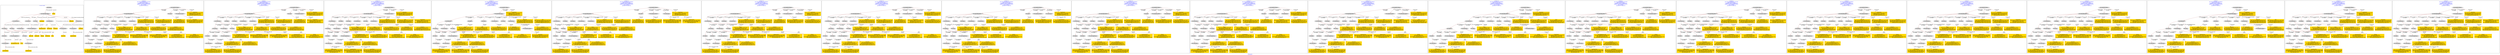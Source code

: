 digraph n0 {
fontcolor="blue"
remincross="true"
label="s06-npg.json"
subgraph cluster_0 {
label="1-correct model"
n2[style="filled",color="white",fillcolor="lightgray",label="E12_Production1"];
n3[style="filled",color="white",fillcolor="lightgray",label="E21_Person1"];
n4[style="filled",color="white",fillcolor="lightgray",label="E55_Type2"];
n5[style="filled",color="white",fillcolor="lightgray",label="E52_Time-Span4"];
n6[style="filled",color="white",fillcolor="lightgray",label="E69_Death1"];
n7[style="filled",color="white",fillcolor="lightgray",label="E82_Actor_Appellation1"];
n8[style="filled",color="white",fillcolor="lightgray",label="E67_Birth1"];
n9[shape="plaintext",style="filled",fillcolor="gold",label="Artist_URI"];
n10[style="filled",color="white",fillcolor="lightgray",label="E21_Person2"];
n11[style="filled",color="white",fillcolor="lightgray",label="E82_Actor_Appellation2"];
n12[style="filled",color="white",fillcolor="lightgray",label="E22_Man-Made_Object1"];
n13[style="filled",color="white",fillcolor="lightgray",label="E55_Type1"];
n14[shape="plaintext",style="filled",fillcolor="gold",label="Description"];
n15[style="filled",color="white",fillcolor="lightgray",label="E54_Dimension1"];
n16[style="filled",color="white",fillcolor="lightgray",label="E40_Legal_Body1"];
n17[shape="plaintext",style="filled",fillcolor="gold",label="ObjectURI"];
n18[style="filled",color="white",fillcolor="lightgray",label="E38_Image1"];
n19[shape="plaintext",style="filled",fillcolor="gold",label="Image"];
n20[shape="plaintext",style="filled",fillcolor="gold",label="OwnerURI"];
n21[style="filled",color="white",fillcolor="lightgray",label="E52_Time-Span1"];
n22[shape="plaintext",style="filled",fillcolor="gold",label="AquisitionDate"];
n23[style="filled",color="white",fillcolor="lightgray",label="E52_Time-Span2"];
n24[shape="plaintext",style="filled",fillcolor="gold",label="ArtistBornDate"];
n25[style="filled",color="white",fillcolor="lightgray",label="E52_Time-Span3"];
n26[shape="plaintext",style="filled",fillcolor="gold",label="ArtistDiedDate"];
n27[shape="plaintext",style="filled",fillcolor="gold",label="DateOfWork"];
n28[shape="plaintext",style="filled",fillcolor="gold",label="Dimension"];
n29[shape="plaintext",style="filled",fillcolor="gold",label="ClassificationURI"];
n30[shape="plaintext",style="filled",fillcolor="gold",label="Classification"];
n31[shape="plaintext",style="filled",fillcolor="gold",label="MediumURI"];
n32[shape="plaintext",style="filled",fillcolor="gold",label="Medium"];
n33[shape="plaintext",style="filled",fillcolor="gold",label="ArtistAppellation_URI"];
n34[shape="plaintext",style="filled",fillcolor="gold",label="Artist"];
n35[shape="plaintext",style="filled",fillcolor="gold",label="Title"];
n36[style="filled",color="white",fillcolor="lightgray",label="E8_Acquisition1"];
n37[shape="plaintext",style="filled",fillcolor="gold",label="CreditLine"];
}
subgraph cluster_1 {
label="candidate 0\nlink coherence:0.8235294117647058\nnode coherence:0.875\nconfidence:0.36677775968078746\nmapping score:0.4509629569306329\ncost:132.99947\n-precision:0.44-recall:0.42"
n39[style="filled",color="white",fillcolor="lightgray",label="E12_Production1"];
n40[style="filled",color="white",fillcolor="lightgray",label="E21_Person1"];
n41[style="filled",color="white",fillcolor="lightgray",label="E52_Time-Span2"];
n42[style="filled",color="white",fillcolor="lightgray",label="E55_Type1"];
n43[style="filled",color="white",fillcolor="lightgray",label="E67_Birth1"];
n44[style="filled",color="white",fillcolor="lightgray",label="E69_Death1"];
n45[style="filled",color="white",fillcolor="lightgray",label="E82_Actor_Appellation1"];
n46[style="filled",color="white",fillcolor="lightgray",label="E22_Man-Made_Object1"];
n47[style="filled",color="white",fillcolor="lightgray",label="E30_Right1"];
n48[style="filled",color="white",fillcolor="lightgray",label="E38_Image1"];
n49[style="filled",color="white",fillcolor="lightgray",label="E54_Dimension1"];
n50[style="filled",color="white",fillcolor="lightgray",label="E8_Acquisition1"];
n51[style="filled",color="white",fillcolor="lightgray",label="E33_Linguistic_Object2"];
n52[style="filled",color="white",fillcolor="lightgray",label="E55_Type2"];
n53[style="filled",color="white",fillcolor="lightgray",label="E52_Time-Span1"];
n54[style="filled",color="white",fillcolor="lightgray",label="E52_Time-Span3"];
n55[style="filled",color="white",fillcolor="lightgray",label="E33_Linguistic_Object1"];
n56[shape="plaintext",style="filled",fillcolor="gold",label="ClassificationURI\n[E55_Type,classLink,0.546]\n[E57_Material,classLink,0.235]\n[E74_Group,classLink,0.21]\n[E33_Linguistic_Object,P3_has_note,0.009]"];
n57[shape="plaintext",style="filled",fillcolor="gold",label="Medium\n[E55_Type,label,0.322]\n[E57_Material,label,0.275]\n[E29_Design_or_Procedure,P3_has_note,0.233]\n[E57_Material,classLink,0.17]"];
n58[shape="plaintext",style="filled",fillcolor="gold",label="ArtistAppellation_URI\n[E82_Actor_Appellation,classLink,0.936]\n[E21_Person,classLink,0.046]\n[E30_Right,P3_has_note,0.013]\n[E73_Information_Object,P3_has_note,0.005]"];
n59[shape="plaintext",style="filled",fillcolor="gold",label="Artist\n[E82_Actor_Appellation,label,0.402]\n[E30_Right,P3_has_note,0.209]\n[E73_Information_Object,P3_has_note,0.201]\n[E22_Man-Made_Object,classLink,0.189]"];
n60[shape="plaintext",style="filled",fillcolor="gold",label="Image\n[E38_Image,classLink,0.383]\n[E39_Actor,classLink,0.293]\n[E78_Collection,classLink,0.207]\n[E22_Man-Made_Object,classLink,0.117]"];
n61[shape="plaintext",style="filled",fillcolor="gold",label="CreditLine\n[E30_Right,P3_has_note,0.363]\n[E8_Acquisition,P3_has_note,0.31]\n[E73_Information_Object,P3_has_note,0.167]\n[E22_Man-Made_Object,P3_has_note,0.161]"];
n62[shape="plaintext",style="filled",fillcolor="gold",label="Classification\n[E33_Linguistic_Object,P3_has_note,0.379]\n[E39_Actor,P3_has_note,0.229]\n[E30_Right,P3_has_note,0.222]\n[E73_Information_Object,P3_has_note,0.17]"];
n63[shape="plaintext",style="filled",fillcolor="gold",label="ObjectURI\n[E22_Man-Made_Object,classLink,0.872]\n[E33_Linguistic_Object,P3_has_note,0.047]\n[E73_Information_Object,P3_has_note,0.041]\n[E22_Man-Made_Object,P3_has_note,0.04]"];
n64[shape="plaintext",style="filled",fillcolor="gold",label="ArtistBornDate\n[E52_Time-Span,P82a_begin_of_the_begin,0.346]\n[E52_Time-Span,P82_at_some_time_within,0.308]\n[E12_Production,P3_has_note,0.18]\n[E34_Inscription,P3_has_note,0.166]"];
n65[shape="plaintext",style="filled",fillcolor="gold",label="Artist_URI\n[E21_Person,classLink,0.505]\n[E82_Actor_Appellation,classLink,0.303]\n[E30_Right,P3_has_note,0.138]\n[E73_Information_Object,P3_has_note,0.054]"];
n66[shape="plaintext",style="filled",fillcolor="gold",label="Title\n[E73_Information_Object,P3_has_note,0.277]\n[E22_Man-Made_Object,P3_has_note,0.258]\n[E82_Actor_Appellation,label,0.246]\n[E33_Linguistic_Object,P3_has_note,0.219]"];
n67[shape="plaintext",style="filled",fillcolor="gold",label="Dimension\n[E54_Dimension,P3_has_note,0.525]\n[E73_Information_Object,P3_has_note,0.18]\n[E22_Man-Made_Object,P3_has_note,0.18]\n[E34_Inscription,P3_has_note,0.114]"];
n68[shape="plaintext",style="filled",fillcolor="gold",label="Description\n[E73_Information_Object,P3_has_note,0.332]\n[E22_Man-Made_Object,P3_has_note,0.317]\n[E33_Linguistic_Object,P3_has_note,0.228]\n[E39_Actor,P3_has_note,0.123]"];
n69[shape="plaintext",style="filled",fillcolor="gold",label="ArtistDiedDate\n[E12_Production,P3_has_note,0.304]\n[E52_Time-Span,P82_at_some_time_within,0.27]\n[E52_Time-Span,P82b_end_of_the_end,0.231]\n[E34_Inscription,P3_has_note,0.195]"];
n70[shape="plaintext",style="filled",fillcolor="gold",label="OwnerURI\n[E30_Right,P3_has_note,0.417]\n[E82_Actor_Appellation,label,0.275]\n[E22_Man-Made_Object,classLink,0.167]\n[E33_Linguistic_Object,P3_has_note,0.141]"];
n71[shape="plaintext",style="filled",fillcolor="gold",label="DateOfWork\n[E52_Time-Span,P82_at_some_time_within,0.58]\n[E52_Time-Span,P82a_begin_of_the_begin,0.238]\n[E52_Time-Span,P82b_end_of_the_end,0.096]\n[E12_Production,P3_has_note,0.086]"];
n72[shape="plaintext",style="filled",fillcolor="gold",label="AquisitionDate\n[E52_Time-Span,P82b_end_of_the_end,0.369]\n[E52_Time-Span,P82_at_some_time_within,0.278]\n[E12_Production,P3_has_note,0.239]\n[E35_Title,label,0.114]"];
n73[shape="plaintext",style="filled",fillcolor="gold",label="MediumURI\n[E55_Type,classLink,0.42]\n[E57_Material,classLink,0.415]\n[E74_Group,classLink,0.165]\n[E8_Acquisition,P3_has_note,0.0]"];
}
subgraph cluster_2 {
label="candidate 1\nlink coherence:0.8235294117647058\nnode coherence:0.875\nconfidence:0.36677775968078746\nmapping score:0.4509629569306329\ncost:132.99948\n-precision:0.44-recall:0.42"
n75[style="filled",color="white",fillcolor="lightgray",label="E12_Production1"];
n76[style="filled",color="white",fillcolor="lightgray",label="E21_Person1"];
n77[style="filled",color="white",fillcolor="lightgray",label="E52_Time-Span2"];
n78[style="filled",color="white",fillcolor="lightgray",label="E55_Type1"];
n79[style="filled",color="white",fillcolor="lightgray",label="E67_Birth1"];
n80[style="filled",color="white",fillcolor="lightgray",label="E69_Death1"];
n81[style="filled",color="white",fillcolor="lightgray",label="E82_Actor_Appellation1"];
n82[style="filled",color="white",fillcolor="lightgray",label="E22_Man-Made_Object1"];
n83[style="filled",color="white",fillcolor="lightgray",label="E30_Right1"];
n84[style="filled",color="white",fillcolor="lightgray",label="E38_Image1"];
n85[style="filled",color="white",fillcolor="lightgray",label="E54_Dimension1"];
n86[style="filled",color="white",fillcolor="lightgray",label="E8_Acquisition1"];
n87[style="filled",color="white",fillcolor="lightgray",label="E33_Linguistic_Object1"];
n88[style="filled",color="white",fillcolor="lightgray",label="E55_Type3"];
n89[style="filled",color="white",fillcolor="lightgray",label="E52_Time-Span1"];
n90[style="filled",color="white",fillcolor="lightgray",label="E52_Time-Span3"];
n91[style="filled",color="white",fillcolor="lightgray",label="E33_Linguistic_Object2"];
n92[shape="plaintext",style="filled",fillcolor="gold",label="ClassificationURI\n[E55_Type,classLink,0.546]\n[E57_Material,classLink,0.235]\n[E74_Group,classLink,0.21]\n[E33_Linguistic_Object,P3_has_note,0.009]"];
n93[shape="plaintext",style="filled",fillcolor="gold",label="Medium\n[E55_Type,label,0.322]\n[E57_Material,label,0.275]\n[E29_Design_or_Procedure,P3_has_note,0.233]\n[E57_Material,classLink,0.17]"];
n94[shape="plaintext",style="filled",fillcolor="gold",label="ArtistAppellation_URI\n[E82_Actor_Appellation,classLink,0.936]\n[E21_Person,classLink,0.046]\n[E30_Right,P3_has_note,0.013]\n[E73_Information_Object,P3_has_note,0.005]"];
n95[shape="plaintext",style="filled",fillcolor="gold",label="Artist\n[E82_Actor_Appellation,label,0.402]\n[E30_Right,P3_has_note,0.209]\n[E73_Information_Object,P3_has_note,0.201]\n[E22_Man-Made_Object,classLink,0.189]"];
n96[shape="plaintext",style="filled",fillcolor="gold",label="Image\n[E38_Image,classLink,0.383]\n[E39_Actor,classLink,0.293]\n[E78_Collection,classLink,0.207]\n[E22_Man-Made_Object,classLink,0.117]"];
n97[shape="plaintext",style="filled",fillcolor="gold",label="CreditLine\n[E30_Right,P3_has_note,0.363]\n[E8_Acquisition,P3_has_note,0.31]\n[E73_Information_Object,P3_has_note,0.167]\n[E22_Man-Made_Object,P3_has_note,0.161]"];
n98[shape="plaintext",style="filled",fillcolor="gold",label="Classification\n[E33_Linguistic_Object,P3_has_note,0.379]\n[E39_Actor,P3_has_note,0.229]\n[E30_Right,P3_has_note,0.222]\n[E73_Information_Object,P3_has_note,0.17]"];
n99[shape="plaintext",style="filled",fillcolor="gold",label="ObjectURI\n[E22_Man-Made_Object,classLink,0.872]\n[E33_Linguistic_Object,P3_has_note,0.047]\n[E73_Information_Object,P3_has_note,0.041]\n[E22_Man-Made_Object,P3_has_note,0.04]"];
n100[shape="plaintext",style="filled",fillcolor="gold",label="ArtistBornDate\n[E52_Time-Span,P82a_begin_of_the_begin,0.346]\n[E52_Time-Span,P82_at_some_time_within,0.308]\n[E12_Production,P3_has_note,0.18]\n[E34_Inscription,P3_has_note,0.166]"];
n101[shape="plaintext",style="filled",fillcolor="gold",label="Artist_URI\n[E21_Person,classLink,0.505]\n[E82_Actor_Appellation,classLink,0.303]\n[E30_Right,P3_has_note,0.138]\n[E73_Information_Object,P3_has_note,0.054]"];
n102[shape="plaintext",style="filled",fillcolor="gold",label="Title\n[E73_Information_Object,P3_has_note,0.277]\n[E22_Man-Made_Object,P3_has_note,0.258]\n[E82_Actor_Appellation,label,0.246]\n[E33_Linguistic_Object,P3_has_note,0.219]"];
n103[shape="plaintext",style="filled",fillcolor="gold",label="Dimension\n[E54_Dimension,P3_has_note,0.525]\n[E73_Information_Object,P3_has_note,0.18]\n[E22_Man-Made_Object,P3_has_note,0.18]\n[E34_Inscription,P3_has_note,0.114]"];
n104[shape="plaintext",style="filled",fillcolor="gold",label="Description\n[E73_Information_Object,P3_has_note,0.332]\n[E22_Man-Made_Object,P3_has_note,0.317]\n[E33_Linguistic_Object,P3_has_note,0.228]\n[E39_Actor,P3_has_note,0.123]"];
n105[shape="plaintext",style="filled",fillcolor="gold",label="ArtistDiedDate\n[E12_Production,P3_has_note,0.304]\n[E52_Time-Span,P82_at_some_time_within,0.27]\n[E52_Time-Span,P82b_end_of_the_end,0.231]\n[E34_Inscription,P3_has_note,0.195]"];
n106[shape="plaintext",style="filled",fillcolor="gold",label="OwnerURI\n[E30_Right,P3_has_note,0.417]\n[E82_Actor_Appellation,label,0.275]\n[E22_Man-Made_Object,classLink,0.167]\n[E33_Linguistic_Object,P3_has_note,0.141]"];
n107[shape="plaintext",style="filled",fillcolor="gold",label="DateOfWork\n[E52_Time-Span,P82_at_some_time_within,0.58]\n[E52_Time-Span,P82a_begin_of_the_begin,0.238]\n[E52_Time-Span,P82b_end_of_the_end,0.096]\n[E12_Production,P3_has_note,0.086]"];
n108[shape="plaintext",style="filled",fillcolor="gold",label="AquisitionDate\n[E52_Time-Span,P82b_end_of_the_end,0.369]\n[E52_Time-Span,P82_at_some_time_within,0.278]\n[E12_Production,P3_has_note,0.239]\n[E35_Title,label,0.114]"];
n109[shape="plaintext",style="filled",fillcolor="gold",label="MediumURI\n[E55_Type,classLink,0.42]\n[E57_Material,classLink,0.415]\n[E74_Group,classLink,0.165]\n[E8_Acquisition,P3_has_note,0.0]"];
}
subgraph cluster_3 {
label="candidate 10\nlink coherence:0.7941176470588235\nnode coherence:0.875\nconfidence:0.36677775968078746\nmapping score:0.4509629569306329\ncost:231.99949\n-precision:0.5-recall:0.47"
n111[style="filled",color="white",fillcolor="lightgray",label="E12_Production1"];
n112[style="filled",color="white",fillcolor="lightgray",label="E21_Person1"];
n113[style="filled",color="white",fillcolor="lightgray",label="E52_Time-Span2"];
n114[style="filled",color="white",fillcolor="lightgray",label="E55_Type1"];
n115[style="filled",color="white",fillcolor="lightgray",label="E67_Birth1"];
n116[style="filled",color="white",fillcolor="lightgray",label="E69_Death1"];
n117[style="filled",color="white",fillcolor="lightgray",label="E82_Actor_Appellation1"];
n118[style="filled",color="white",fillcolor="lightgray",label="E22_Man-Made_Object1"];
n119[style="filled",color="white",fillcolor="lightgray",label="E30_Right1"];
n120[style="filled",color="white",fillcolor="lightgray",label="E38_Image1"];
n121[style="filled",color="white",fillcolor="lightgray",label="E54_Dimension1"];
n122[style="filled",color="white",fillcolor="lightgray",label="E55_Type3"];
n123[style="filled",color="white",fillcolor="lightgray",label="E8_Acquisition1"];
n124[style="filled",color="white",fillcolor="lightgray",label="E33_Linguistic_Object1"];
n125[style="filled",color="white",fillcolor="lightgray",label="E52_Time-Span1"];
n126[style="filled",color="white",fillcolor="lightgray",label="E52_Time-Span3"];
n127[style="filled",color="white",fillcolor="lightgray",label="E33_Linguistic_Object2"];
n128[shape="plaintext",style="filled",fillcolor="gold",label="ClassificationURI\n[E55_Type,classLink,0.546]\n[E57_Material,classLink,0.235]\n[E74_Group,classLink,0.21]\n[E33_Linguistic_Object,P3_has_note,0.009]"];
n129[shape="plaintext",style="filled",fillcolor="gold",label="Medium\n[E55_Type,label,0.322]\n[E57_Material,label,0.275]\n[E29_Design_or_Procedure,P3_has_note,0.233]\n[E57_Material,classLink,0.17]"];
n130[shape="plaintext",style="filled",fillcolor="gold",label="ArtistAppellation_URI\n[E82_Actor_Appellation,classLink,0.936]\n[E21_Person,classLink,0.046]\n[E30_Right,P3_has_note,0.013]\n[E73_Information_Object,P3_has_note,0.005]"];
n131[shape="plaintext",style="filled",fillcolor="gold",label="Artist\n[E82_Actor_Appellation,label,0.402]\n[E30_Right,P3_has_note,0.209]\n[E73_Information_Object,P3_has_note,0.201]\n[E22_Man-Made_Object,classLink,0.189]"];
n132[shape="plaintext",style="filled",fillcolor="gold",label="Image\n[E38_Image,classLink,0.383]\n[E39_Actor,classLink,0.293]\n[E78_Collection,classLink,0.207]\n[E22_Man-Made_Object,classLink,0.117]"];
n133[shape="plaintext",style="filled",fillcolor="gold",label="CreditLine\n[E30_Right,P3_has_note,0.363]\n[E8_Acquisition,P3_has_note,0.31]\n[E73_Information_Object,P3_has_note,0.167]\n[E22_Man-Made_Object,P3_has_note,0.161]"];
n134[shape="plaintext",style="filled",fillcolor="gold",label="Classification\n[E33_Linguistic_Object,P3_has_note,0.379]\n[E39_Actor,P3_has_note,0.229]\n[E30_Right,P3_has_note,0.222]\n[E73_Information_Object,P3_has_note,0.17]"];
n135[shape="plaintext",style="filled",fillcolor="gold",label="AquisitionDate\n[E52_Time-Span,P82b_end_of_the_end,0.369]\n[E52_Time-Span,P82_at_some_time_within,0.278]\n[E12_Production,P3_has_note,0.239]\n[E35_Title,label,0.114]"];
n136[shape="plaintext",style="filled",fillcolor="gold",label="ObjectURI\n[E22_Man-Made_Object,classLink,0.872]\n[E33_Linguistic_Object,P3_has_note,0.047]\n[E73_Information_Object,P3_has_note,0.041]\n[E22_Man-Made_Object,P3_has_note,0.04]"];
n137[shape="plaintext",style="filled",fillcolor="gold",label="ArtistDiedDate\n[E12_Production,P3_has_note,0.304]\n[E52_Time-Span,P82_at_some_time_within,0.27]\n[E52_Time-Span,P82b_end_of_the_end,0.231]\n[E34_Inscription,P3_has_note,0.195]"];
n138[shape="plaintext",style="filled",fillcolor="gold",label="Artist_URI\n[E21_Person,classLink,0.505]\n[E82_Actor_Appellation,classLink,0.303]\n[E30_Right,P3_has_note,0.138]\n[E73_Information_Object,P3_has_note,0.054]"];
n139[shape="plaintext",style="filled",fillcolor="gold",label="Title\n[E73_Information_Object,P3_has_note,0.277]\n[E22_Man-Made_Object,P3_has_note,0.258]\n[E82_Actor_Appellation,label,0.246]\n[E33_Linguistic_Object,P3_has_note,0.219]"];
n140[shape="plaintext",style="filled",fillcolor="gold",label="Dimension\n[E54_Dimension,P3_has_note,0.525]\n[E73_Information_Object,P3_has_note,0.18]\n[E22_Man-Made_Object,P3_has_note,0.18]\n[E34_Inscription,P3_has_note,0.114]"];
n141[shape="plaintext",style="filled",fillcolor="gold",label="Description\n[E73_Information_Object,P3_has_note,0.332]\n[E22_Man-Made_Object,P3_has_note,0.317]\n[E33_Linguistic_Object,P3_has_note,0.228]\n[E39_Actor,P3_has_note,0.123]"];
n142[shape="plaintext",style="filled",fillcolor="gold",label="OwnerURI\n[E30_Right,P3_has_note,0.417]\n[E82_Actor_Appellation,label,0.275]\n[E22_Man-Made_Object,classLink,0.167]\n[E33_Linguistic_Object,P3_has_note,0.141]"];
n143[shape="plaintext",style="filled",fillcolor="gold",label="ArtistBornDate\n[E52_Time-Span,P82a_begin_of_the_begin,0.346]\n[E52_Time-Span,P82_at_some_time_within,0.308]\n[E12_Production,P3_has_note,0.18]\n[E34_Inscription,P3_has_note,0.166]"];
n144[shape="plaintext",style="filled",fillcolor="gold",label="DateOfWork\n[E52_Time-Span,P82_at_some_time_within,0.58]\n[E52_Time-Span,P82a_begin_of_the_begin,0.238]\n[E52_Time-Span,P82b_end_of_the_end,0.096]\n[E12_Production,P3_has_note,0.086]"];
n145[shape="plaintext",style="filled",fillcolor="gold",label="MediumURI\n[E55_Type,classLink,0.42]\n[E57_Material,classLink,0.415]\n[E74_Group,classLink,0.165]\n[E8_Acquisition,P3_has_note,0.0]"];
}
subgraph cluster_4 {
label="candidate 11\nlink coherence:0.7941176470588235\nnode coherence:0.875\nconfidence:0.36677775968078746\nmapping score:0.4509629569306329\ncost:232.009482\n-precision:0.5-recall:0.47"
n147[style="filled",color="white",fillcolor="lightgray",label="E12_Production1"];
n148[style="filled",color="white",fillcolor="lightgray",label="E21_Person1"];
n149[style="filled",color="white",fillcolor="lightgray",label="E52_Time-Span2"];
n150[style="filled",color="white",fillcolor="lightgray",label="E55_Type1"];
n151[style="filled",color="white",fillcolor="lightgray",label="E67_Birth1"];
n152[style="filled",color="white",fillcolor="lightgray",label="E69_Death1"];
n153[style="filled",color="white",fillcolor="lightgray",label="E82_Actor_Appellation1"];
n154[style="filled",color="white",fillcolor="lightgray",label="E22_Man-Made_Object1"];
n155[style="filled",color="white",fillcolor="lightgray",label="E30_Right1"];
n156[style="filled",color="white",fillcolor="lightgray",label="E38_Image1"];
n157[style="filled",color="white",fillcolor="lightgray",label="E54_Dimension1"];
n158[style="filled",color="white",fillcolor="lightgray",label="E55_Type3"];
n159[style="filled",color="white",fillcolor="lightgray",label="E8_Acquisition1"];
n160[style="filled",color="white",fillcolor="lightgray",label="E33_Linguistic_Object2"];
n161[style="filled",color="white",fillcolor="lightgray",label="E52_Time-Span1"];
n162[style="filled",color="white",fillcolor="lightgray",label="E52_Time-Span3"];
n163[style="filled",color="white",fillcolor="lightgray",label="E33_Linguistic_Object1"];
n164[shape="plaintext",style="filled",fillcolor="gold",label="ClassificationURI\n[E55_Type,classLink,0.546]\n[E57_Material,classLink,0.235]\n[E74_Group,classLink,0.21]\n[E33_Linguistic_Object,P3_has_note,0.009]"];
n165[shape="plaintext",style="filled",fillcolor="gold",label="Medium\n[E55_Type,label,0.322]\n[E57_Material,label,0.275]\n[E29_Design_or_Procedure,P3_has_note,0.233]\n[E57_Material,classLink,0.17]"];
n166[shape="plaintext",style="filled",fillcolor="gold",label="ArtistAppellation_URI\n[E82_Actor_Appellation,classLink,0.936]\n[E21_Person,classLink,0.046]\n[E30_Right,P3_has_note,0.013]\n[E73_Information_Object,P3_has_note,0.005]"];
n167[shape="plaintext",style="filled",fillcolor="gold",label="Artist\n[E82_Actor_Appellation,label,0.402]\n[E30_Right,P3_has_note,0.209]\n[E73_Information_Object,P3_has_note,0.201]\n[E22_Man-Made_Object,classLink,0.189]"];
n168[shape="plaintext",style="filled",fillcolor="gold",label="Image\n[E38_Image,classLink,0.383]\n[E39_Actor,classLink,0.293]\n[E78_Collection,classLink,0.207]\n[E22_Man-Made_Object,classLink,0.117]"];
n169[shape="plaintext",style="filled",fillcolor="gold",label="CreditLine\n[E30_Right,P3_has_note,0.363]\n[E8_Acquisition,P3_has_note,0.31]\n[E73_Information_Object,P3_has_note,0.167]\n[E22_Man-Made_Object,P3_has_note,0.161]"];
n170[shape="plaintext",style="filled",fillcolor="gold",label="Classification\n[E33_Linguistic_Object,P3_has_note,0.379]\n[E39_Actor,P3_has_note,0.229]\n[E30_Right,P3_has_note,0.222]\n[E73_Information_Object,P3_has_note,0.17]"];
n171[shape="plaintext",style="filled",fillcolor="gold",label="AquisitionDate\n[E52_Time-Span,P82b_end_of_the_end,0.369]\n[E52_Time-Span,P82_at_some_time_within,0.278]\n[E12_Production,P3_has_note,0.239]\n[E35_Title,label,0.114]"];
n172[shape="plaintext",style="filled",fillcolor="gold",label="ObjectURI\n[E22_Man-Made_Object,classLink,0.872]\n[E33_Linguistic_Object,P3_has_note,0.047]\n[E73_Information_Object,P3_has_note,0.041]\n[E22_Man-Made_Object,P3_has_note,0.04]"];
n173[shape="plaintext",style="filled",fillcolor="gold",label="ArtistDiedDate\n[E12_Production,P3_has_note,0.304]\n[E52_Time-Span,P82_at_some_time_within,0.27]\n[E52_Time-Span,P82b_end_of_the_end,0.231]\n[E34_Inscription,P3_has_note,0.195]"];
n174[shape="plaintext",style="filled",fillcolor="gold",label="Artist_URI\n[E21_Person,classLink,0.505]\n[E82_Actor_Appellation,classLink,0.303]\n[E30_Right,P3_has_note,0.138]\n[E73_Information_Object,P3_has_note,0.054]"];
n175[shape="plaintext",style="filled",fillcolor="gold",label="Title\n[E73_Information_Object,P3_has_note,0.277]\n[E22_Man-Made_Object,P3_has_note,0.258]\n[E82_Actor_Appellation,label,0.246]\n[E33_Linguistic_Object,P3_has_note,0.219]"];
n176[shape="plaintext",style="filled",fillcolor="gold",label="Dimension\n[E54_Dimension,P3_has_note,0.525]\n[E73_Information_Object,P3_has_note,0.18]\n[E22_Man-Made_Object,P3_has_note,0.18]\n[E34_Inscription,P3_has_note,0.114]"];
n177[shape="plaintext",style="filled",fillcolor="gold",label="Description\n[E73_Information_Object,P3_has_note,0.332]\n[E22_Man-Made_Object,P3_has_note,0.317]\n[E33_Linguistic_Object,P3_has_note,0.228]\n[E39_Actor,P3_has_note,0.123]"];
n178[shape="plaintext",style="filled",fillcolor="gold",label="OwnerURI\n[E30_Right,P3_has_note,0.417]\n[E82_Actor_Appellation,label,0.275]\n[E22_Man-Made_Object,classLink,0.167]\n[E33_Linguistic_Object,P3_has_note,0.141]"];
n179[shape="plaintext",style="filled",fillcolor="gold",label="ArtistBornDate\n[E52_Time-Span,P82a_begin_of_the_begin,0.346]\n[E52_Time-Span,P82_at_some_time_within,0.308]\n[E12_Production,P3_has_note,0.18]\n[E34_Inscription,P3_has_note,0.166]"];
n180[shape="plaintext",style="filled",fillcolor="gold",label="DateOfWork\n[E52_Time-Span,P82_at_some_time_within,0.58]\n[E52_Time-Span,P82a_begin_of_the_begin,0.238]\n[E52_Time-Span,P82b_end_of_the_end,0.096]\n[E12_Production,P3_has_note,0.086]"];
n181[shape="plaintext",style="filled",fillcolor="gold",label="MediumURI\n[E55_Type,classLink,0.42]\n[E57_Material,classLink,0.415]\n[E74_Group,classLink,0.165]\n[E8_Acquisition,P3_has_note,0.0]"];
}
subgraph cluster_5 {
label="candidate 12\nlink coherence:0.7941176470588235\nnode coherence:0.875\nconfidence:0.36677775968078746\nmapping score:0.4509629569306329\ncost:232.009512\n-precision:0.44-recall:0.42"
n183[style="filled",color="white",fillcolor="lightgray",label="E12_Production1"];
n184[style="filled",color="white",fillcolor="lightgray",label="E21_Person1"];
n185[style="filled",color="white",fillcolor="lightgray",label="E55_Type1"];
n186[style="filled",color="white",fillcolor="lightgray",label="E67_Birth1"];
n187[style="filled",color="white",fillcolor="lightgray",label="E69_Death1"];
n188[style="filled",color="white",fillcolor="lightgray",label="E82_Actor_Appellation1"];
n189[style="filled",color="white",fillcolor="lightgray",label="E22_Man-Made_Object1"];
n190[style="filled",color="white",fillcolor="lightgray",label="E30_Right1"];
n191[style="filled",color="white",fillcolor="lightgray",label="E38_Image1"];
n192[style="filled",color="white",fillcolor="lightgray",label="E54_Dimension1"];
n193[style="filled",color="white",fillcolor="lightgray",label="E8_Acquisition1"];
n194[style="filled",color="white",fillcolor="lightgray",label="E33_Linguistic_Object2"];
n195[style="filled",color="white",fillcolor="lightgray",label="E55_Type2"];
n196[style="filled",color="white",fillcolor="lightgray",label="E52_Time-Span1"];
n197[style="filled",color="white",fillcolor="lightgray",label="E52_Time-Span3"];
n198[style="filled",color="white",fillcolor="lightgray",label="E33_Linguistic_Object1"];
n199[style="filled",color="white",fillcolor="lightgray",label="E52_Time-Span2"];
n200[shape="plaintext",style="filled",fillcolor="gold",label="ClassificationURI\n[E55_Type,classLink,0.546]\n[E57_Material,classLink,0.235]\n[E74_Group,classLink,0.21]\n[E33_Linguistic_Object,P3_has_note,0.009]"];
n201[shape="plaintext",style="filled",fillcolor="gold",label="Medium\n[E55_Type,label,0.322]\n[E57_Material,label,0.275]\n[E29_Design_or_Procedure,P3_has_note,0.233]\n[E57_Material,classLink,0.17]"];
n202[shape="plaintext",style="filled",fillcolor="gold",label="ArtistAppellation_URI\n[E82_Actor_Appellation,classLink,0.936]\n[E21_Person,classLink,0.046]\n[E30_Right,P3_has_note,0.013]\n[E73_Information_Object,P3_has_note,0.005]"];
n203[shape="plaintext",style="filled",fillcolor="gold",label="Artist\n[E82_Actor_Appellation,label,0.402]\n[E30_Right,P3_has_note,0.209]\n[E73_Information_Object,P3_has_note,0.201]\n[E22_Man-Made_Object,classLink,0.189]"];
n204[shape="plaintext",style="filled",fillcolor="gold",label="Image\n[E38_Image,classLink,0.383]\n[E39_Actor,classLink,0.293]\n[E78_Collection,classLink,0.207]\n[E22_Man-Made_Object,classLink,0.117]"];
n205[shape="plaintext",style="filled",fillcolor="gold",label="CreditLine\n[E30_Right,P3_has_note,0.363]\n[E8_Acquisition,P3_has_note,0.31]\n[E73_Information_Object,P3_has_note,0.167]\n[E22_Man-Made_Object,P3_has_note,0.161]"];
n206[shape="plaintext",style="filled",fillcolor="gold",label="Classification\n[E33_Linguistic_Object,P3_has_note,0.379]\n[E39_Actor,P3_has_note,0.229]\n[E30_Right,P3_has_note,0.222]\n[E73_Information_Object,P3_has_note,0.17]"];
n207[shape="plaintext",style="filled",fillcolor="gold",label="ObjectURI\n[E22_Man-Made_Object,classLink,0.872]\n[E33_Linguistic_Object,P3_has_note,0.047]\n[E73_Information_Object,P3_has_note,0.041]\n[E22_Man-Made_Object,P3_has_note,0.04]"];
n208[shape="plaintext",style="filled",fillcolor="gold",label="ArtistBornDate\n[E52_Time-Span,P82a_begin_of_the_begin,0.346]\n[E52_Time-Span,P82_at_some_time_within,0.308]\n[E12_Production,P3_has_note,0.18]\n[E34_Inscription,P3_has_note,0.166]"];
n209[shape="plaintext",style="filled",fillcolor="gold",label="Artist_URI\n[E21_Person,classLink,0.505]\n[E82_Actor_Appellation,classLink,0.303]\n[E30_Right,P3_has_note,0.138]\n[E73_Information_Object,P3_has_note,0.054]"];
n210[shape="plaintext",style="filled",fillcolor="gold",label="Title\n[E73_Information_Object,P3_has_note,0.277]\n[E22_Man-Made_Object,P3_has_note,0.258]\n[E82_Actor_Appellation,label,0.246]\n[E33_Linguistic_Object,P3_has_note,0.219]"];
n211[shape="plaintext",style="filled",fillcolor="gold",label="Dimension\n[E54_Dimension,P3_has_note,0.525]\n[E73_Information_Object,P3_has_note,0.18]\n[E22_Man-Made_Object,P3_has_note,0.18]\n[E34_Inscription,P3_has_note,0.114]"];
n212[shape="plaintext",style="filled",fillcolor="gold",label="Description\n[E73_Information_Object,P3_has_note,0.332]\n[E22_Man-Made_Object,P3_has_note,0.317]\n[E33_Linguistic_Object,P3_has_note,0.228]\n[E39_Actor,P3_has_note,0.123]"];
n213[shape="plaintext",style="filled",fillcolor="gold",label="ArtistDiedDate\n[E12_Production,P3_has_note,0.304]\n[E52_Time-Span,P82_at_some_time_within,0.27]\n[E52_Time-Span,P82b_end_of_the_end,0.231]\n[E34_Inscription,P3_has_note,0.195]"];
n214[shape="plaintext",style="filled",fillcolor="gold",label="OwnerURI\n[E30_Right,P3_has_note,0.417]\n[E82_Actor_Appellation,label,0.275]\n[E22_Man-Made_Object,classLink,0.167]\n[E33_Linguistic_Object,P3_has_note,0.141]"];
n215[shape="plaintext",style="filled",fillcolor="gold",label="DateOfWork\n[E52_Time-Span,P82_at_some_time_within,0.58]\n[E52_Time-Span,P82a_begin_of_the_begin,0.238]\n[E52_Time-Span,P82b_end_of_the_end,0.096]\n[E12_Production,P3_has_note,0.086]"];
n216[shape="plaintext",style="filled",fillcolor="gold",label="AquisitionDate\n[E52_Time-Span,P82b_end_of_the_end,0.369]\n[E52_Time-Span,P82_at_some_time_within,0.278]\n[E12_Production,P3_has_note,0.239]\n[E35_Title,label,0.114]"];
n217[shape="plaintext",style="filled",fillcolor="gold",label="MediumURI\n[E55_Type,classLink,0.42]\n[E57_Material,classLink,0.415]\n[E74_Group,classLink,0.165]\n[E8_Acquisition,P3_has_note,0.0]"];
}
subgraph cluster_6 {
label="candidate 13\nlink coherence:0.7941176470588235\nnode coherence:0.875\nconfidence:0.36677775968078746\nmapping score:0.4509629569306329\ncost:232.009522\n-precision:0.41-recall:0.39"
n219[style="filled",color="white",fillcolor="lightgray",label="E12_Production1"];
n220[style="filled",color="white",fillcolor="lightgray",label="E21_Person1"];
n221[style="filled",color="white",fillcolor="lightgray",label="E52_Time-Span2"];
n222[style="filled",color="white",fillcolor="lightgray",label="E55_Type1"];
n223[style="filled",color="white",fillcolor="lightgray",label="E67_Birth1"];
n224[style="filled",color="white",fillcolor="lightgray",label="E69_Death1"];
n225[style="filled",color="white",fillcolor="lightgray",label="E82_Actor_Appellation1"];
n226[style="filled",color="white",fillcolor="lightgray",label="E22_Man-Made_Object1"];
n227[style="filled",color="white",fillcolor="lightgray",label="E30_Right1"];
n228[style="filled",color="white",fillcolor="lightgray",label="E38_Image1"];
n229[style="filled",color="white",fillcolor="lightgray",label="E8_Acquisition1"];
n230[style="filled",color="white",fillcolor="lightgray",label="E33_Linguistic_Object2"];
n231[style="filled",color="white",fillcolor="lightgray",label="E55_Type2"];
n232[style="filled",color="white",fillcolor="lightgray",label="E52_Time-Span1"];
n233[style="filled",color="white",fillcolor="lightgray",label="E52_Time-Span3"];
n234[style="filled",color="white",fillcolor="lightgray",label="E33_Linguistic_Object1"];
n235[style="filled",color="white",fillcolor="lightgray",label="E54_Dimension1"];
n236[shape="plaintext",style="filled",fillcolor="gold",label="ClassificationURI\n[E55_Type,classLink,0.546]\n[E57_Material,classLink,0.235]\n[E74_Group,classLink,0.21]\n[E33_Linguistic_Object,P3_has_note,0.009]"];
n237[shape="plaintext",style="filled",fillcolor="gold",label="Medium\n[E55_Type,label,0.322]\n[E57_Material,label,0.275]\n[E29_Design_or_Procedure,P3_has_note,0.233]\n[E57_Material,classLink,0.17]"];
n238[shape="plaintext",style="filled",fillcolor="gold",label="ArtistAppellation_URI\n[E82_Actor_Appellation,classLink,0.936]\n[E21_Person,classLink,0.046]\n[E30_Right,P3_has_note,0.013]\n[E73_Information_Object,P3_has_note,0.005]"];
n239[shape="plaintext",style="filled",fillcolor="gold",label="Artist\n[E82_Actor_Appellation,label,0.402]\n[E30_Right,P3_has_note,0.209]\n[E73_Information_Object,P3_has_note,0.201]\n[E22_Man-Made_Object,classLink,0.189]"];
n240[shape="plaintext",style="filled",fillcolor="gold",label="Image\n[E38_Image,classLink,0.383]\n[E39_Actor,classLink,0.293]\n[E78_Collection,classLink,0.207]\n[E22_Man-Made_Object,classLink,0.117]"];
n241[shape="plaintext",style="filled",fillcolor="gold",label="CreditLine\n[E30_Right,P3_has_note,0.363]\n[E8_Acquisition,P3_has_note,0.31]\n[E73_Information_Object,P3_has_note,0.167]\n[E22_Man-Made_Object,P3_has_note,0.161]"];
n242[shape="plaintext",style="filled",fillcolor="gold",label="Classification\n[E33_Linguistic_Object,P3_has_note,0.379]\n[E39_Actor,P3_has_note,0.229]\n[E30_Right,P3_has_note,0.222]\n[E73_Information_Object,P3_has_note,0.17]"];
n243[shape="plaintext",style="filled",fillcolor="gold",label="ObjectURI\n[E22_Man-Made_Object,classLink,0.872]\n[E33_Linguistic_Object,P3_has_note,0.047]\n[E73_Information_Object,P3_has_note,0.041]\n[E22_Man-Made_Object,P3_has_note,0.04]"];
n244[shape="plaintext",style="filled",fillcolor="gold",label="ArtistBornDate\n[E52_Time-Span,P82a_begin_of_the_begin,0.346]\n[E52_Time-Span,P82_at_some_time_within,0.308]\n[E12_Production,P3_has_note,0.18]\n[E34_Inscription,P3_has_note,0.166]"];
n245[shape="plaintext",style="filled",fillcolor="gold",label="Artist_URI\n[E21_Person,classLink,0.505]\n[E82_Actor_Appellation,classLink,0.303]\n[E30_Right,P3_has_note,0.138]\n[E73_Information_Object,P3_has_note,0.054]"];
n246[shape="plaintext",style="filled",fillcolor="gold",label="Title\n[E73_Information_Object,P3_has_note,0.277]\n[E22_Man-Made_Object,P3_has_note,0.258]\n[E82_Actor_Appellation,label,0.246]\n[E33_Linguistic_Object,P3_has_note,0.219]"];
n247[shape="plaintext",style="filled",fillcolor="gold",label="Dimension\n[E54_Dimension,P3_has_note,0.525]\n[E73_Information_Object,P3_has_note,0.18]\n[E22_Man-Made_Object,P3_has_note,0.18]\n[E34_Inscription,P3_has_note,0.114]"];
n248[shape="plaintext",style="filled",fillcolor="gold",label="Description\n[E73_Information_Object,P3_has_note,0.332]\n[E22_Man-Made_Object,P3_has_note,0.317]\n[E33_Linguistic_Object,P3_has_note,0.228]\n[E39_Actor,P3_has_note,0.123]"];
n249[shape="plaintext",style="filled",fillcolor="gold",label="ArtistDiedDate\n[E12_Production,P3_has_note,0.304]\n[E52_Time-Span,P82_at_some_time_within,0.27]\n[E52_Time-Span,P82b_end_of_the_end,0.231]\n[E34_Inscription,P3_has_note,0.195]"];
n250[shape="plaintext",style="filled",fillcolor="gold",label="OwnerURI\n[E30_Right,P3_has_note,0.417]\n[E82_Actor_Appellation,label,0.275]\n[E22_Man-Made_Object,classLink,0.167]\n[E33_Linguistic_Object,P3_has_note,0.141]"];
n251[shape="plaintext",style="filled",fillcolor="gold",label="DateOfWork\n[E52_Time-Span,P82_at_some_time_within,0.58]\n[E52_Time-Span,P82a_begin_of_the_begin,0.238]\n[E52_Time-Span,P82b_end_of_the_end,0.096]\n[E12_Production,P3_has_note,0.086]"];
n252[shape="plaintext",style="filled",fillcolor="gold",label="AquisitionDate\n[E52_Time-Span,P82b_end_of_the_end,0.369]\n[E52_Time-Span,P82_at_some_time_within,0.278]\n[E12_Production,P3_has_note,0.239]\n[E35_Title,label,0.114]"];
n253[shape="plaintext",style="filled",fillcolor="gold",label="MediumURI\n[E55_Type,classLink,0.42]\n[E57_Material,classLink,0.415]\n[E74_Group,classLink,0.165]\n[E8_Acquisition,P3_has_note,0.0]"];
}
subgraph cluster_7 {
label="candidate 14\nlink coherence:0.7941176470588235\nnode coherence:0.875\nconfidence:0.36677775968078746\nmapping score:0.4509629569306329\ncost:232.009532\n-precision:0.41-recall:0.39"
n255[style="filled",color="white",fillcolor="lightgray",label="E12_Production1"];
n256[style="filled",color="white",fillcolor="lightgray",label="E21_Person1"];
n257[style="filled",color="white",fillcolor="lightgray",label="E52_Time-Span2"];
n258[style="filled",color="white",fillcolor="lightgray",label="E55_Type1"];
n259[style="filled",color="white",fillcolor="lightgray",label="E67_Birth1"];
n260[style="filled",color="white",fillcolor="lightgray",label="E69_Death1"];
n261[style="filled",color="white",fillcolor="lightgray",label="E82_Actor_Appellation1"];
n262[style="filled",color="white",fillcolor="lightgray",label="E22_Man-Made_Object1"];
n263[style="filled",color="white",fillcolor="lightgray",label="E30_Right1"];
n264[style="filled",color="white",fillcolor="lightgray",label="E38_Image1"];
n265[style="filled",color="white",fillcolor="lightgray",label="E8_Acquisition1"];
n266[style="filled",color="white",fillcolor="lightgray",label="E33_Linguistic_Object1"];
n267[style="filled",color="white",fillcolor="lightgray",label="E55_Type3"];
n268[style="filled",color="white",fillcolor="lightgray",label="E52_Time-Span1"];
n269[style="filled",color="white",fillcolor="lightgray",label="E52_Time-Span3"];
n270[style="filled",color="white",fillcolor="lightgray",label="E33_Linguistic_Object2"];
n271[style="filled",color="white",fillcolor="lightgray",label="E54_Dimension1"];
n272[shape="plaintext",style="filled",fillcolor="gold",label="ClassificationURI\n[E55_Type,classLink,0.546]\n[E57_Material,classLink,0.235]\n[E74_Group,classLink,0.21]\n[E33_Linguistic_Object,P3_has_note,0.009]"];
n273[shape="plaintext",style="filled",fillcolor="gold",label="Medium\n[E55_Type,label,0.322]\n[E57_Material,label,0.275]\n[E29_Design_or_Procedure,P3_has_note,0.233]\n[E57_Material,classLink,0.17]"];
n274[shape="plaintext",style="filled",fillcolor="gold",label="ArtistAppellation_URI\n[E82_Actor_Appellation,classLink,0.936]\n[E21_Person,classLink,0.046]\n[E30_Right,P3_has_note,0.013]\n[E73_Information_Object,P3_has_note,0.005]"];
n275[shape="plaintext",style="filled",fillcolor="gold",label="Artist\n[E82_Actor_Appellation,label,0.402]\n[E30_Right,P3_has_note,0.209]\n[E73_Information_Object,P3_has_note,0.201]\n[E22_Man-Made_Object,classLink,0.189]"];
n276[shape="plaintext",style="filled",fillcolor="gold",label="Image\n[E38_Image,classLink,0.383]\n[E39_Actor,classLink,0.293]\n[E78_Collection,classLink,0.207]\n[E22_Man-Made_Object,classLink,0.117]"];
n277[shape="plaintext",style="filled",fillcolor="gold",label="CreditLine\n[E30_Right,P3_has_note,0.363]\n[E8_Acquisition,P3_has_note,0.31]\n[E73_Information_Object,P3_has_note,0.167]\n[E22_Man-Made_Object,P3_has_note,0.161]"];
n278[shape="plaintext",style="filled",fillcolor="gold",label="Classification\n[E33_Linguistic_Object,P3_has_note,0.379]\n[E39_Actor,P3_has_note,0.229]\n[E30_Right,P3_has_note,0.222]\n[E73_Information_Object,P3_has_note,0.17]"];
n279[shape="plaintext",style="filled",fillcolor="gold",label="ObjectURI\n[E22_Man-Made_Object,classLink,0.872]\n[E33_Linguistic_Object,P3_has_note,0.047]\n[E73_Information_Object,P3_has_note,0.041]\n[E22_Man-Made_Object,P3_has_note,0.04]"];
n280[shape="plaintext",style="filled",fillcolor="gold",label="ArtistBornDate\n[E52_Time-Span,P82a_begin_of_the_begin,0.346]\n[E52_Time-Span,P82_at_some_time_within,0.308]\n[E12_Production,P3_has_note,0.18]\n[E34_Inscription,P3_has_note,0.166]"];
n281[shape="plaintext",style="filled",fillcolor="gold",label="Artist_URI\n[E21_Person,classLink,0.505]\n[E82_Actor_Appellation,classLink,0.303]\n[E30_Right,P3_has_note,0.138]\n[E73_Information_Object,P3_has_note,0.054]"];
n282[shape="plaintext",style="filled",fillcolor="gold",label="Title\n[E73_Information_Object,P3_has_note,0.277]\n[E22_Man-Made_Object,P3_has_note,0.258]\n[E82_Actor_Appellation,label,0.246]\n[E33_Linguistic_Object,P3_has_note,0.219]"];
n283[shape="plaintext",style="filled",fillcolor="gold",label="Dimension\n[E54_Dimension,P3_has_note,0.525]\n[E73_Information_Object,P3_has_note,0.18]\n[E22_Man-Made_Object,P3_has_note,0.18]\n[E34_Inscription,P3_has_note,0.114]"];
n284[shape="plaintext",style="filled",fillcolor="gold",label="Description\n[E73_Information_Object,P3_has_note,0.332]\n[E22_Man-Made_Object,P3_has_note,0.317]\n[E33_Linguistic_Object,P3_has_note,0.228]\n[E39_Actor,P3_has_note,0.123]"];
n285[shape="plaintext",style="filled",fillcolor="gold",label="ArtistDiedDate\n[E12_Production,P3_has_note,0.304]\n[E52_Time-Span,P82_at_some_time_within,0.27]\n[E52_Time-Span,P82b_end_of_the_end,0.231]\n[E34_Inscription,P3_has_note,0.195]"];
n286[shape="plaintext",style="filled",fillcolor="gold",label="OwnerURI\n[E30_Right,P3_has_note,0.417]\n[E82_Actor_Appellation,label,0.275]\n[E22_Man-Made_Object,classLink,0.167]\n[E33_Linguistic_Object,P3_has_note,0.141]"];
n287[shape="plaintext",style="filled",fillcolor="gold",label="DateOfWork\n[E52_Time-Span,P82_at_some_time_within,0.58]\n[E52_Time-Span,P82a_begin_of_the_begin,0.238]\n[E52_Time-Span,P82b_end_of_the_end,0.096]\n[E12_Production,P3_has_note,0.086]"];
n288[shape="plaintext",style="filled",fillcolor="gold",label="AquisitionDate\n[E52_Time-Span,P82b_end_of_the_end,0.369]\n[E52_Time-Span,P82_at_some_time_within,0.278]\n[E12_Production,P3_has_note,0.239]\n[E35_Title,label,0.114]"];
n289[shape="plaintext",style="filled",fillcolor="gold",label="MediumURI\n[E55_Type,classLink,0.42]\n[E57_Material,classLink,0.415]\n[E74_Group,classLink,0.165]\n[E8_Acquisition,P3_has_note,0.0]"];
}
subgraph cluster_8 {
label="candidate 15\nlink coherence:0.7941176470588235\nnode coherence:0.875\nconfidence:0.36677775968078746\nmapping score:0.4509629569306329\ncost:331.009512\n-precision:0.47-recall:0.44"
n291[style="filled",color="white",fillcolor="lightgray",label="E12_Production1"];
n292[style="filled",color="white",fillcolor="lightgray",label="E21_Person1"];
n293[style="filled",color="white",fillcolor="lightgray",label="E55_Type1"];
n294[style="filled",color="white",fillcolor="lightgray",label="E67_Birth1"];
n295[style="filled",color="white",fillcolor="lightgray",label="E69_Death1"];
n296[style="filled",color="white",fillcolor="lightgray",label="E82_Actor_Appellation1"];
n297[style="filled",color="white",fillcolor="lightgray",label="E22_Man-Made_Object1"];
n298[style="filled",color="white",fillcolor="lightgray",label="E30_Right1"];
n299[style="filled",color="white",fillcolor="lightgray",label="E38_Image1"];
n300[style="filled",color="white",fillcolor="lightgray",label="E54_Dimension1"];
n301[style="filled",color="white",fillcolor="lightgray",label="E8_Acquisition1"];
n302[style="filled",color="white",fillcolor="lightgray",label="E33_Linguistic_Object2"];
n303[style="filled",color="white",fillcolor="lightgray",label="E55_Type2"];
n304[style="filled",color="white",fillcolor="lightgray",label="E52_Time-Span1"];
n305[style="filled",color="white",fillcolor="lightgray",label="E52_Time-Span3"];
n306[style="filled",color="white",fillcolor="lightgray",label="E33_Linguistic_Object1"];
n307[style="filled",color="white",fillcolor="lightgray",label="E52_Time-Span2"];
n308[shape="plaintext",style="filled",fillcolor="gold",label="ClassificationURI\n[E55_Type,classLink,0.546]\n[E57_Material,classLink,0.235]\n[E74_Group,classLink,0.21]\n[E33_Linguistic_Object,P3_has_note,0.009]"];
n309[shape="plaintext",style="filled",fillcolor="gold",label="Medium\n[E55_Type,label,0.322]\n[E57_Material,label,0.275]\n[E29_Design_or_Procedure,P3_has_note,0.233]\n[E57_Material,classLink,0.17]"];
n310[shape="plaintext",style="filled",fillcolor="gold",label="ArtistAppellation_URI\n[E82_Actor_Appellation,classLink,0.936]\n[E21_Person,classLink,0.046]\n[E30_Right,P3_has_note,0.013]\n[E73_Information_Object,P3_has_note,0.005]"];
n311[shape="plaintext",style="filled",fillcolor="gold",label="Artist\n[E82_Actor_Appellation,label,0.402]\n[E30_Right,P3_has_note,0.209]\n[E73_Information_Object,P3_has_note,0.201]\n[E22_Man-Made_Object,classLink,0.189]"];
n312[shape="plaintext",style="filled",fillcolor="gold",label="Image\n[E38_Image,classLink,0.383]\n[E39_Actor,classLink,0.293]\n[E78_Collection,classLink,0.207]\n[E22_Man-Made_Object,classLink,0.117]"];
n313[shape="plaintext",style="filled",fillcolor="gold",label="CreditLine\n[E30_Right,P3_has_note,0.363]\n[E8_Acquisition,P3_has_note,0.31]\n[E73_Information_Object,P3_has_note,0.167]\n[E22_Man-Made_Object,P3_has_note,0.161]"];
n314[shape="plaintext",style="filled",fillcolor="gold",label="Classification\n[E33_Linguistic_Object,P3_has_note,0.379]\n[E39_Actor,P3_has_note,0.229]\n[E30_Right,P3_has_note,0.222]\n[E73_Information_Object,P3_has_note,0.17]"];
n315[shape="plaintext",style="filled",fillcolor="gold",label="AquisitionDate\n[E52_Time-Span,P82b_end_of_the_end,0.369]\n[E52_Time-Span,P82_at_some_time_within,0.278]\n[E12_Production,P3_has_note,0.239]\n[E35_Title,label,0.114]"];
n316[shape="plaintext",style="filled",fillcolor="gold",label="ObjectURI\n[E22_Man-Made_Object,classLink,0.872]\n[E33_Linguistic_Object,P3_has_note,0.047]\n[E73_Information_Object,P3_has_note,0.041]\n[E22_Man-Made_Object,P3_has_note,0.04]"];
n317[shape="plaintext",style="filled",fillcolor="gold",label="ArtistDiedDate\n[E12_Production,P3_has_note,0.304]\n[E52_Time-Span,P82_at_some_time_within,0.27]\n[E52_Time-Span,P82b_end_of_the_end,0.231]\n[E34_Inscription,P3_has_note,0.195]"];
n318[shape="plaintext",style="filled",fillcolor="gold",label="Artist_URI\n[E21_Person,classLink,0.505]\n[E82_Actor_Appellation,classLink,0.303]\n[E30_Right,P3_has_note,0.138]\n[E73_Information_Object,P3_has_note,0.054]"];
n319[shape="plaintext",style="filled",fillcolor="gold",label="Title\n[E73_Information_Object,P3_has_note,0.277]\n[E22_Man-Made_Object,P3_has_note,0.258]\n[E82_Actor_Appellation,label,0.246]\n[E33_Linguistic_Object,P3_has_note,0.219]"];
n320[shape="plaintext",style="filled",fillcolor="gold",label="Dimension\n[E54_Dimension,P3_has_note,0.525]\n[E73_Information_Object,P3_has_note,0.18]\n[E22_Man-Made_Object,P3_has_note,0.18]\n[E34_Inscription,P3_has_note,0.114]"];
n321[shape="plaintext",style="filled",fillcolor="gold",label="Description\n[E73_Information_Object,P3_has_note,0.332]\n[E22_Man-Made_Object,P3_has_note,0.317]\n[E33_Linguistic_Object,P3_has_note,0.228]\n[E39_Actor,P3_has_note,0.123]"];
n322[shape="plaintext",style="filled",fillcolor="gold",label="OwnerURI\n[E30_Right,P3_has_note,0.417]\n[E82_Actor_Appellation,label,0.275]\n[E22_Man-Made_Object,classLink,0.167]\n[E33_Linguistic_Object,P3_has_note,0.141]"];
n323[shape="plaintext",style="filled",fillcolor="gold",label="ArtistBornDate\n[E52_Time-Span,P82a_begin_of_the_begin,0.346]\n[E52_Time-Span,P82_at_some_time_within,0.308]\n[E12_Production,P3_has_note,0.18]\n[E34_Inscription,P3_has_note,0.166]"];
n324[shape="plaintext",style="filled",fillcolor="gold",label="DateOfWork\n[E52_Time-Span,P82_at_some_time_within,0.58]\n[E52_Time-Span,P82a_begin_of_the_begin,0.238]\n[E52_Time-Span,P82b_end_of_the_end,0.096]\n[E12_Production,P3_has_note,0.086]"];
n325[shape="plaintext",style="filled",fillcolor="gold",label="MediumURI\n[E55_Type,classLink,0.42]\n[E57_Material,classLink,0.415]\n[E74_Group,classLink,0.165]\n[E8_Acquisition,P3_has_note,0.0]"];
}
subgraph cluster_9 {
label="candidate 16\nlink coherence:0.7941176470588235\nnode coherence:0.875\nconfidence:0.36677775968078746\nmapping score:0.4509629569306329\ncost:331.009522\n-precision:0.44-recall:0.42"
n327[style="filled",color="white",fillcolor="lightgray",label="E12_Production1"];
n328[style="filled",color="white",fillcolor="lightgray",label="E21_Person1"];
n329[style="filled",color="white",fillcolor="lightgray",label="E52_Time-Span2"];
n330[style="filled",color="white",fillcolor="lightgray",label="E55_Type1"];
n331[style="filled",color="white",fillcolor="lightgray",label="E67_Birth1"];
n332[style="filled",color="white",fillcolor="lightgray",label="E69_Death1"];
n333[style="filled",color="white",fillcolor="lightgray",label="E82_Actor_Appellation1"];
n334[style="filled",color="white",fillcolor="lightgray",label="E22_Man-Made_Object1"];
n335[style="filled",color="white",fillcolor="lightgray",label="E30_Right1"];
n336[style="filled",color="white",fillcolor="lightgray",label="E38_Image1"];
n337[style="filled",color="white",fillcolor="lightgray",label="E8_Acquisition1"];
n338[style="filled",color="white",fillcolor="lightgray",label="E33_Linguistic_Object2"];
n339[style="filled",color="white",fillcolor="lightgray",label="E55_Type2"];
n340[style="filled",color="white",fillcolor="lightgray",label="E52_Time-Span1"];
n341[style="filled",color="white",fillcolor="lightgray",label="E52_Time-Span3"];
n342[style="filled",color="white",fillcolor="lightgray",label="E33_Linguistic_Object1"];
n343[style="filled",color="white",fillcolor="lightgray",label="E54_Dimension1"];
n344[shape="plaintext",style="filled",fillcolor="gold",label="ClassificationURI\n[E55_Type,classLink,0.546]\n[E57_Material,classLink,0.235]\n[E74_Group,classLink,0.21]\n[E33_Linguistic_Object,P3_has_note,0.009]"];
n345[shape="plaintext",style="filled",fillcolor="gold",label="Medium\n[E55_Type,label,0.322]\n[E57_Material,label,0.275]\n[E29_Design_or_Procedure,P3_has_note,0.233]\n[E57_Material,classLink,0.17]"];
n346[shape="plaintext",style="filled",fillcolor="gold",label="ArtistAppellation_URI\n[E82_Actor_Appellation,classLink,0.936]\n[E21_Person,classLink,0.046]\n[E30_Right,P3_has_note,0.013]\n[E73_Information_Object,P3_has_note,0.005]"];
n347[shape="plaintext",style="filled",fillcolor="gold",label="Artist\n[E82_Actor_Appellation,label,0.402]\n[E30_Right,P3_has_note,0.209]\n[E73_Information_Object,P3_has_note,0.201]\n[E22_Man-Made_Object,classLink,0.189]"];
n348[shape="plaintext",style="filled",fillcolor="gold",label="Image\n[E38_Image,classLink,0.383]\n[E39_Actor,classLink,0.293]\n[E78_Collection,classLink,0.207]\n[E22_Man-Made_Object,classLink,0.117]"];
n349[shape="plaintext",style="filled",fillcolor="gold",label="CreditLine\n[E30_Right,P3_has_note,0.363]\n[E8_Acquisition,P3_has_note,0.31]\n[E73_Information_Object,P3_has_note,0.167]\n[E22_Man-Made_Object,P3_has_note,0.161]"];
n350[shape="plaintext",style="filled",fillcolor="gold",label="Classification\n[E33_Linguistic_Object,P3_has_note,0.379]\n[E39_Actor,P3_has_note,0.229]\n[E30_Right,P3_has_note,0.222]\n[E73_Information_Object,P3_has_note,0.17]"];
n351[shape="plaintext",style="filled",fillcolor="gold",label="AquisitionDate\n[E52_Time-Span,P82b_end_of_the_end,0.369]\n[E52_Time-Span,P82_at_some_time_within,0.278]\n[E12_Production,P3_has_note,0.239]\n[E35_Title,label,0.114]"];
n352[shape="plaintext",style="filled",fillcolor="gold",label="ObjectURI\n[E22_Man-Made_Object,classLink,0.872]\n[E33_Linguistic_Object,P3_has_note,0.047]\n[E73_Information_Object,P3_has_note,0.041]\n[E22_Man-Made_Object,P3_has_note,0.04]"];
n353[shape="plaintext",style="filled",fillcolor="gold",label="ArtistDiedDate\n[E12_Production,P3_has_note,0.304]\n[E52_Time-Span,P82_at_some_time_within,0.27]\n[E52_Time-Span,P82b_end_of_the_end,0.231]\n[E34_Inscription,P3_has_note,0.195]"];
n354[shape="plaintext",style="filled",fillcolor="gold",label="Artist_URI\n[E21_Person,classLink,0.505]\n[E82_Actor_Appellation,classLink,0.303]\n[E30_Right,P3_has_note,0.138]\n[E73_Information_Object,P3_has_note,0.054]"];
n355[shape="plaintext",style="filled",fillcolor="gold",label="Title\n[E73_Information_Object,P3_has_note,0.277]\n[E22_Man-Made_Object,P3_has_note,0.258]\n[E82_Actor_Appellation,label,0.246]\n[E33_Linguistic_Object,P3_has_note,0.219]"];
n356[shape="plaintext",style="filled",fillcolor="gold",label="Dimension\n[E54_Dimension,P3_has_note,0.525]\n[E73_Information_Object,P3_has_note,0.18]\n[E22_Man-Made_Object,P3_has_note,0.18]\n[E34_Inscription,P3_has_note,0.114]"];
n357[shape="plaintext",style="filled",fillcolor="gold",label="Description\n[E73_Information_Object,P3_has_note,0.332]\n[E22_Man-Made_Object,P3_has_note,0.317]\n[E33_Linguistic_Object,P3_has_note,0.228]\n[E39_Actor,P3_has_note,0.123]"];
n358[shape="plaintext",style="filled",fillcolor="gold",label="OwnerURI\n[E30_Right,P3_has_note,0.417]\n[E82_Actor_Appellation,label,0.275]\n[E22_Man-Made_Object,classLink,0.167]\n[E33_Linguistic_Object,P3_has_note,0.141]"];
n359[shape="plaintext",style="filled",fillcolor="gold",label="ArtistBornDate\n[E52_Time-Span,P82a_begin_of_the_begin,0.346]\n[E52_Time-Span,P82_at_some_time_within,0.308]\n[E12_Production,P3_has_note,0.18]\n[E34_Inscription,P3_has_note,0.166]"];
n360[shape="plaintext",style="filled",fillcolor="gold",label="DateOfWork\n[E52_Time-Span,P82_at_some_time_within,0.58]\n[E52_Time-Span,P82a_begin_of_the_begin,0.238]\n[E52_Time-Span,P82b_end_of_the_end,0.096]\n[E12_Production,P3_has_note,0.086]"];
n361[shape="plaintext",style="filled",fillcolor="gold",label="MediumURI\n[E55_Type,classLink,0.42]\n[E57_Material,classLink,0.415]\n[E74_Group,classLink,0.165]\n[E8_Acquisition,P3_has_note,0.0]"];
}
subgraph cluster_10 {
label="candidate 17\nlink coherence:0.7941176470588235\nnode coherence:0.875\nconfidence:0.36677775968078746\nmapping score:0.4509629569306329\ncost:331.009532\n-precision:0.44-recall:0.42"
n363[style="filled",color="white",fillcolor="lightgray",label="E12_Production1"];
n364[style="filled",color="white",fillcolor="lightgray",label="E21_Person1"];
n365[style="filled",color="white",fillcolor="lightgray",label="E52_Time-Span2"];
n366[style="filled",color="white",fillcolor="lightgray",label="E55_Type1"];
n367[style="filled",color="white",fillcolor="lightgray",label="E67_Birth1"];
n368[style="filled",color="white",fillcolor="lightgray",label="E69_Death1"];
n369[style="filled",color="white",fillcolor="lightgray",label="E82_Actor_Appellation1"];
n370[style="filled",color="white",fillcolor="lightgray",label="E22_Man-Made_Object1"];
n371[style="filled",color="white",fillcolor="lightgray",label="E30_Right1"];
n372[style="filled",color="white",fillcolor="lightgray",label="E38_Image1"];
n373[style="filled",color="white",fillcolor="lightgray",label="E8_Acquisition1"];
n374[style="filled",color="white",fillcolor="lightgray",label="E33_Linguistic_Object1"];
n375[style="filled",color="white",fillcolor="lightgray",label="E55_Type3"];
n376[style="filled",color="white",fillcolor="lightgray",label="E52_Time-Span1"];
n377[style="filled",color="white",fillcolor="lightgray",label="E52_Time-Span3"];
n378[style="filled",color="white",fillcolor="lightgray",label="E33_Linguistic_Object2"];
n379[style="filled",color="white",fillcolor="lightgray",label="E54_Dimension1"];
n380[shape="plaintext",style="filled",fillcolor="gold",label="ClassificationURI\n[E55_Type,classLink,0.546]\n[E57_Material,classLink,0.235]\n[E74_Group,classLink,0.21]\n[E33_Linguistic_Object,P3_has_note,0.009]"];
n381[shape="plaintext",style="filled",fillcolor="gold",label="Medium\n[E55_Type,label,0.322]\n[E57_Material,label,0.275]\n[E29_Design_or_Procedure,P3_has_note,0.233]\n[E57_Material,classLink,0.17]"];
n382[shape="plaintext",style="filled",fillcolor="gold",label="ArtistAppellation_URI\n[E82_Actor_Appellation,classLink,0.936]\n[E21_Person,classLink,0.046]\n[E30_Right,P3_has_note,0.013]\n[E73_Information_Object,P3_has_note,0.005]"];
n383[shape="plaintext",style="filled",fillcolor="gold",label="Artist\n[E82_Actor_Appellation,label,0.402]\n[E30_Right,P3_has_note,0.209]\n[E73_Information_Object,P3_has_note,0.201]\n[E22_Man-Made_Object,classLink,0.189]"];
n384[shape="plaintext",style="filled",fillcolor="gold",label="Image\n[E38_Image,classLink,0.383]\n[E39_Actor,classLink,0.293]\n[E78_Collection,classLink,0.207]\n[E22_Man-Made_Object,classLink,0.117]"];
n385[shape="plaintext",style="filled",fillcolor="gold",label="CreditLine\n[E30_Right,P3_has_note,0.363]\n[E8_Acquisition,P3_has_note,0.31]\n[E73_Information_Object,P3_has_note,0.167]\n[E22_Man-Made_Object,P3_has_note,0.161]"];
n386[shape="plaintext",style="filled",fillcolor="gold",label="Classification\n[E33_Linguistic_Object,P3_has_note,0.379]\n[E39_Actor,P3_has_note,0.229]\n[E30_Right,P3_has_note,0.222]\n[E73_Information_Object,P3_has_note,0.17]"];
n387[shape="plaintext",style="filled",fillcolor="gold",label="AquisitionDate\n[E52_Time-Span,P82b_end_of_the_end,0.369]\n[E52_Time-Span,P82_at_some_time_within,0.278]\n[E12_Production,P3_has_note,0.239]\n[E35_Title,label,0.114]"];
n388[shape="plaintext",style="filled",fillcolor="gold",label="ObjectURI\n[E22_Man-Made_Object,classLink,0.872]\n[E33_Linguistic_Object,P3_has_note,0.047]\n[E73_Information_Object,P3_has_note,0.041]\n[E22_Man-Made_Object,P3_has_note,0.04]"];
n389[shape="plaintext",style="filled",fillcolor="gold",label="ArtistDiedDate\n[E12_Production,P3_has_note,0.304]\n[E52_Time-Span,P82_at_some_time_within,0.27]\n[E52_Time-Span,P82b_end_of_the_end,0.231]\n[E34_Inscription,P3_has_note,0.195]"];
n390[shape="plaintext",style="filled",fillcolor="gold",label="Artist_URI\n[E21_Person,classLink,0.505]\n[E82_Actor_Appellation,classLink,0.303]\n[E30_Right,P3_has_note,0.138]\n[E73_Information_Object,P3_has_note,0.054]"];
n391[shape="plaintext",style="filled",fillcolor="gold",label="Title\n[E73_Information_Object,P3_has_note,0.277]\n[E22_Man-Made_Object,P3_has_note,0.258]\n[E82_Actor_Appellation,label,0.246]\n[E33_Linguistic_Object,P3_has_note,0.219]"];
n392[shape="plaintext",style="filled",fillcolor="gold",label="Dimension\n[E54_Dimension,P3_has_note,0.525]\n[E73_Information_Object,P3_has_note,0.18]\n[E22_Man-Made_Object,P3_has_note,0.18]\n[E34_Inscription,P3_has_note,0.114]"];
n393[shape="plaintext",style="filled",fillcolor="gold",label="Description\n[E73_Information_Object,P3_has_note,0.332]\n[E22_Man-Made_Object,P3_has_note,0.317]\n[E33_Linguistic_Object,P3_has_note,0.228]\n[E39_Actor,P3_has_note,0.123]"];
n394[shape="plaintext",style="filled",fillcolor="gold",label="OwnerURI\n[E30_Right,P3_has_note,0.417]\n[E82_Actor_Appellation,label,0.275]\n[E22_Man-Made_Object,classLink,0.167]\n[E33_Linguistic_Object,P3_has_note,0.141]"];
n395[shape="plaintext",style="filled",fillcolor="gold",label="ArtistBornDate\n[E52_Time-Span,P82a_begin_of_the_begin,0.346]\n[E52_Time-Span,P82_at_some_time_within,0.308]\n[E12_Production,P3_has_note,0.18]\n[E34_Inscription,P3_has_note,0.166]"];
n396[shape="plaintext",style="filled",fillcolor="gold",label="DateOfWork\n[E52_Time-Span,P82_at_some_time_within,0.58]\n[E52_Time-Span,P82a_begin_of_the_begin,0.238]\n[E52_Time-Span,P82b_end_of_the_end,0.096]\n[E12_Production,P3_has_note,0.086]"];
n397[shape="plaintext",style="filled",fillcolor="gold",label="MediumURI\n[E55_Type,classLink,0.42]\n[E57_Material,classLink,0.415]\n[E74_Group,classLink,0.165]\n[E8_Acquisition,P3_has_note,0.0]"];
}
subgraph cluster_11 {
label="candidate 18\nlink coherence:0.7941176470588235\nnode coherence:0.875\nconfidence:0.3663298230082465\nmapping score:0.4508136447064526\ncost:331.009482\n-precision:0.47-recall:0.44"
n399[style="filled",color="white",fillcolor="lightgray",label="E12_Production1"];
n400[style="filled",color="white",fillcolor="lightgray",label="E21_Person1"];
n401[style="filled",color="white",fillcolor="lightgray",label="E52_Time-Span2"];
n402[style="filled",color="white",fillcolor="lightgray",label="E55_Type1"];
n403[style="filled",color="white",fillcolor="lightgray",label="E67_Birth1"];
n404[style="filled",color="white",fillcolor="lightgray",label="E69_Death1"];
n405[style="filled",color="white",fillcolor="lightgray",label="E82_Actor_Appellation1"];
n406[style="filled",color="white",fillcolor="lightgray",label="E22_Man-Made_Object1"];
n407[style="filled",color="white",fillcolor="lightgray",label="E38_Image1"];
n408[style="filled",color="white",fillcolor="lightgray",label="E54_Dimension1"];
n409[style="filled",color="white",fillcolor="lightgray",label="E55_Type2"];
n410[style="filled",color="white",fillcolor="lightgray",label="E8_Acquisition1"];
n411[style="filled",color="white",fillcolor="lightgray",label="E33_Linguistic_Object1"];
n412[style="filled",color="white",fillcolor="lightgray",label="E52_Time-Span1"];
n413[style="filled",color="white",fillcolor="lightgray",label="E52_Time-Span3"];
n414[style="filled",color="white",fillcolor="lightgray",label="E33_Linguistic_Object2"];
n415[style="filled",color="white",fillcolor="lightgray",label="E73_Information_Object1"];
n416[shape="plaintext",style="filled",fillcolor="gold",label="ClassificationURI\n[E55_Type,classLink,0.546]\n[E57_Material,classLink,0.235]\n[E74_Group,classLink,0.21]\n[E33_Linguistic_Object,P3_has_note,0.009]"];
n417[shape="plaintext",style="filled",fillcolor="gold",label="Medium\n[E55_Type,label,0.322]\n[E57_Material,label,0.275]\n[E29_Design_or_Procedure,P3_has_note,0.233]\n[E57_Material,classLink,0.17]"];
n418[shape="plaintext",style="filled",fillcolor="gold",label="ArtistAppellation_URI\n[E82_Actor_Appellation,classLink,0.936]\n[E21_Person,classLink,0.046]\n[E30_Right,P3_has_note,0.013]\n[E73_Information_Object,P3_has_note,0.005]"];
n419[shape="plaintext",style="filled",fillcolor="gold",label="Image\n[E38_Image,classLink,0.383]\n[E39_Actor,classLink,0.293]\n[E78_Collection,classLink,0.207]\n[E22_Man-Made_Object,classLink,0.117]"];
n420[shape="plaintext",style="filled",fillcolor="gold",label="CreditLine\n[E30_Right,P3_has_note,0.363]\n[E8_Acquisition,P3_has_note,0.31]\n[E73_Information_Object,P3_has_note,0.167]\n[E22_Man-Made_Object,P3_has_note,0.161]"];
n421[shape="plaintext",style="filled",fillcolor="gold",label="Classification\n[E33_Linguistic_Object,P3_has_note,0.379]\n[E39_Actor,P3_has_note,0.229]\n[E30_Right,P3_has_note,0.222]\n[E73_Information_Object,P3_has_note,0.17]"];
n422[shape="plaintext",style="filled",fillcolor="gold",label="ObjectURI\n[E22_Man-Made_Object,classLink,0.872]\n[E33_Linguistic_Object,P3_has_note,0.047]\n[E73_Information_Object,P3_has_note,0.041]\n[E22_Man-Made_Object,P3_has_note,0.04]"];
n423[shape="plaintext",style="filled",fillcolor="gold",label="ArtistBornDate\n[E52_Time-Span,P82a_begin_of_the_begin,0.346]\n[E52_Time-Span,P82_at_some_time_within,0.308]\n[E12_Production,P3_has_note,0.18]\n[E34_Inscription,P3_has_note,0.166]"];
n424[shape="plaintext",style="filled",fillcolor="gold",label="Artist\n[E82_Actor_Appellation,label,0.402]\n[E30_Right,P3_has_note,0.209]\n[E73_Information_Object,P3_has_note,0.201]\n[E22_Man-Made_Object,classLink,0.189]"];
n425[shape="plaintext",style="filled",fillcolor="gold",label="Artist_URI\n[E21_Person,classLink,0.505]\n[E82_Actor_Appellation,classLink,0.303]\n[E30_Right,P3_has_note,0.138]\n[E73_Information_Object,P3_has_note,0.054]"];
n426[shape="plaintext",style="filled",fillcolor="gold",label="Title\n[E73_Information_Object,P3_has_note,0.277]\n[E22_Man-Made_Object,P3_has_note,0.258]\n[E82_Actor_Appellation,label,0.246]\n[E33_Linguistic_Object,P3_has_note,0.219]"];
n427[shape="plaintext",style="filled",fillcolor="gold",label="Dimension\n[E54_Dimension,P3_has_note,0.525]\n[E73_Information_Object,P3_has_note,0.18]\n[E22_Man-Made_Object,P3_has_note,0.18]\n[E34_Inscription,P3_has_note,0.114]"];
n428[shape="plaintext",style="filled",fillcolor="gold",label="Description\n[E73_Information_Object,P3_has_note,0.332]\n[E22_Man-Made_Object,P3_has_note,0.317]\n[E33_Linguistic_Object,P3_has_note,0.228]\n[E39_Actor,P3_has_note,0.123]"];
n429[shape="plaintext",style="filled",fillcolor="gold",label="ArtistDiedDate\n[E12_Production,P3_has_note,0.304]\n[E52_Time-Span,P82_at_some_time_within,0.27]\n[E52_Time-Span,P82b_end_of_the_end,0.231]\n[E34_Inscription,P3_has_note,0.195]"];
n430[shape="plaintext",style="filled",fillcolor="gold",label="OwnerURI\n[E30_Right,P3_has_note,0.417]\n[E82_Actor_Appellation,label,0.275]\n[E22_Man-Made_Object,classLink,0.167]\n[E33_Linguistic_Object,P3_has_note,0.141]"];
n431[shape="plaintext",style="filled",fillcolor="gold",label="DateOfWork\n[E52_Time-Span,P82_at_some_time_within,0.58]\n[E52_Time-Span,P82a_begin_of_the_begin,0.238]\n[E52_Time-Span,P82b_end_of_the_end,0.096]\n[E12_Production,P3_has_note,0.086]"];
n432[shape="plaintext",style="filled",fillcolor="gold",label="AquisitionDate\n[E52_Time-Span,P82b_end_of_the_end,0.369]\n[E52_Time-Span,P82_at_some_time_within,0.278]\n[E12_Production,P3_has_note,0.239]\n[E35_Title,label,0.114]"];
n433[shape="plaintext",style="filled",fillcolor="gold",label="MediumURI\n[E55_Type,classLink,0.42]\n[E57_Material,classLink,0.415]\n[E74_Group,classLink,0.165]\n[E8_Acquisition,P3_has_note,0.0]"];
}
subgraph cluster_12 {
label="candidate 19\nlink coherence:0.7941176470588235\nnode coherence:0.875\nconfidence:0.3663298230082465\nmapping score:0.4508136447064526\ncost:331.019484\n-precision:0.47-recall:0.44"
n435[style="filled",color="white",fillcolor="lightgray",label="E12_Production1"];
n436[style="filled",color="white",fillcolor="lightgray",label="E21_Person1"];
n437[style="filled",color="white",fillcolor="lightgray",label="E52_Time-Span2"];
n438[style="filled",color="white",fillcolor="lightgray",label="E55_Type1"];
n439[style="filled",color="white",fillcolor="lightgray",label="E67_Birth1"];
n440[style="filled",color="white",fillcolor="lightgray",label="E69_Death1"];
n441[style="filled",color="white",fillcolor="lightgray",label="E82_Actor_Appellation1"];
n442[style="filled",color="white",fillcolor="lightgray",label="E22_Man-Made_Object1"];
n443[style="filled",color="white",fillcolor="lightgray",label="E38_Image1"];
n444[style="filled",color="white",fillcolor="lightgray",label="E54_Dimension1"];
n445[style="filled",color="white",fillcolor="lightgray",label="E55_Type2"];
n446[style="filled",color="white",fillcolor="lightgray",label="E8_Acquisition1"];
n447[style="filled",color="white",fillcolor="lightgray",label="E33_Linguistic_Object1"];
n448[style="filled",color="white",fillcolor="lightgray",label="E52_Time-Span1"];
n449[style="filled",color="white",fillcolor="lightgray",label="E52_Time-Span3"];
n450[style="filled",color="white",fillcolor="lightgray",label="E73_Information_Object1"];
n451[style="filled",color="white",fillcolor="lightgray",label="E33_Linguistic_Object2"];
n452[shape="plaintext",style="filled",fillcolor="gold",label="ClassificationURI\n[E55_Type,classLink,0.546]\n[E57_Material,classLink,0.235]\n[E74_Group,classLink,0.21]\n[E33_Linguistic_Object,P3_has_note,0.009]"];
n453[shape="plaintext",style="filled",fillcolor="gold",label="Medium\n[E55_Type,label,0.322]\n[E57_Material,label,0.275]\n[E29_Design_or_Procedure,P3_has_note,0.233]\n[E57_Material,classLink,0.17]"];
n454[shape="plaintext",style="filled",fillcolor="gold",label="ArtistAppellation_URI\n[E82_Actor_Appellation,classLink,0.936]\n[E21_Person,classLink,0.046]\n[E30_Right,P3_has_note,0.013]\n[E73_Information_Object,P3_has_note,0.005]"];
n455[shape="plaintext",style="filled",fillcolor="gold",label="Image\n[E38_Image,classLink,0.383]\n[E39_Actor,classLink,0.293]\n[E78_Collection,classLink,0.207]\n[E22_Man-Made_Object,classLink,0.117]"];
n456[shape="plaintext",style="filled",fillcolor="gold",label="CreditLine\n[E30_Right,P3_has_note,0.363]\n[E8_Acquisition,P3_has_note,0.31]\n[E73_Information_Object,P3_has_note,0.167]\n[E22_Man-Made_Object,P3_has_note,0.161]"];
n457[shape="plaintext",style="filled",fillcolor="gold",label="Classification\n[E33_Linguistic_Object,P3_has_note,0.379]\n[E39_Actor,P3_has_note,0.229]\n[E30_Right,P3_has_note,0.222]\n[E73_Information_Object,P3_has_note,0.17]"];
n458[shape="plaintext",style="filled",fillcolor="gold",label="ObjectURI\n[E22_Man-Made_Object,classLink,0.872]\n[E33_Linguistic_Object,P3_has_note,0.047]\n[E73_Information_Object,P3_has_note,0.041]\n[E22_Man-Made_Object,P3_has_note,0.04]"];
n459[shape="plaintext",style="filled",fillcolor="gold",label="ArtistBornDate\n[E52_Time-Span,P82a_begin_of_the_begin,0.346]\n[E52_Time-Span,P82_at_some_time_within,0.308]\n[E12_Production,P3_has_note,0.18]\n[E34_Inscription,P3_has_note,0.166]"];
n460[shape="plaintext",style="filled",fillcolor="gold",label="Artist\n[E82_Actor_Appellation,label,0.402]\n[E30_Right,P3_has_note,0.209]\n[E73_Information_Object,P3_has_note,0.201]\n[E22_Man-Made_Object,classLink,0.189]"];
n461[shape="plaintext",style="filled",fillcolor="gold",label="Artist_URI\n[E21_Person,classLink,0.505]\n[E82_Actor_Appellation,classLink,0.303]\n[E30_Right,P3_has_note,0.138]\n[E73_Information_Object,P3_has_note,0.054]"];
n462[shape="plaintext",style="filled",fillcolor="gold",label="Title\n[E73_Information_Object,P3_has_note,0.277]\n[E22_Man-Made_Object,P3_has_note,0.258]\n[E82_Actor_Appellation,label,0.246]\n[E33_Linguistic_Object,P3_has_note,0.219]"];
n463[shape="plaintext",style="filled",fillcolor="gold",label="Dimension\n[E54_Dimension,P3_has_note,0.525]\n[E73_Information_Object,P3_has_note,0.18]\n[E22_Man-Made_Object,P3_has_note,0.18]\n[E34_Inscription,P3_has_note,0.114]"];
n464[shape="plaintext",style="filled",fillcolor="gold",label="Description\n[E73_Information_Object,P3_has_note,0.332]\n[E22_Man-Made_Object,P3_has_note,0.317]\n[E33_Linguistic_Object,P3_has_note,0.228]\n[E39_Actor,P3_has_note,0.123]"];
n465[shape="plaintext",style="filled",fillcolor="gold",label="ArtistDiedDate\n[E12_Production,P3_has_note,0.304]\n[E52_Time-Span,P82_at_some_time_within,0.27]\n[E52_Time-Span,P82b_end_of_the_end,0.231]\n[E34_Inscription,P3_has_note,0.195]"];
n466[shape="plaintext",style="filled",fillcolor="gold",label="OwnerURI\n[E30_Right,P3_has_note,0.417]\n[E82_Actor_Appellation,label,0.275]\n[E22_Man-Made_Object,classLink,0.167]\n[E33_Linguistic_Object,P3_has_note,0.141]"];
n467[shape="plaintext",style="filled",fillcolor="gold",label="DateOfWork\n[E52_Time-Span,P82_at_some_time_within,0.58]\n[E52_Time-Span,P82a_begin_of_the_begin,0.238]\n[E52_Time-Span,P82b_end_of_the_end,0.096]\n[E12_Production,P3_has_note,0.086]"];
n468[shape="plaintext",style="filled",fillcolor="gold",label="AquisitionDate\n[E52_Time-Span,P82b_end_of_the_end,0.369]\n[E52_Time-Span,P82_at_some_time_within,0.278]\n[E12_Production,P3_has_note,0.239]\n[E35_Title,label,0.114]"];
n469[shape="plaintext",style="filled",fillcolor="gold",label="MediumURI\n[E55_Type,classLink,0.42]\n[E57_Material,classLink,0.415]\n[E74_Group,classLink,0.165]\n[E8_Acquisition,P3_has_note,0.0]"];
}
subgraph cluster_13 {
label="candidate 2\nlink coherence:0.8235294117647058\nnode coherence:0.875\nconfidence:0.36677775968078746\nmapping score:0.4509629569306329\ncost:231.99947\n-precision:0.47-recall:0.44"
n471[style="filled",color="white",fillcolor="lightgray",label="E12_Production1"];
n472[style="filled",color="white",fillcolor="lightgray",label="E21_Person1"];
n473[style="filled",color="white",fillcolor="lightgray",label="E52_Time-Span2"];
n474[style="filled",color="white",fillcolor="lightgray",label="E55_Type1"];
n475[style="filled",color="white",fillcolor="lightgray",label="E67_Birth1"];
n476[style="filled",color="white",fillcolor="lightgray",label="E69_Death1"];
n477[style="filled",color="white",fillcolor="lightgray",label="E82_Actor_Appellation1"];
n478[style="filled",color="white",fillcolor="lightgray",label="E22_Man-Made_Object1"];
n479[style="filled",color="white",fillcolor="lightgray",label="E30_Right1"];
n480[style="filled",color="white",fillcolor="lightgray",label="E38_Image1"];
n481[style="filled",color="white",fillcolor="lightgray",label="E54_Dimension1"];
n482[style="filled",color="white",fillcolor="lightgray",label="E8_Acquisition1"];
n483[style="filled",color="white",fillcolor="lightgray",label="E33_Linguistic_Object2"];
n484[style="filled",color="white",fillcolor="lightgray",label="E55_Type2"];
n485[style="filled",color="white",fillcolor="lightgray",label="E52_Time-Span1"];
n486[style="filled",color="white",fillcolor="lightgray",label="E52_Time-Span3"];
n487[style="filled",color="white",fillcolor="lightgray",label="E33_Linguistic_Object1"];
n488[shape="plaintext",style="filled",fillcolor="gold",label="ClassificationURI\n[E55_Type,classLink,0.546]\n[E57_Material,classLink,0.235]\n[E74_Group,classLink,0.21]\n[E33_Linguistic_Object,P3_has_note,0.009]"];
n489[shape="plaintext",style="filled",fillcolor="gold",label="Medium\n[E55_Type,label,0.322]\n[E57_Material,label,0.275]\n[E29_Design_or_Procedure,P3_has_note,0.233]\n[E57_Material,classLink,0.17]"];
n490[shape="plaintext",style="filled",fillcolor="gold",label="ArtistAppellation_URI\n[E82_Actor_Appellation,classLink,0.936]\n[E21_Person,classLink,0.046]\n[E30_Right,P3_has_note,0.013]\n[E73_Information_Object,P3_has_note,0.005]"];
n491[shape="plaintext",style="filled",fillcolor="gold",label="Artist\n[E82_Actor_Appellation,label,0.402]\n[E30_Right,P3_has_note,0.209]\n[E73_Information_Object,P3_has_note,0.201]\n[E22_Man-Made_Object,classLink,0.189]"];
n492[shape="plaintext",style="filled",fillcolor="gold",label="Image\n[E38_Image,classLink,0.383]\n[E39_Actor,classLink,0.293]\n[E78_Collection,classLink,0.207]\n[E22_Man-Made_Object,classLink,0.117]"];
n493[shape="plaintext",style="filled",fillcolor="gold",label="CreditLine\n[E30_Right,P3_has_note,0.363]\n[E8_Acquisition,P3_has_note,0.31]\n[E73_Information_Object,P3_has_note,0.167]\n[E22_Man-Made_Object,P3_has_note,0.161]"];
n494[shape="plaintext",style="filled",fillcolor="gold",label="Classification\n[E33_Linguistic_Object,P3_has_note,0.379]\n[E39_Actor,P3_has_note,0.229]\n[E30_Right,P3_has_note,0.222]\n[E73_Information_Object,P3_has_note,0.17]"];
n495[shape="plaintext",style="filled",fillcolor="gold",label="AquisitionDate\n[E52_Time-Span,P82b_end_of_the_end,0.369]\n[E52_Time-Span,P82_at_some_time_within,0.278]\n[E12_Production,P3_has_note,0.239]\n[E35_Title,label,0.114]"];
n496[shape="plaintext",style="filled",fillcolor="gold",label="ObjectURI\n[E22_Man-Made_Object,classLink,0.872]\n[E33_Linguistic_Object,P3_has_note,0.047]\n[E73_Information_Object,P3_has_note,0.041]\n[E22_Man-Made_Object,P3_has_note,0.04]"];
n497[shape="plaintext",style="filled",fillcolor="gold",label="ArtistDiedDate\n[E12_Production,P3_has_note,0.304]\n[E52_Time-Span,P82_at_some_time_within,0.27]\n[E52_Time-Span,P82b_end_of_the_end,0.231]\n[E34_Inscription,P3_has_note,0.195]"];
n498[shape="plaintext",style="filled",fillcolor="gold",label="Artist_URI\n[E21_Person,classLink,0.505]\n[E82_Actor_Appellation,classLink,0.303]\n[E30_Right,P3_has_note,0.138]\n[E73_Information_Object,P3_has_note,0.054]"];
n499[shape="plaintext",style="filled",fillcolor="gold",label="Title\n[E73_Information_Object,P3_has_note,0.277]\n[E22_Man-Made_Object,P3_has_note,0.258]\n[E82_Actor_Appellation,label,0.246]\n[E33_Linguistic_Object,P3_has_note,0.219]"];
n500[shape="plaintext",style="filled",fillcolor="gold",label="Dimension\n[E54_Dimension,P3_has_note,0.525]\n[E73_Information_Object,P3_has_note,0.18]\n[E22_Man-Made_Object,P3_has_note,0.18]\n[E34_Inscription,P3_has_note,0.114]"];
n501[shape="plaintext",style="filled",fillcolor="gold",label="Description\n[E73_Information_Object,P3_has_note,0.332]\n[E22_Man-Made_Object,P3_has_note,0.317]\n[E33_Linguistic_Object,P3_has_note,0.228]\n[E39_Actor,P3_has_note,0.123]"];
n502[shape="plaintext",style="filled",fillcolor="gold",label="OwnerURI\n[E30_Right,P3_has_note,0.417]\n[E82_Actor_Appellation,label,0.275]\n[E22_Man-Made_Object,classLink,0.167]\n[E33_Linguistic_Object,P3_has_note,0.141]"];
n503[shape="plaintext",style="filled",fillcolor="gold",label="ArtistBornDate\n[E52_Time-Span,P82a_begin_of_the_begin,0.346]\n[E52_Time-Span,P82_at_some_time_within,0.308]\n[E12_Production,P3_has_note,0.18]\n[E34_Inscription,P3_has_note,0.166]"];
n504[shape="plaintext",style="filled",fillcolor="gold",label="DateOfWork\n[E52_Time-Span,P82_at_some_time_within,0.58]\n[E52_Time-Span,P82a_begin_of_the_begin,0.238]\n[E52_Time-Span,P82b_end_of_the_end,0.096]\n[E12_Production,P3_has_note,0.086]"];
n505[shape="plaintext",style="filled",fillcolor="gold",label="MediumURI\n[E55_Type,classLink,0.42]\n[E57_Material,classLink,0.415]\n[E74_Group,classLink,0.165]\n[E8_Acquisition,P3_has_note,0.0]"];
}
subgraph cluster_14 {
label="candidate 3\nlink coherence:0.8235294117647058\nnode coherence:0.875\nconfidence:0.36677775968078746\nmapping score:0.4509629569306329\ncost:231.99948\n-precision:0.47-recall:0.44"
n507[style="filled",color="white",fillcolor="lightgray",label="E12_Production1"];
n508[style="filled",color="white",fillcolor="lightgray",label="E21_Person1"];
n509[style="filled",color="white",fillcolor="lightgray",label="E52_Time-Span2"];
n510[style="filled",color="white",fillcolor="lightgray",label="E55_Type1"];
n511[style="filled",color="white",fillcolor="lightgray",label="E67_Birth1"];
n512[style="filled",color="white",fillcolor="lightgray",label="E69_Death1"];
n513[style="filled",color="white",fillcolor="lightgray",label="E82_Actor_Appellation1"];
n514[style="filled",color="white",fillcolor="lightgray",label="E22_Man-Made_Object1"];
n515[style="filled",color="white",fillcolor="lightgray",label="E30_Right1"];
n516[style="filled",color="white",fillcolor="lightgray",label="E38_Image1"];
n517[style="filled",color="white",fillcolor="lightgray",label="E54_Dimension1"];
n518[style="filled",color="white",fillcolor="lightgray",label="E8_Acquisition1"];
n519[style="filled",color="white",fillcolor="lightgray",label="E33_Linguistic_Object1"];
n520[style="filled",color="white",fillcolor="lightgray",label="E55_Type3"];
n521[style="filled",color="white",fillcolor="lightgray",label="E52_Time-Span1"];
n522[style="filled",color="white",fillcolor="lightgray",label="E52_Time-Span3"];
n523[style="filled",color="white",fillcolor="lightgray",label="E33_Linguistic_Object2"];
n524[shape="plaintext",style="filled",fillcolor="gold",label="ClassificationURI\n[E55_Type,classLink,0.546]\n[E57_Material,classLink,0.235]\n[E74_Group,classLink,0.21]\n[E33_Linguistic_Object,P3_has_note,0.009]"];
n525[shape="plaintext",style="filled",fillcolor="gold",label="Medium\n[E55_Type,label,0.322]\n[E57_Material,label,0.275]\n[E29_Design_or_Procedure,P3_has_note,0.233]\n[E57_Material,classLink,0.17]"];
n526[shape="plaintext",style="filled",fillcolor="gold",label="ArtistAppellation_URI\n[E82_Actor_Appellation,classLink,0.936]\n[E21_Person,classLink,0.046]\n[E30_Right,P3_has_note,0.013]\n[E73_Information_Object,P3_has_note,0.005]"];
n527[shape="plaintext",style="filled",fillcolor="gold",label="Artist\n[E82_Actor_Appellation,label,0.402]\n[E30_Right,P3_has_note,0.209]\n[E73_Information_Object,P3_has_note,0.201]\n[E22_Man-Made_Object,classLink,0.189]"];
n528[shape="plaintext",style="filled",fillcolor="gold",label="Image\n[E38_Image,classLink,0.383]\n[E39_Actor,classLink,0.293]\n[E78_Collection,classLink,0.207]\n[E22_Man-Made_Object,classLink,0.117]"];
n529[shape="plaintext",style="filled",fillcolor="gold",label="CreditLine\n[E30_Right,P3_has_note,0.363]\n[E8_Acquisition,P3_has_note,0.31]\n[E73_Information_Object,P3_has_note,0.167]\n[E22_Man-Made_Object,P3_has_note,0.161]"];
n530[shape="plaintext",style="filled",fillcolor="gold",label="Classification\n[E33_Linguistic_Object,P3_has_note,0.379]\n[E39_Actor,P3_has_note,0.229]\n[E30_Right,P3_has_note,0.222]\n[E73_Information_Object,P3_has_note,0.17]"];
n531[shape="plaintext",style="filled",fillcolor="gold",label="AquisitionDate\n[E52_Time-Span,P82b_end_of_the_end,0.369]\n[E52_Time-Span,P82_at_some_time_within,0.278]\n[E12_Production,P3_has_note,0.239]\n[E35_Title,label,0.114]"];
n532[shape="plaintext",style="filled",fillcolor="gold",label="ObjectURI\n[E22_Man-Made_Object,classLink,0.872]\n[E33_Linguistic_Object,P3_has_note,0.047]\n[E73_Information_Object,P3_has_note,0.041]\n[E22_Man-Made_Object,P3_has_note,0.04]"];
n533[shape="plaintext",style="filled",fillcolor="gold",label="ArtistDiedDate\n[E12_Production,P3_has_note,0.304]\n[E52_Time-Span,P82_at_some_time_within,0.27]\n[E52_Time-Span,P82b_end_of_the_end,0.231]\n[E34_Inscription,P3_has_note,0.195]"];
n534[shape="plaintext",style="filled",fillcolor="gold",label="Artist_URI\n[E21_Person,classLink,0.505]\n[E82_Actor_Appellation,classLink,0.303]\n[E30_Right,P3_has_note,0.138]\n[E73_Information_Object,P3_has_note,0.054]"];
n535[shape="plaintext",style="filled",fillcolor="gold",label="Title\n[E73_Information_Object,P3_has_note,0.277]\n[E22_Man-Made_Object,P3_has_note,0.258]\n[E82_Actor_Appellation,label,0.246]\n[E33_Linguistic_Object,P3_has_note,0.219]"];
n536[shape="plaintext",style="filled",fillcolor="gold",label="Dimension\n[E54_Dimension,P3_has_note,0.525]\n[E73_Information_Object,P3_has_note,0.18]\n[E22_Man-Made_Object,P3_has_note,0.18]\n[E34_Inscription,P3_has_note,0.114]"];
n537[shape="plaintext",style="filled",fillcolor="gold",label="Description\n[E73_Information_Object,P3_has_note,0.332]\n[E22_Man-Made_Object,P3_has_note,0.317]\n[E33_Linguistic_Object,P3_has_note,0.228]\n[E39_Actor,P3_has_note,0.123]"];
n538[shape="plaintext",style="filled",fillcolor="gold",label="OwnerURI\n[E30_Right,P3_has_note,0.417]\n[E82_Actor_Appellation,label,0.275]\n[E22_Man-Made_Object,classLink,0.167]\n[E33_Linguistic_Object,P3_has_note,0.141]"];
n539[shape="plaintext",style="filled",fillcolor="gold",label="ArtistBornDate\n[E52_Time-Span,P82a_begin_of_the_begin,0.346]\n[E52_Time-Span,P82_at_some_time_within,0.308]\n[E12_Production,P3_has_note,0.18]\n[E34_Inscription,P3_has_note,0.166]"];
n540[shape="plaintext",style="filled",fillcolor="gold",label="DateOfWork\n[E52_Time-Span,P82_at_some_time_within,0.58]\n[E52_Time-Span,P82a_begin_of_the_begin,0.238]\n[E52_Time-Span,P82b_end_of_the_end,0.096]\n[E12_Production,P3_has_note,0.086]"];
n541[shape="plaintext",style="filled",fillcolor="gold",label="MediumURI\n[E55_Type,classLink,0.42]\n[E57_Material,classLink,0.415]\n[E74_Group,classLink,0.165]\n[E8_Acquisition,P3_has_note,0.0]"];
}
subgraph cluster_15 {
label="candidate 4\nlink coherence:0.7941176470588235\nnode coherence:0.875\nconfidence:0.36677775968078746\nmapping score:0.4509629569306329\ncost:132.99947\n-precision:0.47-recall:0.44"
n543[style="filled",color="white",fillcolor="lightgray",label="E12_Production1"];
n544[style="filled",color="white",fillcolor="lightgray",label="E21_Person1"];
n545[style="filled",color="white",fillcolor="lightgray",label="E52_Time-Span2"];
n546[style="filled",color="white",fillcolor="lightgray",label="E55_Type1"];
n547[style="filled",color="white",fillcolor="lightgray",label="E67_Birth1"];
n548[style="filled",color="white",fillcolor="lightgray",label="E69_Death1"];
n549[style="filled",color="white",fillcolor="lightgray",label="E82_Actor_Appellation1"];
n550[style="filled",color="white",fillcolor="lightgray",label="E22_Man-Made_Object1"];
n551[style="filled",color="white",fillcolor="lightgray",label="E30_Right1"];
n552[style="filled",color="white",fillcolor="lightgray",label="E38_Image1"];
n553[style="filled",color="white",fillcolor="lightgray",label="E54_Dimension1"];
n554[style="filled",color="white",fillcolor="lightgray",label="E55_Type2"];
n555[style="filled",color="white",fillcolor="lightgray",label="E8_Acquisition1"];
n556[style="filled",color="white",fillcolor="lightgray",label="E33_Linguistic_Object2"];
n557[style="filled",color="white",fillcolor="lightgray",label="E52_Time-Span1"];
n558[style="filled",color="white",fillcolor="lightgray",label="E52_Time-Span3"];
n559[style="filled",color="white",fillcolor="lightgray",label="E33_Linguistic_Object1"];
n560[shape="plaintext",style="filled",fillcolor="gold",label="ClassificationURI\n[E55_Type,classLink,0.546]\n[E57_Material,classLink,0.235]\n[E74_Group,classLink,0.21]\n[E33_Linguistic_Object,P3_has_note,0.009]"];
n561[shape="plaintext",style="filled",fillcolor="gold",label="Medium\n[E55_Type,label,0.322]\n[E57_Material,label,0.275]\n[E29_Design_or_Procedure,P3_has_note,0.233]\n[E57_Material,classLink,0.17]"];
n562[shape="plaintext",style="filled",fillcolor="gold",label="ArtistAppellation_URI\n[E82_Actor_Appellation,classLink,0.936]\n[E21_Person,classLink,0.046]\n[E30_Right,P3_has_note,0.013]\n[E73_Information_Object,P3_has_note,0.005]"];
n563[shape="plaintext",style="filled",fillcolor="gold",label="Artist\n[E82_Actor_Appellation,label,0.402]\n[E30_Right,P3_has_note,0.209]\n[E73_Information_Object,P3_has_note,0.201]\n[E22_Man-Made_Object,classLink,0.189]"];
n564[shape="plaintext",style="filled",fillcolor="gold",label="Image\n[E38_Image,classLink,0.383]\n[E39_Actor,classLink,0.293]\n[E78_Collection,classLink,0.207]\n[E22_Man-Made_Object,classLink,0.117]"];
n565[shape="plaintext",style="filled",fillcolor="gold",label="CreditLine\n[E30_Right,P3_has_note,0.363]\n[E8_Acquisition,P3_has_note,0.31]\n[E73_Information_Object,P3_has_note,0.167]\n[E22_Man-Made_Object,P3_has_note,0.161]"];
n566[shape="plaintext",style="filled",fillcolor="gold",label="Classification\n[E33_Linguistic_Object,P3_has_note,0.379]\n[E39_Actor,P3_has_note,0.229]\n[E30_Right,P3_has_note,0.222]\n[E73_Information_Object,P3_has_note,0.17]"];
n567[shape="plaintext",style="filled",fillcolor="gold",label="ObjectURI\n[E22_Man-Made_Object,classLink,0.872]\n[E33_Linguistic_Object,P3_has_note,0.047]\n[E73_Information_Object,P3_has_note,0.041]\n[E22_Man-Made_Object,P3_has_note,0.04]"];
n568[shape="plaintext",style="filled",fillcolor="gold",label="ArtistBornDate\n[E52_Time-Span,P82a_begin_of_the_begin,0.346]\n[E52_Time-Span,P82_at_some_time_within,0.308]\n[E12_Production,P3_has_note,0.18]\n[E34_Inscription,P3_has_note,0.166]"];
n569[shape="plaintext",style="filled",fillcolor="gold",label="Artist_URI\n[E21_Person,classLink,0.505]\n[E82_Actor_Appellation,classLink,0.303]\n[E30_Right,P3_has_note,0.138]\n[E73_Information_Object,P3_has_note,0.054]"];
n570[shape="plaintext",style="filled",fillcolor="gold",label="Title\n[E73_Information_Object,P3_has_note,0.277]\n[E22_Man-Made_Object,P3_has_note,0.258]\n[E82_Actor_Appellation,label,0.246]\n[E33_Linguistic_Object,P3_has_note,0.219]"];
n571[shape="plaintext",style="filled",fillcolor="gold",label="Dimension\n[E54_Dimension,P3_has_note,0.525]\n[E73_Information_Object,P3_has_note,0.18]\n[E22_Man-Made_Object,P3_has_note,0.18]\n[E34_Inscription,P3_has_note,0.114]"];
n572[shape="plaintext",style="filled",fillcolor="gold",label="Description\n[E73_Information_Object,P3_has_note,0.332]\n[E22_Man-Made_Object,P3_has_note,0.317]\n[E33_Linguistic_Object,P3_has_note,0.228]\n[E39_Actor,P3_has_note,0.123]"];
n573[shape="plaintext",style="filled",fillcolor="gold",label="ArtistDiedDate\n[E12_Production,P3_has_note,0.304]\n[E52_Time-Span,P82_at_some_time_within,0.27]\n[E52_Time-Span,P82b_end_of_the_end,0.231]\n[E34_Inscription,P3_has_note,0.195]"];
n574[shape="plaintext",style="filled",fillcolor="gold",label="OwnerURI\n[E30_Right,P3_has_note,0.417]\n[E82_Actor_Appellation,label,0.275]\n[E22_Man-Made_Object,classLink,0.167]\n[E33_Linguistic_Object,P3_has_note,0.141]"];
n575[shape="plaintext",style="filled",fillcolor="gold",label="DateOfWork\n[E52_Time-Span,P82_at_some_time_within,0.58]\n[E52_Time-Span,P82a_begin_of_the_begin,0.238]\n[E52_Time-Span,P82b_end_of_the_end,0.096]\n[E12_Production,P3_has_note,0.086]"];
n576[shape="plaintext",style="filled",fillcolor="gold",label="AquisitionDate\n[E52_Time-Span,P82b_end_of_the_end,0.369]\n[E52_Time-Span,P82_at_some_time_within,0.278]\n[E12_Production,P3_has_note,0.239]\n[E35_Title,label,0.114]"];
n577[shape="plaintext",style="filled",fillcolor="gold",label="MediumURI\n[E55_Type,classLink,0.42]\n[E57_Material,classLink,0.415]\n[E74_Group,classLink,0.165]\n[E8_Acquisition,P3_has_note,0.0]"];
}
subgraph cluster_16 {
label="candidate 5\nlink coherence:0.7941176470588235\nnode coherence:0.875\nconfidence:0.36677775968078746\nmapping score:0.4509629569306329\ncost:132.99948\n-precision:0.47-recall:0.44"
n579[style="filled",color="white",fillcolor="lightgray",label="E12_Production1"];
n580[style="filled",color="white",fillcolor="lightgray",label="E21_Person1"];
n581[style="filled",color="white",fillcolor="lightgray",label="E52_Time-Span2"];
n582[style="filled",color="white",fillcolor="lightgray",label="E55_Type1"];
n583[style="filled",color="white",fillcolor="lightgray",label="E67_Birth1"];
n584[style="filled",color="white",fillcolor="lightgray",label="E69_Death1"];
n585[style="filled",color="white",fillcolor="lightgray",label="E82_Actor_Appellation1"];
n586[style="filled",color="white",fillcolor="lightgray",label="E22_Man-Made_Object1"];
n587[style="filled",color="white",fillcolor="lightgray",label="E30_Right1"];
n588[style="filled",color="white",fillcolor="lightgray",label="E38_Image1"];
n589[style="filled",color="white",fillcolor="lightgray",label="E54_Dimension1"];
n590[style="filled",color="white",fillcolor="lightgray",label="E55_Type2"];
n591[style="filled",color="white",fillcolor="lightgray",label="E8_Acquisition1"];
n592[style="filled",color="white",fillcolor="lightgray",label="E33_Linguistic_Object1"];
n593[style="filled",color="white",fillcolor="lightgray",label="E52_Time-Span1"];
n594[style="filled",color="white",fillcolor="lightgray",label="E52_Time-Span3"];
n595[style="filled",color="white",fillcolor="lightgray",label="E33_Linguistic_Object2"];
n596[shape="plaintext",style="filled",fillcolor="gold",label="ClassificationURI\n[E55_Type,classLink,0.546]\n[E57_Material,classLink,0.235]\n[E74_Group,classLink,0.21]\n[E33_Linguistic_Object,P3_has_note,0.009]"];
n597[shape="plaintext",style="filled",fillcolor="gold",label="Medium\n[E55_Type,label,0.322]\n[E57_Material,label,0.275]\n[E29_Design_or_Procedure,P3_has_note,0.233]\n[E57_Material,classLink,0.17]"];
n598[shape="plaintext",style="filled",fillcolor="gold",label="ArtistAppellation_URI\n[E82_Actor_Appellation,classLink,0.936]\n[E21_Person,classLink,0.046]\n[E30_Right,P3_has_note,0.013]\n[E73_Information_Object,P3_has_note,0.005]"];
n599[shape="plaintext",style="filled",fillcolor="gold",label="Artist\n[E82_Actor_Appellation,label,0.402]\n[E30_Right,P3_has_note,0.209]\n[E73_Information_Object,P3_has_note,0.201]\n[E22_Man-Made_Object,classLink,0.189]"];
n600[shape="plaintext",style="filled",fillcolor="gold",label="Image\n[E38_Image,classLink,0.383]\n[E39_Actor,classLink,0.293]\n[E78_Collection,classLink,0.207]\n[E22_Man-Made_Object,classLink,0.117]"];
n601[shape="plaintext",style="filled",fillcolor="gold",label="CreditLine\n[E30_Right,P3_has_note,0.363]\n[E8_Acquisition,P3_has_note,0.31]\n[E73_Information_Object,P3_has_note,0.167]\n[E22_Man-Made_Object,P3_has_note,0.161]"];
n602[shape="plaintext",style="filled",fillcolor="gold",label="Classification\n[E33_Linguistic_Object,P3_has_note,0.379]\n[E39_Actor,P3_has_note,0.229]\n[E30_Right,P3_has_note,0.222]\n[E73_Information_Object,P3_has_note,0.17]"];
n603[shape="plaintext",style="filled",fillcolor="gold",label="ObjectURI\n[E22_Man-Made_Object,classLink,0.872]\n[E33_Linguistic_Object,P3_has_note,0.047]\n[E73_Information_Object,P3_has_note,0.041]\n[E22_Man-Made_Object,P3_has_note,0.04]"];
n604[shape="plaintext",style="filled",fillcolor="gold",label="ArtistBornDate\n[E52_Time-Span,P82a_begin_of_the_begin,0.346]\n[E52_Time-Span,P82_at_some_time_within,0.308]\n[E12_Production,P3_has_note,0.18]\n[E34_Inscription,P3_has_note,0.166]"];
n605[shape="plaintext",style="filled",fillcolor="gold",label="Artist_URI\n[E21_Person,classLink,0.505]\n[E82_Actor_Appellation,classLink,0.303]\n[E30_Right,P3_has_note,0.138]\n[E73_Information_Object,P3_has_note,0.054]"];
n606[shape="plaintext",style="filled",fillcolor="gold",label="Title\n[E73_Information_Object,P3_has_note,0.277]\n[E22_Man-Made_Object,P3_has_note,0.258]\n[E82_Actor_Appellation,label,0.246]\n[E33_Linguistic_Object,P3_has_note,0.219]"];
n607[shape="plaintext",style="filled",fillcolor="gold",label="Dimension\n[E54_Dimension,P3_has_note,0.525]\n[E73_Information_Object,P3_has_note,0.18]\n[E22_Man-Made_Object,P3_has_note,0.18]\n[E34_Inscription,P3_has_note,0.114]"];
n608[shape="plaintext",style="filled",fillcolor="gold",label="Description\n[E73_Information_Object,P3_has_note,0.332]\n[E22_Man-Made_Object,P3_has_note,0.317]\n[E33_Linguistic_Object,P3_has_note,0.228]\n[E39_Actor,P3_has_note,0.123]"];
n609[shape="plaintext",style="filled",fillcolor="gold",label="ArtistDiedDate\n[E12_Production,P3_has_note,0.304]\n[E52_Time-Span,P82_at_some_time_within,0.27]\n[E52_Time-Span,P82b_end_of_the_end,0.231]\n[E34_Inscription,P3_has_note,0.195]"];
n610[shape="plaintext",style="filled",fillcolor="gold",label="OwnerURI\n[E30_Right,P3_has_note,0.417]\n[E82_Actor_Appellation,label,0.275]\n[E22_Man-Made_Object,classLink,0.167]\n[E33_Linguistic_Object,P3_has_note,0.141]"];
n611[shape="plaintext",style="filled",fillcolor="gold",label="DateOfWork\n[E52_Time-Span,P82_at_some_time_within,0.58]\n[E52_Time-Span,P82a_begin_of_the_begin,0.238]\n[E52_Time-Span,P82b_end_of_the_end,0.096]\n[E12_Production,P3_has_note,0.086]"];
n612[shape="plaintext",style="filled",fillcolor="gold",label="AquisitionDate\n[E52_Time-Span,P82b_end_of_the_end,0.369]\n[E52_Time-Span,P82_at_some_time_within,0.278]\n[E12_Production,P3_has_note,0.239]\n[E35_Title,label,0.114]"];
n613[shape="plaintext",style="filled",fillcolor="gold",label="MediumURI\n[E55_Type,classLink,0.42]\n[E57_Material,classLink,0.415]\n[E74_Group,classLink,0.165]\n[E8_Acquisition,P3_has_note,0.0]"];
}
subgraph cluster_17 {
label="candidate 6\nlink coherence:0.7941176470588235\nnode coherence:0.875\nconfidence:0.36677775968078746\nmapping score:0.4509629569306329\ncost:132.99949\n-precision:0.47-recall:0.44"
n615[style="filled",color="white",fillcolor="lightgray",label="E12_Production1"];
n616[style="filled",color="white",fillcolor="lightgray",label="E21_Person1"];
n617[style="filled",color="white",fillcolor="lightgray",label="E52_Time-Span2"];
n618[style="filled",color="white",fillcolor="lightgray",label="E55_Type1"];
n619[style="filled",color="white",fillcolor="lightgray",label="E67_Birth1"];
n620[style="filled",color="white",fillcolor="lightgray",label="E69_Death1"];
n621[style="filled",color="white",fillcolor="lightgray",label="E82_Actor_Appellation1"];
n622[style="filled",color="white",fillcolor="lightgray",label="E22_Man-Made_Object1"];
n623[style="filled",color="white",fillcolor="lightgray",label="E30_Right1"];
n624[style="filled",color="white",fillcolor="lightgray",label="E38_Image1"];
n625[style="filled",color="white",fillcolor="lightgray",label="E54_Dimension1"];
n626[style="filled",color="white",fillcolor="lightgray",label="E55_Type3"];
n627[style="filled",color="white",fillcolor="lightgray",label="E8_Acquisition1"];
n628[style="filled",color="white",fillcolor="lightgray",label="E33_Linguistic_Object1"];
n629[style="filled",color="white",fillcolor="lightgray",label="E52_Time-Span1"];
n630[style="filled",color="white",fillcolor="lightgray",label="E52_Time-Span3"];
n631[style="filled",color="white",fillcolor="lightgray",label="E33_Linguistic_Object2"];
n632[shape="plaintext",style="filled",fillcolor="gold",label="ClassificationURI\n[E55_Type,classLink,0.546]\n[E57_Material,classLink,0.235]\n[E74_Group,classLink,0.21]\n[E33_Linguistic_Object,P3_has_note,0.009]"];
n633[shape="plaintext",style="filled",fillcolor="gold",label="Medium\n[E55_Type,label,0.322]\n[E57_Material,label,0.275]\n[E29_Design_or_Procedure,P3_has_note,0.233]\n[E57_Material,classLink,0.17]"];
n634[shape="plaintext",style="filled",fillcolor="gold",label="ArtistAppellation_URI\n[E82_Actor_Appellation,classLink,0.936]\n[E21_Person,classLink,0.046]\n[E30_Right,P3_has_note,0.013]\n[E73_Information_Object,P3_has_note,0.005]"];
n635[shape="plaintext",style="filled",fillcolor="gold",label="Artist\n[E82_Actor_Appellation,label,0.402]\n[E30_Right,P3_has_note,0.209]\n[E73_Information_Object,P3_has_note,0.201]\n[E22_Man-Made_Object,classLink,0.189]"];
n636[shape="plaintext",style="filled",fillcolor="gold",label="Image\n[E38_Image,classLink,0.383]\n[E39_Actor,classLink,0.293]\n[E78_Collection,classLink,0.207]\n[E22_Man-Made_Object,classLink,0.117]"];
n637[shape="plaintext",style="filled",fillcolor="gold",label="CreditLine\n[E30_Right,P3_has_note,0.363]\n[E8_Acquisition,P3_has_note,0.31]\n[E73_Information_Object,P3_has_note,0.167]\n[E22_Man-Made_Object,P3_has_note,0.161]"];
n638[shape="plaintext",style="filled",fillcolor="gold",label="Classification\n[E33_Linguistic_Object,P3_has_note,0.379]\n[E39_Actor,P3_has_note,0.229]\n[E30_Right,P3_has_note,0.222]\n[E73_Information_Object,P3_has_note,0.17]"];
n639[shape="plaintext",style="filled",fillcolor="gold",label="ObjectURI\n[E22_Man-Made_Object,classLink,0.872]\n[E33_Linguistic_Object,P3_has_note,0.047]\n[E73_Information_Object,P3_has_note,0.041]\n[E22_Man-Made_Object,P3_has_note,0.04]"];
n640[shape="plaintext",style="filled",fillcolor="gold",label="ArtistBornDate\n[E52_Time-Span,P82a_begin_of_the_begin,0.346]\n[E52_Time-Span,P82_at_some_time_within,0.308]\n[E12_Production,P3_has_note,0.18]\n[E34_Inscription,P3_has_note,0.166]"];
n641[shape="plaintext",style="filled",fillcolor="gold",label="Artist_URI\n[E21_Person,classLink,0.505]\n[E82_Actor_Appellation,classLink,0.303]\n[E30_Right,P3_has_note,0.138]\n[E73_Information_Object,P3_has_note,0.054]"];
n642[shape="plaintext",style="filled",fillcolor="gold",label="Title\n[E73_Information_Object,P3_has_note,0.277]\n[E22_Man-Made_Object,P3_has_note,0.258]\n[E82_Actor_Appellation,label,0.246]\n[E33_Linguistic_Object,P3_has_note,0.219]"];
n643[shape="plaintext",style="filled",fillcolor="gold",label="Dimension\n[E54_Dimension,P3_has_note,0.525]\n[E73_Information_Object,P3_has_note,0.18]\n[E22_Man-Made_Object,P3_has_note,0.18]\n[E34_Inscription,P3_has_note,0.114]"];
n644[shape="plaintext",style="filled",fillcolor="gold",label="Description\n[E73_Information_Object,P3_has_note,0.332]\n[E22_Man-Made_Object,P3_has_note,0.317]\n[E33_Linguistic_Object,P3_has_note,0.228]\n[E39_Actor,P3_has_note,0.123]"];
n645[shape="plaintext",style="filled",fillcolor="gold",label="ArtistDiedDate\n[E12_Production,P3_has_note,0.304]\n[E52_Time-Span,P82_at_some_time_within,0.27]\n[E52_Time-Span,P82b_end_of_the_end,0.231]\n[E34_Inscription,P3_has_note,0.195]"];
n646[shape="plaintext",style="filled",fillcolor="gold",label="OwnerURI\n[E30_Right,P3_has_note,0.417]\n[E82_Actor_Appellation,label,0.275]\n[E22_Man-Made_Object,classLink,0.167]\n[E33_Linguistic_Object,P3_has_note,0.141]"];
n647[shape="plaintext",style="filled",fillcolor="gold",label="DateOfWork\n[E52_Time-Span,P82_at_some_time_within,0.58]\n[E52_Time-Span,P82a_begin_of_the_begin,0.238]\n[E52_Time-Span,P82b_end_of_the_end,0.096]\n[E12_Production,P3_has_note,0.086]"];
n648[shape="plaintext",style="filled",fillcolor="gold",label="AquisitionDate\n[E52_Time-Span,P82b_end_of_the_end,0.369]\n[E52_Time-Span,P82_at_some_time_within,0.278]\n[E12_Production,P3_has_note,0.239]\n[E35_Title,label,0.114]"];
n649[shape="plaintext",style="filled",fillcolor="gold",label="MediumURI\n[E55_Type,classLink,0.42]\n[E57_Material,classLink,0.415]\n[E74_Group,classLink,0.165]\n[E8_Acquisition,P3_has_note,0.0]"];
}
subgraph cluster_18 {
label="candidate 7\nlink coherence:0.7941176470588235\nnode coherence:0.875\nconfidence:0.36677775968078746\nmapping score:0.4509629569306329\ncost:133.009482\n-precision:0.47-recall:0.44"
n651[style="filled",color="white",fillcolor="lightgray",label="E12_Production1"];
n652[style="filled",color="white",fillcolor="lightgray",label="E21_Person1"];
n653[style="filled",color="white",fillcolor="lightgray",label="E52_Time-Span2"];
n654[style="filled",color="white",fillcolor="lightgray",label="E55_Type1"];
n655[style="filled",color="white",fillcolor="lightgray",label="E67_Birth1"];
n656[style="filled",color="white",fillcolor="lightgray",label="E69_Death1"];
n657[style="filled",color="white",fillcolor="lightgray",label="E82_Actor_Appellation1"];
n658[style="filled",color="white",fillcolor="lightgray",label="E22_Man-Made_Object1"];
n659[style="filled",color="white",fillcolor="lightgray",label="E30_Right1"];
n660[style="filled",color="white",fillcolor="lightgray",label="E38_Image1"];
n661[style="filled",color="white",fillcolor="lightgray",label="E54_Dimension1"];
n662[style="filled",color="white",fillcolor="lightgray",label="E55_Type3"];
n663[style="filled",color="white",fillcolor="lightgray",label="E8_Acquisition1"];
n664[style="filled",color="white",fillcolor="lightgray",label="E33_Linguistic_Object2"];
n665[style="filled",color="white",fillcolor="lightgray",label="E52_Time-Span1"];
n666[style="filled",color="white",fillcolor="lightgray",label="E52_Time-Span3"];
n667[style="filled",color="white",fillcolor="lightgray",label="E33_Linguistic_Object1"];
n668[shape="plaintext",style="filled",fillcolor="gold",label="ClassificationURI\n[E55_Type,classLink,0.546]\n[E57_Material,classLink,0.235]\n[E74_Group,classLink,0.21]\n[E33_Linguistic_Object,P3_has_note,0.009]"];
n669[shape="plaintext",style="filled",fillcolor="gold",label="Medium\n[E55_Type,label,0.322]\n[E57_Material,label,0.275]\n[E29_Design_or_Procedure,P3_has_note,0.233]\n[E57_Material,classLink,0.17]"];
n670[shape="plaintext",style="filled",fillcolor="gold",label="ArtistAppellation_URI\n[E82_Actor_Appellation,classLink,0.936]\n[E21_Person,classLink,0.046]\n[E30_Right,P3_has_note,0.013]\n[E73_Information_Object,P3_has_note,0.005]"];
n671[shape="plaintext",style="filled",fillcolor="gold",label="Artist\n[E82_Actor_Appellation,label,0.402]\n[E30_Right,P3_has_note,0.209]\n[E73_Information_Object,P3_has_note,0.201]\n[E22_Man-Made_Object,classLink,0.189]"];
n672[shape="plaintext",style="filled",fillcolor="gold",label="Image\n[E38_Image,classLink,0.383]\n[E39_Actor,classLink,0.293]\n[E78_Collection,classLink,0.207]\n[E22_Man-Made_Object,classLink,0.117]"];
n673[shape="plaintext",style="filled",fillcolor="gold",label="CreditLine\n[E30_Right,P3_has_note,0.363]\n[E8_Acquisition,P3_has_note,0.31]\n[E73_Information_Object,P3_has_note,0.167]\n[E22_Man-Made_Object,P3_has_note,0.161]"];
n674[shape="plaintext",style="filled",fillcolor="gold",label="Classification\n[E33_Linguistic_Object,P3_has_note,0.379]\n[E39_Actor,P3_has_note,0.229]\n[E30_Right,P3_has_note,0.222]\n[E73_Information_Object,P3_has_note,0.17]"];
n675[shape="plaintext",style="filled",fillcolor="gold",label="ObjectURI\n[E22_Man-Made_Object,classLink,0.872]\n[E33_Linguistic_Object,P3_has_note,0.047]\n[E73_Information_Object,P3_has_note,0.041]\n[E22_Man-Made_Object,P3_has_note,0.04]"];
n676[shape="plaintext",style="filled",fillcolor="gold",label="ArtistBornDate\n[E52_Time-Span,P82a_begin_of_the_begin,0.346]\n[E52_Time-Span,P82_at_some_time_within,0.308]\n[E12_Production,P3_has_note,0.18]\n[E34_Inscription,P3_has_note,0.166]"];
n677[shape="plaintext",style="filled",fillcolor="gold",label="Artist_URI\n[E21_Person,classLink,0.505]\n[E82_Actor_Appellation,classLink,0.303]\n[E30_Right,P3_has_note,0.138]\n[E73_Information_Object,P3_has_note,0.054]"];
n678[shape="plaintext",style="filled",fillcolor="gold",label="Title\n[E73_Information_Object,P3_has_note,0.277]\n[E22_Man-Made_Object,P3_has_note,0.258]\n[E82_Actor_Appellation,label,0.246]\n[E33_Linguistic_Object,P3_has_note,0.219]"];
n679[shape="plaintext",style="filled",fillcolor="gold",label="Dimension\n[E54_Dimension,P3_has_note,0.525]\n[E73_Information_Object,P3_has_note,0.18]\n[E22_Man-Made_Object,P3_has_note,0.18]\n[E34_Inscription,P3_has_note,0.114]"];
n680[shape="plaintext",style="filled",fillcolor="gold",label="Description\n[E73_Information_Object,P3_has_note,0.332]\n[E22_Man-Made_Object,P3_has_note,0.317]\n[E33_Linguistic_Object,P3_has_note,0.228]\n[E39_Actor,P3_has_note,0.123]"];
n681[shape="plaintext",style="filled",fillcolor="gold",label="ArtistDiedDate\n[E12_Production,P3_has_note,0.304]\n[E52_Time-Span,P82_at_some_time_within,0.27]\n[E52_Time-Span,P82b_end_of_the_end,0.231]\n[E34_Inscription,P3_has_note,0.195]"];
n682[shape="plaintext",style="filled",fillcolor="gold",label="OwnerURI\n[E30_Right,P3_has_note,0.417]\n[E82_Actor_Appellation,label,0.275]\n[E22_Man-Made_Object,classLink,0.167]\n[E33_Linguistic_Object,P3_has_note,0.141]"];
n683[shape="plaintext",style="filled",fillcolor="gold",label="DateOfWork\n[E52_Time-Span,P82_at_some_time_within,0.58]\n[E52_Time-Span,P82a_begin_of_the_begin,0.238]\n[E52_Time-Span,P82b_end_of_the_end,0.096]\n[E12_Production,P3_has_note,0.086]"];
n684[shape="plaintext",style="filled",fillcolor="gold",label="AquisitionDate\n[E52_Time-Span,P82b_end_of_the_end,0.369]\n[E52_Time-Span,P82_at_some_time_within,0.278]\n[E12_Production,P3_has_note,0.239]\n[E35_Title,label,0.114]"];
n685[shape="plaintext",style="filled",fillcolor="gold",label="MediumURI\n[E55_Type,classLink,0.42]\n[E57_Material,classLink,0.415]\n[E74_Group,classLink,0.165]\n[E8_Acquisition,P3_has_note,0.0]"];
}
subgraph cluster_19 {
label="candidate 8\nlink coherence:0.7941176470588235\nnode coherence:0.875\nconfidence:0.36677775968078746\nmapping score:0.4509629569306329\ncost:231.99947\n-precision:0.5-recall:0.47"
n687[style="filled",color="white",fillcolor="lightgray",label="E12_Production1"];
n688[style="filled",color="white",fillcolor="lightgray",label="E21_Person1"];
n689[style="filled",color="white",fillcolor="lightgray",label="E52_Time-Span2"];
n690[style="filled",color="white",fillcolor="lightgray",label="E55_Type1"];
n691[style="filled",color="white",fillcolor="lightgray",label="E67_Birth1"];
n692[style="filled",color="white",fillcolor="lightgray",label="E69_Death1"];
n693[style="filled",color="white",fillcolor="lightgray",label="E82_Actor_Appellation1"];
n694[style="filled",color="white",fillcolor="lightgray",label="E22_Man-Made_Object1"];
n695[style="filled",color="white",fillcolor="lightgray",label="E30_Right1"];
n696[style="filled",color="white",fillcolor="lightgray",label="E38_Image1"];
n697[style="filled",color="white",fillcolor="lightgray",label="E54_Dimension1"];
n698[style="filled",color="white",fillcolor="lightgray",label="E55_Type2"];
n699[style="filled",color="white",fillcolor="lightgray",label="E8_Acquisition1"];
n700[style="filled",color="white",fillcolor="lightgray",label="E33_Linguistic_Object2"];
n701[style="filled",color="white",fillcolor="lightgray",label="E52_Time-Span1"];
n702[style="filled",color="white",fillcolor="lightgray",label="E52_Time-Span3"];
n703[style="filled",color="white",fillcolor="lightgray",label="E33_Linguistic_Object1"];
n704[shape="plaintext",style="filled",fillcolor="gold",label="ClassificationURI\n[E55_Type,classLink,0.546]\n[E57_Material,classLink,0.235]\n[E74_Group,classLink,0.21]\n[E33_Linguistic_Object,P3_has_note,0.009]"];
n705[shape="plaintext",style="filled",fillcolor="gold",label="Medium\n[E55_Type,label,0.322]\n[E57_Material,label,0.275]\n[E29_Design_or_Procedure,P3_has_note,0.233]\n[E57_Material,classLink,0.17]"];
n706[shape="plaintext",style="filled",fillcolor="gold",label="ArtistAppellation_URI\n[E82_Actor_Appellation,classLink,0.936]\n[E21_Person,classLink,0.046]\n[E30_Right,P3_has_note,0.013]\n[E73_Information_Object,P3_has_note,0.005]"];
n707[shape="plaintext",style="filled",fillcolor="gold",label="Artist\n[E82_Actor_Appellation,label,0.402]\n[E30_Right,P3_has_note,0.209]\n[E73_Information_Object,P3_has_note,0.201]\n[E22_Man-Made_Object,classLink,0.189]"];
n708[shape="plaintext",style="filled",fillcolor="gold",label="Image\n[E38_Image,classLink,0.383]\n[E39_Actor,classLink,0.293]\n[E78_Collection,classLink,0.207]\n[E22_Man-Made_Object,classLink,0.117]"];
n709[shape="plaintext",style="filled",fillcolor="gold",label="CreditLine\n[E30_Right,P3_has_note,0.363]\n[E8_Acquisition,P3_has_note,0.31]\n[E73_Information_Object,P3_has_note,0.167]\n[E22_Man-Made_Object,P3_has_note,0.161]"];
n710[shape="plaintext",style="filled",fillcolor="gold",label="Classification\n[E33_Linguistic_Object,P3_has_note,0.379]\n[E39_Actor,P3_has_note,0.229]\n[E30_Right,P3_has_note,0.222]\n[E73_Information_Object,P3_has_note,0.17]"];
n711[shape="plaintext",style="filled",fillcolor="gold",label="AquisitionDate\n[E52_Time-Span,P82b_end_of_the_end,0.369]\n[E52_Time-Span,P82_at_some_time_within,0.278]\n[E12_Production,P3_has_note,0.239]\n[E35_Title,label,0.114]"];
n712[shape="plaintext",style="filled",fillcolor="gold",label="ObjectURI\n[E22_Man-Made_Object,classLink,0.872]\n[E33_Linguistic_Object,P3_has_note,0.047]\n[E73_Information_Object,P3_has_note,0.041]\n[E22_Man-Made_Object,P3_has_note,0.04]"];
n713[shape="plaintext",style="filled",fillcolor="gold",label="ArtistDiedDate\n[E12_Production,P3_has_note,0.304]\n[E52_Time-Span,P82_at_some_time_within,0.27]\n[E52_Time-Span,P82b_end_of_the_end,0.231]\n[E34_Inscription,P3_has_note,0.195]"];
n714[shape="plaintext",style="filled",fillcolor="gold",label="Artist_URI\n[E21_Person,classLink,0.505]\n[E82_Actor_Appellation,classLink,0.303]\n[E30_Right,P3_has_note,0.138]\n[E73_Information_Object,P3_has_note,0.054]"];
n715[shape="plaintext",style="filled",fillcolor="gold",label="Title\n[E73_Information_Object,P3_has_note,0.277]\n[E22_Man-Made_Object,P3_has_note,0.258]\n[E82_Actor_Appellation,label,0.246]\n[E33_Linguistic_Object,P3_has_note,0.219]"];
n716[shape="plaintext",style="filled",fillcolor="gold",label="Dimension\n[E54_Dimension,P3_has_note,0.525]\n[E73_Information_Object,P3_has_note,0.18]\n[E22_Man-Made_Object,P3_has_note,0.18]\n[E34_Inscription,P3_has_note,0.114]"];
n717[shape="plaintext",style="filled",fillcolor="gold",label="Description\n[E73_Information_Object,P3_has_note,0.332]\n[E22_Man-Made_Object,P3_has_note,0.317]\n[E33_Linguistic_Object,P3_has_note,0.228]\n[E39_Actor,P3_has_note,0.123]"];
n718[shape="plaintext",style="filled",fillcolor="gold",label="OwnerURI\n[E30_Right,P3_has_note,0.417]\n[E82_Actor_Appellation,label,0.275]\n[E22_Man-Made_Object,classLink,0.167]\n[E33_Linguistic_Object,P3_has_note,0.141]"];
n719[shape="plaintext",style="filled",fillcolor="gold",label="ArtistBornDate\n[E52_Time-Span,P82a_begin_of_the_begin,0.346]\n[E52_Time-Span,P82_at_some_time_within,0.308]\n[E12_Production,P3_has_note,0.18]\n[E34_Inscription,P3_has_note,0.166]"];
n720[shape="plaintext",style="filled",fillcolor="gold",label="DateOfWork\n[E52_Time-Span,P82_at_some_time_within,0.58]\n[E52_Time-Span,P82a_begin_of_the_begin,0.238]\n[E52_Time-Span,P82b_end_of_the_end,0.096]\n[E12_Production,P3_has_note,0.086]"];
n721[shape="plaintext",style="filled",fillcolor="gold",label="MediumURI\n[E55_Type,classLink,0.42]\n[E57_Material,classLink,0.415]\n[E74_Group,classLink,0.165]\n[E8_Acquisition,P3_has_note,0.0]"];
}
subgraph cluster_20 {
label="candidate 9\nlink coherence:0.7941176470588235\nnode coherence:0.875\nconfidence:0.36677775968078746\nmapping score:0.4509629569306329\ncost:231.99948\n-precision:0.5-recall:0.47"
n723[style="filled",color="white",fillcolor="lightgray",label="E12_Production1"];
n724[style="filled",color="white",fillcolor="lightgray",label="E21_Person1"];
n725[style="filled",color="white",fillcolor="lightgray",label="E52_Time-Span2"];
n726[style="filled",color="white",fillcolor="lightgray",label="E55_Type1"];
n727[style="filled",color="white",fillcolor="lightgray",label="E67_Birth1"];
n728[style="filled",color="white",fillcolor="lightgray",label="E69_Death1"];
n729[style="filled",color="white",fillcolor="lightgray",label="E82_Actor_Appellation1"];
n730[style="filled",color="white",fillcolor="lightgray",label="E22_Man-Made_Object1"];
n731[style="filled",color="white",fillcolor="lightgray",label="E30_Right1"];
n732[style="filled",color="white",fillcolor="lightgray",label="E38_Image1"];
n733[style="filled",color="white",fillcolor="lightgray",label="E54_Dimension1"];
n734[style="filled",color="white",fillcolor="lightgray",label="E55_Type2"];
n735[style="filled",color="white",fillcolor="lightgray",label="E8_Acquisition1"];
n736[style="filled",color="white",fillcolor="lightgray",label="E33_Linguistic_Object1"];
n737[style="filled",color="white",fillcolor="lightgray",label="E52_Time-Span1"];
n738[style="filled",color="white",fillcolor="lightgray",label="E52_Time-Span3"];
n739[style="filled",color="white",fillcolor="lightgray",label="E33_Linguistic_Object2"];
n740[shape="plaintext",style="filled",fillcolor="gold",label="ClassificationURI\n[E55_Type,classLink,0.546]\n[E57_Material,classLink,0.235]\n[E74_Group,classLink,0.21]\n[E33_Linguistic_Object,P3_has_note,0.009]"];
n741[shape="plaintext",style="filled",fillcolor="gold",label="Medium\n[E55_Type,label,0.322]\n[E57_Material,label,0.275]\n[E29_Design_or_Procedure,P3_has_note,0.233]\n[E57_Material,classLink,0.17]"];
n742[shape="plaintext",style="filled",fillcolor="gold",label="ArtistAppellation_URI\n[E82_Actor_Appellation,classLink,0.936]\n[E21_Person,classLink,0.046]\n[E30_Right,P3_has_note,0.013]\n[E73_Information_Object,P3_has_note,0.005]"];
n743[shape="plaintext",style="filled",fillcolor="gold",label="Artist\n[E82_Actor_Appellation,label,0.402]\n[E30_Right,P3_has_note,0.209]\n[E73_Information_Object,P3_has_note,0.201]\n[E22_Man-Made_Object,classLink,0.189]"];
n744[shape="plaintext",style="filled",fillcolor="gold",label="Image\n[E38_Image,classLink,0.383]\n[E39_Actor,classLink,0.293]\n[E78_Collection,classLink,0.207]\n[E22_Man-Made_Object,classLink,0.117]"];
n745[shape="plaintext",style="filled",fillcolor="gold",label="CreditLine\n[E30_Right,P3_has_note,0.363]\n[E8_Acquisition,P3_has_note,0.31]\n[E73_Information_Object,P3_has_note,0.167]\n[E22_Man-Made_Object,P3_has_note,0.161]"];
n746[shape="plaintext",style="filled",fillcolor="gold",label="Classification\n[E33_Linguistic_Object,P3_has_note,0.379]\n[E39_Actor,P3_has_note,0.229]\n[E30_Right,P3_has_note,0.222]\n[E73_Information_Object,P3_has_note,0.17]"];
n747[shape="plaintext",style="filled",fillcolor="gold",label="AquisitionDate\n[E52_Time-Span,P82b_end_of_the_end,0.369]\n[E52_Time-Span,P82_at_some_time_within,0.278]\n[E12_Production,P3_has_note,0.239]\n[E35_Title,label,0.114]"];
n748[shape="plaintext",style="filled",fillcolor="gold",label="ObjectURI\n[E22_Man-Made_Object,classLink,0.872]\n[E33_Linguistic_Object,P3_has_note,0.047]\n[E73_Information_Object,P3_has_note,0.041]\n[E22_Man-Made_Object,P3_has_note,0.04]"];
n749[shape="plaintext",style="filled",fillcolor="gold",label="ArtistDiedDate\n[E12_Production,P3_has_note,0.304]\n[E52_Time-Span,P82_at_some_time_within,0.27]\n[E52_Time-Span,P82b_end_of_the_end,0.231]\n[E34_Inscription,P3_has_note,0.195]"];
n750[shape="plaintext",style="filled",fillcolor="gold",label="Artist_URI\n[E21_Person,classLink,0.505]\n[E82_Actor_Appellation,classLink,0.303]\n[E30_Right,P3_has_note,0.138]\n[E73_Information_Object,P3_has_note,0.054]"];
n751[shape="plaintext",style="filled",fillcolor="gold",label="Title\n[E73_Information_Object,P3_has_note,0.277]\n[E22_Man-Made_Object,P3_has_note,0.258]\n[E82_Actor_Appellation,label,0.246]\n[E33_Linguistic_Object,P3_has_note,0.219]"];
n752[shape="plaintext",style="filled",fillcolor="gold",label="Dimension\n[E54_Dimension,P3_has_note,0.525]\n[E73_Information_Object,P3_has_note,0.18]\n[E22_Man-Made_Object,P3_has_note,0.18]\n[E34_Inscription,P3_has_note,0.114]"];
n753[shape="plaintext",style="filled",fillcolor="gold",label="Description\n[E73_Information_Object,P3_has_note,0.332]\n[E22_Man-Made_Object,P3_has_note,0.317]\n[E33_Linguistic_Object,P3_has_note,0.228]\n[E39_Actor,P3_has_note,0.123]"];
n754[shape="plaintext",style="filled",fillcolor="gold",label="OwnerURI\n[E30_Right,P3_has_note,0.417]\n[E82_Actor_Appellation,label,0.275]\n[E22_Man-Made_Object,classLink,0.167]\n[E33_Linguistic_Object,P3_has_note,0.141]"];
n755[shape="plaintext",style="filled",fillcolor="gold",label="ArtistBornDate\n[E52_Time-Span,P82a_begin_of_the_begin,0.346]\n[E52_Time-Span,P82_at_some_time_within,0.308]\n[E12_Production,P3_has_note,0.18]\n[E34_Inscription,P3_has_note,0.166]"];
n756[shape="plaintext",style="filled",fillcolor="gold",label="DateOfWork\n[E52_Time-Span,P82_at_some_time_within,0.58]\n[E52_Time-Span,P82a_begin_of_the_begin,0.238]\n[E52_Time-Span,P82b_end_of_the_end,0.096]\n[E12_Production,P3_has_note,0.086]"];
n757[shape="plaintext",style="filled",fillcolor="gold",label="MediumURI\n[E55_Type,classLink,0.42]\n[E57_Material,classLink,0.415]\n[E74_Group,classLink,0.165]\n[E8_Acquisition,P3_has_note,0.0]"];
}
n2 -> n3[color="brown",fontcolor="black",label="P14_carried_out_by"]
n2 -> n4[color="brown",fontcolor="black",label="P32_used_general_technique"]
n2 -> n5[color="brown",fontcolor="black",label="P4_has_time-span"]
n3 -> n6[color="brown",fontcolor="black",label="P100i_died_in"]
n3 -> n7[color="brown",fontcolor="black",label="P131_is_identified_by"]
n3 -> n8[color="brown",fontcolor="black",label="P98i_was_born"]
n3 -> n9[color="brown",fontcolor="black",label="classLink"]
n10 -> n11[color="brown",fontcolor="black",label="P131_is_identified_by"]
n12 -> n2[color="brown",fontcolor="black",label="P108i_was_produced_by"]
n12 -> n13[color="brown",fontcolor="black",label="P2_has_type"]
n12 -> n14[color="brown",fontcolor="black",label="P3_has_note"]
n12 -> n15[color="brown",fontcolor="black",label="P43_has_dimension"]
n12 -> n16[color="brown",fontcolor="black",label="P51_has_former_or_current_owner"]
n12 -> n10[color="brown",fontcolor="black",label="P62_depicts"]
n12 -> n17[color="brown",fontcolor="black",label="classLink"]
n18 -> n12[color="brown",fontcolor="black",label="P138_represents"]
n18 -> n19[color="brown",fontcolor="black",label="classLink"]
n16 -> n20[color="brown",fontcolor="black",label="classLink"]
n21 -> n22[color="brown",fontcolor="black",label="P82_at_some_time_within"]
n23 -> n24[color="brown",fontcolor="black",label="P82_at_some_time_within"]
n25 -> n26[color="brown",fontcolor="black",label="P82_at_some_time_within"]
n5 -> n27[color="brown",fontcolor="black",label="P82_at_some_time_within"]
n15 -> n28[color="brown",fontcolor="black",label="P3_has_note"]
n13 -> n29[color="brown",fontcolor="black",label="classLink"]
n13 -> n30[color="brown",fontcolor="black",label="label"]
n4 -> n31[color="brown",fontcolor="black",label="classLink"]
n4 -> n32[color="brown",fontcolor="black",label="label"]
n8 -> n23[color="brown",fontcolor="black",label="P4_has_time-span"]
n6 -> n25[color="brown",fontcolor="black",label="P4_has_time-span"]
n7 -> n33[color="brown",fontcolor="black",label="classLink"]
n7 -> n34[color="brown",fontcolor="black",label="label"]
n11 -> n35[color="brown",fontcolor="black",label="label"]
n36 -> n16[color="brown",fontcolor="black",label="P22_transferred_title_to"]
n36 -> n37[color="brown",fontcolor="black",label="P3_has_note"]
n36 -> n21[color="brown",fontcolor="black",label="P4_has_time-span"]
n12 -> n36[color="brown",fontcolor="black",label="P24i_changed_ownership_through"]
n39 -> n40[color="brown",fontcolor="black",label="P14_carried_out_by\nw=0.99993"]
n39 -> n41[color="brown",fontcolor="black",label="P4_has_time-span\nw=0.99996"]
n39 -> n42[color="brown",fontcolor="black",label="P32_used_general_technique\nw=0.99996"]
n40 -> n43[color="brown",fontcolor="black",label="P98i_was_born\nw=0.99996"]
n40 -> n44[color="brown",fontcolor="black",label="P100i_died_in\nw=0.99996"]
n40 -> n45[color="brown",fontcolor="black",label="P131_is_identified_by\nw=0.99994"]
n46 -> n39[color="brown",fontcolor="black",label="P108i_was_produced_by\nw=0.99993"]
n46 -> n47[color="brown",fontcolor="black",label="P104_is_subject_to\nw=1.0"]
n46 -> n48[color="brown",fontcolor="black",label="P138i_has_representation\nw=1.0"]
n46 -> n49[color="brown",fontcolor="black",label="P43_has_dimension\nw=0.99995"]
n46 -> n50[color="brown",fontcolor="black",label="P24i_changed_ownership_through\nw=0.99997"]
n51 -> n46[color="brown",fontcolor="black",label="P129_is_about\nw=0.99998"]
n51 -> n52[color="brown",fontcolor="black",label="P2_has_type\nw=0.99999"]
n43 -> n53[color="brown",fontcolor="black",label="P4_has_time-span\nw=0.99997"]
n44 -> n54[color="brown",fontcolor="black",label="P4_has_time-span\nw=0.99997"]
n51 -> n55[color="brown",fontcolor="black",label="P73_has_translation\nw=100.0"]
n42 -> n56[color="brown",fontcolor="black",label="classLink\nw=1.0"]
n42 -> n57[color="brown",fontcolor="black",label="label\nw=1.0"]
n40 -> n58[color="brown",fontcolor="black",label="classLink\nw=1.0"]
n47 -> n59[color="brown",fontcolor="black",label="P3_has_note\nw=1.0"]
n48 -> n60[color="brown",fontcolor="black",label="classLink\nw=1.0"]
n50 -> n61[color="brown",fontcolor="black",label="P3_has_note\nw=1.0"]
n51 -> n62[color="brown",fontcolor="black",label="P3_has_note\nw=1.0"]
n46 -> n63[color="brown",fontcolor="black",label="classLink\nw=1.0"]
n41 -> n64[color="brown",fontcolor="black",label="P82_at_some_time_within\nw=1.0"]
n45 -> n65[color="brown",fontcolor="black",label="classLink\nw=1.0"]
n46 -> n66[color="brown",fontcolor="black",label="P3_has_note\nw=1.0"]
n49 -> n67[color="brown",fontcolor="black",label="P3_has_note\nw=1.0"]
n55 -> n68[color="brown",fontcolor="black",label="P3_has_note\nw=1.0"]
n53 -> n69[color="brown",fontcolor="black",label="P82_at_some_time_within\nw=1.0"]
n45 -> n70[color="brown",fontcolor="black",label="label\nw=1.0"]
n54 -> n71[color="brown",fontcolor="black",label="P82_at_some_time_within\nw=1.0"]
n41 -> n72[color="brown",fontcolor="black",label="P82b_end_of_the_end\nw=1.0"]
n52 -> n73[color="brown",fontcolor="black",label="classLink\nw=1.0"]
n75 -> n76[color="brown",fontcolor="black",label="P14_carried_out_by\nw=0.99993"]
n75 -> n77[color="brown",fontcolor="black",label="P4_has_time-span\nw=0.99996"]
n75 -> n78[color="brown",fontcolor="black",label="P32_used_general_technique\nw=0.99996"]
n76 -> n79[color="brown",fontcolor="black",label="P98i_was_born\nw=0.99996"]
n76 -> n80[color="brown",fontcolor="black",label="P100i_died_in\nw=0.99996"]
n76 -> n81[color="brown",fontcolor="black",label="P131_is_identified_by\nw=0.99994"]
n82 -> n75[color="brown",fontcolor="black",label="P108i_was_produced_by\nw=0.99993"]
n82 -> n83[color="brown",fontcolor="black",label="P104_is_subject_to\nw=1.0"]
n82 -> n84[color="brown",fontcolor="black",label="P138i_has_representation\nw=1.0"]
n82 -> n85[color="brown",fontcolor="black",label="P43_has_dimension\nw=0.99995"]
n82 -> n86[color="brown",fontcolor="black",label="P24i_changed_ownership_through\nw=0.99997"]
n87 -> n82[color="brown",fontcolor="black",label="P129_is_about\nw=0.99999"]
n87 -> n88[color="brown",fontcolor="black",label="P2_has_type\nw=0.99999"]
n79 -> n89[color="brown",fontcolor="black",label="P4_has_time-span\nw=0.99997"]
n80 -> n90[color="brown",fontcolor="black",label="P4_has_time-span\nw=0.99997"]
n87 -> n91[color="brown",fontcolor="black",label="P73_has_translation\nw=100.0"]
n78 -> n92[color="brown",fontcolor="black",label="classLink\nw=1.0"]
n78 -> n93[color="brown",fontcolor="black",label="label\nw=1.0"]
n76 -> n94[color="brown",fontcolor="black",label="classLink\nw=1.0"]
n83 -> n95[color="brown",fontcolor="black",label="P3_has_note\nw=1.0"]
n84 -> n96[color="brown",fontcolor="black",label="classLink\nw=1.0"]
n86 -> n97[color="brown",fontcolor="black",label="P3_has_note\nw=1.0"]
n91 -> n98[color="brown",fontcolor="black",label="P3_has_note\nw=1.0"]
n82 -> n99[color="brown",fontcolor="black",label="classLink\nw=1.0"]
n77 -> n100[color="brown",fontcolor="black",label="P82_at_some_time_within\nw=1.0"]
n81 -> n101[color="brown",fontcolor="black",label="classLink\nw=1.0"]
n82 -> n102[color="brown",fontcolor="black",label="P3_has_note\nw=1.0"]
n85 -> n103[color="brown",fontcolor="black",label="P3_has_note\nw=1.0"]
n87 -> n104[color="brown",fontcolor="black",label="P3_has_note\nw=1.0"]
n89 -> n105[color="brown",fontcolor="black",label="P82_at_some_time_within\nw=1.0"]
n81 -> n106[color="brown",fontcolor="black",label="label\nw=1.0"]
n90 -> n107[color="brown",fontcolor="black",label="P82_at_some_time_within\nw=1.0"]
n77 -> n108[color="brown",fontcolor="black",label="P82b_end_of_the_end\nw=1.0"]
n88 -> n109[color="brown",fontcolor="black",label="classLink\nw=1.0"]
n111 -> n112[color="brown",fontcolor="black",label="P14_carried_out_by\nw=0.99993"]
n111 -> n113[color="brown",fontcolor="black",label="P4_has_time-span\nw=0.99996"]
n111 -> n114[color="brown",fontcolor="black",label="P32_used_general_technique\nw=0.99996"]
n112 -> n115[color="brown",fontcolor="black",label="P98i_was_born\nw=0.99996"]
n112 -> n116[color="brown",fontcolor="black",label="P100i_died_in\nw=0.99996"]
n112 -> n117[color="brown",fontcolor="black",label="P131_is_identified_by\nw=0.99994"]
n118 -> n111[color="brown",fontcolor="black",label="P108i_was_produced_by\nw=0.99993"]
n118 -> n119[color="brown",fontcolor="black",label="P104_is_subject_to\nw=1.0"]
n118 -> n120[color="brown",fontcolor="black",label="P138i_has_representation\nw=1.0"]
n118 -> n121[color="brown",fontcolor="black",label="P43_has_dimension\nw=0.99995"]
n118 -> n122[color="brown",fontcolor="black",label="P2_has_type\nw=1.0"]
n118 -> n123[color="brown",fontcolor="black",label="P24i_changed_ownership_through\nw=0.99997"]
n124 -> n118[color="brown",fontcolor="black",label="P129_is_about\nw=0.99999"]
n115 -> n125[color="brown",fontcolor="black",label="P4_has_time-span\nw=0.99997"]
n116 -> n126[color="brown",fontcolor="black",label="P4_has_time-span\nw=0.99997"]
n124 -> n127[color="brown",fontcolor="black",label="P73_has_translation\nw=100.0"]
n114 -> n128[color="brown",fontcolor="black",label="classLink\nw=1.0"]
n114 -> n129[color="brown",fontcolor="black",label="label\nw=1.0"]
n112 -> n130[color="brown",fontcolor="black",label="classLink\nw=1.0"]
n119 -> n131[color="brown",fontcolor="black",label="P3_has_note\nw=1.0"]
n120 -> n132[color="brown",fontcolor="black",label="classLink\nw=1.0"]
n123 -> n133[color="brown",fontcolor="black",label="P3_has_note\nw=1.0"]
n127 -> n134[color="brown",fontcolor="black",label="P3_has_note\nw=1.0"]
n125 -> n135[color="brown",fontcolor="black",label="P82b_end_of_the_end\nw=100.0"]
n118 -> n136[color="brown",fontcolor="black",label="classLink\nw=1.0"]
n113 -> n137[color="brown",fontcolor="black",label="P82_at_some_time_within\nw=1.0"]
n117 -> n138[color="brown",fontcolor="black",label="classLink\nw=1.0"]
n118 -> n139[color="brown",fontcolor="black",label="P3_has_note\nw=1.0"]
n121 -> n140[color="brown",fontcolor="black",label="P3_has_note\nw=1.0"]
n124 -> n141[color="brown",fontcolor="black",label="P3_has_note\nw=1.0"]
n117 -> n142[color="brown",fontcolor="black",label="label\nw=1.0"]
n125 -> n143[color="brown",fontcolor="black",label="P82_at_some_time_within\nw=1.0"]
n126 -> n144[color="brown",fontcolor="black",label="P82_at_some_time_within\nw=1.0"]
n122 -> n145[color="brown",fontcolor="black",label="classLink\nw=1.0"]
n147 -> n148[color="brown",fontcolor="black",label="P14_carried_out_by\nw=0.99993"]
n147 -> n149[color="brown",fontcolor="black",label="P4_has_time-span\nw=0.99996"]
n147 -> n150[color="brown",fontcolor="black",label="P32_used_general_technique\nw=0.99996"]
n148 -> n151[color="brown",fontcolor="black",label="P98i_was_born\nw=0.99996"]
n148 -> n152[color="brown",fontcolor="black",label="P100i_died_in\nw=0.99996"]
n148 -> n153[color="brown",fontcolor="black",label="P131_is_identified_by\nw=0.99994"]
n154 -> n147[color="brown",fontcolor="black",label="P108i_was_produced_by\nw=0.99993"]
n154 -> n155[color="brown",fontcolor="black",label="P104_is_subject_to\nw=1.0"]
n154 -> n156[color="brown",fontcolor="black",label="P138i_has_representation\nw=1.0"]
n154 -> n157[color="brown",fontcolor="black",label="P43_has_dimension\nw=0.99995"]
n154 -> n158[color="brown",fontcolor="black",label="P2_has_type\nw=1.0"]
n154 -> n159[color="brown",fontcolor="black",label="P24i_changed_ownership_through\nw=0.99997"]
n160 -> n154[color="brown",fontcolor="black",label="P129_is_about\nw=0.99998"]
n151 -> n161[color="brown",fontcolor="black",label="P4_has_time-span\nw=0.99997"]
n152 -> n162[color="brown",fontcolor="black",label="P4_has_time-span\nw=0.99997"]
n159 -> n163[color="brown",fontcolor="black",label="P16_used_specific_object\nw=100.010002"]
n150 -> n164[color="brown",fontcolor="black",label="classLink\nw=1.0"]
n150 -> n165[color="brown",fontcolor="black",label="label\nw=1.0"]
n148 -> n166[color="brown",fontcolor="black",label="classLink\nw=1.0"]
n155 -> n167[color="brown",fontcolor="black",label="P3_has_note\nw=1.0"]
n156 -> n168[color="brown",fontcolor="black",label="classLink\nw=1.0"]
n159 -> n169[color="brown",fontcolor="black",label="P3_has_note\nw=1.0"]
n160 -> n170[color="brown",fontcolor="black",label="P3_has_note\nw=1.0"]
n161 -> n171[color="brown",fontcolor="black",label="P82b_end_of_the_end\nw=100.0"]
n154 -> n172[color="brown",fontcolor="black",label="classLink\nw=1.0"]
n149 -> n173[color="brown",fontcolor="black",label="P82_at_some_time_within\nw=1.0"]
n153 -> n174[color="brown",fontcolor="black",label="classLink\nw=1.0"]
n154 -> n175[color="brown",fontcolor="black",label="P3_has_note\nw=1.0"]
n157 -> n176[color="brown",fontcolor="black",label="P3_has_note\nw=1.0"]
n163 -> n177[color="brown",fontcolor="black",label="P3_has_note\nw=1.0"]
n153 -> n178[color="brown",fontcolor="black",label="label\nw=1.0"]
n161 -> n179[color="brown",fontcolor="black",label="P82_at_some_time_within\nw=1.0"]
n162 -> n180[color="brown",fontcolor="black",label="P82_at_some_time_within\nw=1.0"]
n158 -> n181[color="brown",fontcolor="black",label="classLink\nw=1.0"]
n183 -> n184[color="brown",fontcolor="black",label="P14_carried_out_by\nw=0.99993"]
n183 -> n185[color="brown",fontcolor="black",label="P32_used_general_technique\nw=0.99996"]
n184 -> n186[color="brown",fontcolor="black",label="P98i_was_born\nw=0.99996"]
n184 -> n187[color="brown",fontcolor="black",label="P100i_died_in\nw=0.99996"]
n184 -> n188[color="brown",fontcolor="black",label="P131_is_identified_by\nw=0.99994"]
n189 -> n183[color="brown",fontcolor="black",label="P108i_was_produced_by\nw=0.99993"]
n189 -> n190[color="brown",fontcolor="black",label="P104_is_subject_to\nw=1.0"]
n189 -> n191[color="brown",fontcolor="black",label="P138i_has_representation\nw=1.0"]
n189 -> n192[color="brown",fontcolor="black",label="P43_has_dimension\nw=0.99995"]
n189 -> n193[color="brown",fontcolor="black",label="P24i_changed_ownership_through\nw=0.99997"]
n194 -> n189[color="brown",fontcolor="black",label="P129_is_about\nw=0.99998"]
n194 -> n195[color="brown",fontcolor="black",label="P2_has_type\nw=0.99999"]
n186 -> n196[color="brown",fontcolor="black",label="P4_has_time-span\nw=0.99997"]
n187 -> n197[color="brown",fontcolor="black",label="P4_has_time-span\nw=0.99997"]
n194 -> n198[color="brown",fontcolor="black",label="P73_has_translation\nw=100.0"]
n194 -> n199[color="brown",fontcolor="black",label="P67_refers_to\nw=100.010002"]
n185 -> n200[color="brown",fontcolor="black",label="classLink\nw=1.0"]
n185 -> n201[color="brown",fontcolor="black",label="label\nw=1.0"]
n184 -> n202[color="brown",fontcolor="black",label="classLink\nw=1.0"]
n190 -> n203[color="brown",fontcolor="black",label="P3_has_note\nw=1.0"]
n191 -> n204[color="brown",fontcolor="black",label="classLink\nw=1.0"]
n193 -> n205[color="brown",fontcolor="black",label="P3_has_note\nw=1.0"]
n194 -> n206[color="brown",fontcolor="black",label="P3_has_note\nw=1.0"]
n189 -> n207[color="brown",fontcolor="black",label="classLink\nw=1.0"]
n199 -> n208[color="brown",fontcolor="black",label="P82_at_some_time_within\nw=1.0"]
n188 -> n209[color="brown",fontcolor="black",label="classLink\nw=1.0"]
n189 -> n210[color="brown",fontcolor="black",label="P3_has_note\nw=1.0"]
n192 -> n211[color="brown",fontcolor="black",label="P3_has_note\nw=1.0"]
n198 -> n212[color="brown",fontcolor="black",label="P3_has_note\nw=1.0"]
n196 -> n213[color="brown",fontcolor="black",label="P82_at_some_time_within\nw=1.0"]
n188 -> n214[color="brown",fontcolor="black",label="label\nw=1.0"]
n197 -> n215[color="brown",fontcolor="black",label="P82_at_some_time_within\nw=1.0"]
n199 -> n216[color="brown",fontcolor="black",label="P82b_end_of_the_end\nw=1.0"]
n195 -> n217[color="brown",fontcolor="black",label="classLink\nw=1.0"]
n219 -> n220[color="brown",fontcolor="black",label="P14_carried_out_by\nw=0.99993"]
n219 -> n221[color="brown",fontcolor="black",label="P4_has_time-span\nw=0.99996"]
n219 -> n222[color="brown",fontcolor="black",label="P32_used_general_technique\nw=0.99996"]
n220 -> n223[color="brown",fontcolor="black",label="P98i_was_born\nw=0.99996"]
n220 -> n224[color="brown",fontcolor="black",label="P100i_died_in\nw=0.99996"]
n220 -> n225[color="brown",fontcolor="black",label="P131_is_identified_by\nw=0.99994"]
n226 -> n219[color="brown",fontcolor="black",label="P108i_was_produced_by\nw=0.99993"]
n226 -> n227[color="brown",fontcolor="black",label="P104_is_subject_to\nw=1.0"]
n226 -> n228[color="brown",fontcolor="black",label="P138i_has_representation\nw=1.0"]
n226 -> n229[color="brown",fontcolor="black",label="P24i_changed_ownership_through\nw=0.99997"]
n230 -> n226[color="brown",fontcolor="black",label="P129_is_about\nw=0.99998"]
n230 -> n231[color="brown",fontcolor="black",label="P2_has_type\nw=0.99999"]
n223 -> n232[color="brown",fontcolor="black",label="P4_has_time-span\nw=0.99997"]
n224 -> n233[color="brown",fontcolor="black",label="P4_has_time-span\nw=0.99997"]
n230 -> n234[color="brown",fontcolor="black",label="P73_has_translation\nw=100.0"]
n230 -> n235[color="brown",fontcolor="black",label="P43_has_dimension\nw=100.010002"]
n222 -> n236[color="brown",fontcolor="black",label="classLink\nw=1.0"]
n222 -> n237[color="brown",fontcolor="black",label="label\nw=1.0"]
n220 -> n238[color="brown",fontcolor="black",label="classLink\nw=1.0"]
n227 -> n239[color="brown",fontcolor="black",label="P3_has_note\nw=1.0"]
n228 -> n240[color="brown",fontcolor="black",label="classLink\nw=1.0"]
n229 -> n241[color="brown",fontcolor="black",label="P3_has_note\nw=1.0"]
n230 -> n242[color="brown",fontcolor="black",label="P3_has_note\nw=1.0"]
n226 -> n243[color="brown",fontcolor="black",label="classLink\nw=1.0"]
n221 -> n244[color="brown",fontcolor="black",label="P82_at_some_time_within\nw=1.0"]
n225 -> n245[color="brown",fontcolor="black",label="classLink\nw=1.0"]
n226 -> n246[color="brown",fontcolor="black",label="P3_has_note\nw=1.0"]
n235 -> n247[color="brown",fontcolor="black",label="P3_has_note\nw=1.0"]
n234 -> n248[color="brown",fontcolor="black",label="P3_has_note\nw=1.0"]
n232 -> n249[color="brown",fontcolor="black",label="P82_at_some_time_within\nw=1.0"]
n225 -> n250[color="brown",fontcolor="black",label="label\nw=1.0"]
n233 -> n251[color="brown",fontcolor="black",label="P82_at_some_time_within\nw=1.0"]
n221 -> n252[color="brown",fontcolor="black",label="P82b_end_of_the_end\nw=1.0"]
n231 -> n253[color="brown",fontcolor="black",label="classLink\nw=1.0"]
n255 -> n256[color="brown",fontcolor="black",label="P14_carried_out_by\nw=0.99993"]
n255 -> n257[color="brown",fontcolor="black",label="P4_has_time-span\nw=0.99996"]
n255 -> n258[color="brown",fontcolor="black",label="P32_used_general_technique\nw=0.99996"]
n256 -> n259[color="brown",fontcolor="black",label="P98i_was_born\nw=0.99996"]
n256 -> n260[color="brown",fontcolor="black",label="P100i_died_in\nw=0.99996"]
n256 -> n261[color="brown",fontcolor="black",label="P131_is_identified_by\nw=0.99994"]
n262 -> n255[color="brown",fontcolor="black",label="P108i_was_produced_by\nw=0.99993"]
n262 -> n263[color="brown",fontcolor="black",label="P104_is_subject_to\nw=1.0"]
n262 -> n264[color="brown",fontcolor="black",label="P138i_has_representation\nw=1.0"]
n262 -> n265[color="brown",fontcolor="black",label="P24i_changed_ownership_through\nw=0.99997"]
n266 -> n262[color="brown",fontcolor="black",label="P129_is_about\nw=0.99999"]
n266 -> n267[color="brown",fontcolor="black",label="P2_has_type\nw=0.99999"]
n259 -> n268[color="brown",fontcolor="black",label="P4_has_time-span\nw=0.99997"]
n260 -> n269[color="brown",fontcolor="black",label="P4_has_time-span\nw=0.99997"]
n266 -> n270[color="brown",fontcolor="black",label="P73_has_translation\nw=100.0"]
n266 -> n271[color="brown",fontcolor="black",label="P43_has_dimension\nw=100.010002"]
n258 -> n272[color="brown",fontcolor="black",label="classLink\nw=1.0"]
n258 -> n273[color="brown",fontcolor="black",label="label\nw=1.0"]
n256 -> n274[color="brown",fontcolor="black",label="classLink\nw=1.0"]
n263 -> n275[color="brown",fontcolor="black",label="P3_has_note\nw=1.0"]
n264 -> n276[color="brown",fontcolor="black",label="classLink\nw=1.0"]
n265 -> n277[color="brown",fontcolor="black",label="P3_has_note\nw=1.0"]
n270 -> n278[color="brown",fontcolor="black",label="P3_has_note\nw=1.0"]
n262 -> n279[color="brown",fontcolor="black",label="classLink\nw=1.0"]
n257 -> n280[color="brown",fontcolor="black",label="P82_at_some_time_within\nw=1.0"]
n261 -> n281[color="brown",fontcolor="black",label="classLink\nw=1.0"]
n262 -> n282[color="brown",fontcolor="black",label="P3_has_note\nw=1.0"]
n271 -> n283[color="brown",fontcolor="black",label="P3_has_note\nw=1.0"]
n266 -> n284[color="brown",fontcolor="black",label="P3_has_note\nw=1.0"]
n268 -> n285[color="brown",fontcolor="black",label="P82_at_some_time_within\nw=1.0"]
n261 -> n286[color="brown",fontcolor="black",label="label\nw=1.0"]
n269 -> n287[color="brown",fontcolor="black",label="P82_at_some_time_within\nw=1.0"]
n257 -> n288[color="brown",fontcolor="black",label="P82b_end_of_the_end\nw=1.0"]
n267 -> n289[color="brown",fontcolor="black",label="classLink\nw=1.0"]
n291 -> n292[color="brown",fontcolor="black",label="P14_carried_out_by\nw=0.99993"]
n291 -> n293[color="brown",fontcolor="black",label="P32_used_general_technique\nw=0.99996"]
n292 -> n294[color="brown",fontcolor="black",label="P98i_was_born\nw=0.99996"]
n292 -> n295[color="brown",fontcolor="black",label="P100i_died_in\nw=0.99996"]
n292 -> n296[color="brown",fontcolor="black",label="P131_is_identified_by\nw=0.99994"]
n297 -> n291[color="brown",fontcolor="black",label="P108i_was_produced_by\nw=0.99993"]
n297 -> n298[color="brown",fontcolor="black",label="P104_is_subject_to\nw=1.0"]
n297 -> n299[color="brown",fontcolor="black",label="P138i_has_representation\nw=1.0"]
n297 -> n300[color="brown",fontcolor="black",label="P43_has_dimension\nw=0.99995"]
n297 -> n301[color="brown",fontcolor="black",label="P24i_changed_ownership_through\nw=0.99997"]
n302 -> n297[color="brown",fontcolor="black",label="P129_is_about\nw=0.99998"]
n302 -> n303[color="brown",fontcolor="black",label="P2_has_type\nw=0.99999"]
n294 -> n304[color="brown",fontcolor="black",label="P4_has_time-span\nw=0.99997"]
n295 -> n305[color="brown",fontcolor="black",label="P4_has_time-span\nw=0.99997"]
n302 -> n306[color="brown",fontcolor="black",label="P73_has_translation\nw=100.0"]
n302 -> n307[color="brown",fontcolor="black",label="P67_refers_to\nw=100.010002"]
n293 -> n308[color="brown",fontcolor="black",label="classLink\nw=1.0"]
n293 -> n309[color="brown",fontcolor="black",label="label\nw=1.0"]
n292 -> n310[color="brown",fontcolor="black",label="classLink\nw=1.0"]
n298 -> n311[color="brown",fontcolor="black",label="P3_has_note\nw=1.0"]
n299 -> n312[color="brown",fontcolor="black",label="classLink\nw=1.0"]
n301 -> n313[color="brown",fontcolor="black",label="P3_has_note\nw=1.0"]
n302 -> n314[color="brown",fontcolor="black",label="P3_has_note\nw=1.0"]
n304 -> n315[color="brown",fontcolor="black",label="P82b_end_of_the_end\nw=100.0"]
n297 -> n316[color="brown",fontcolor="black",label="classLink\nw=1.0"]
n307 -> n317[color="brown",fontcolor="black",label="P82_at_some_time_within\nw=1.0"]
n296 -> n318[color="brown",fontcolor="black",label="classLink\nw=1.0"]
n297 -> n319[color="brown",fontcolor="black",label="P3_has_note\nw=1.0"]
n300 -> n320[color="brown",fontcolor="black",label="P3_has_note\nw=1.0"]
n306 -> n321[color="brown",fontcolor="black",label="P3_has_note\nw=1.0"]
n296 -> n322[color="brown",fontcolor="black",label="label\nw=1.0"]
n304 -> n323[color="brown",fontcolor="black",label="P82_at_some_time_within\nw=1.0"]
n305 -> n324[color="brown",fontcolor="black",label="P82_at_some_time_within\nw=1.0"]
n303 -> n325[color="brown",fontcolor="black",label="classLink\nw=1.0"]
n327 -> n328[color="brown",fontcolor="black",label="P14_carried_out_by\nw=0.99993"]
n327 -> n329[color="brown",fontcolor="black",label="P4_has_time-span\nw=0.99996"]
n327 -> n330[color="brown",fontcolor="black",label="P32_used_general_technique\nw=0.99996"]
n328 -> n331[color="brown",fontcolor="black",label="P98i_was_born\nw=0.99996"]
n328 -> n332[color="brown",fontcolor="black",label="P100i_died_in\nw=0.99996"]
n328 -> n333[color="brown",fontcolor="black",label="P131_is_identified_by\nw=0.99994"]
n334 -> n327[color="brown",fontcolor="black",label="P108i_was_produced_by\nw=0.99993"]
n334 -> n335[color="brown",fontcolor="black",label="P104_is_subject_to\nw=1.0"]
n334 -> n336[color="brown",fontcolor="black",label="P138i_has_representation\nw=1.0"]
n334 -> n337[color="brown",fontcolor="black",label="P24i_changed_ownership_through\nw=0.99997"]
n338 -> n334[color="brown",fontcolor="black",label="P129_is_about\nw=0.99998"]
n338 -> n339[color="brown",fontcolor="black",label="P2_has_type\nw=0.99999"]
n331 -> n340[color="brown",fontcolor="black",label="P4_has_time-span\nw=0.99997"]
n332 -> n341[color="brown",fontcolor="black",label="P4_has_time-span\nw=0.99997"]
n338 -> n342[color="brown",fontcolor="black",label="P73_has_translation\nw=100.0"]
n338 -> n343[color="brown",fontcolor="black",label="P43_has_dimension\nw=100.010002"]
n330 -> n344[color="brown",fontcolor="black",label="classLink\nw=1.0"]
n330 -> n345[color="brown",fontcolor="black",label="label\nw=1.0"]
n328 -> n346[color="brown",fontcolor="black",label="classLink\nw=1.0"]
n335 -> n347[color="brown",fontcolor="black",label="P3_has_note\nw=1.0"]
n336 -> n348[color="brown",fontcolor="black",label="classLink\nw=1.0"]
n337 -> n349[color="brown",fontcolor="black",label="P3_has_note\nw=1.0"]
n338 -> n350[color="brown",fontcolor="black",label="P3_has_note\nw=1.0"]
n340 -> n351[color="brown",fontcolor="black",label="P82b_end_of_the_end\nw=100.0"]
n334 -> n352[color="brown",fontcolor="black",label="classLink\nw=1.0"]
n329 -> n353[color="brown",fontcolor="black",label="P82_at_some_time_within\nw=1.0"]
n333 -> n354[color="brown",fontcolor="black",label="classLink\nw=1.0"]
n334 -> n355[color="brown",fontcolor="black",label="P3_has_note\nw=1.0"]
n343 -> n356[color="brown",fontcolor="black",label="P3_has_note\nw=1.0"]
n342 -> n357[color="brown",fontcolor="black",label="P3_has_note\nw=1.0"]
n333 -> n358[color="brown",fontcolor="black",label="label\nw=1.0"]
n340 -> n359[color="brown",fontcolor="black",label="P82_at_some_time_within\nw=1.0"]
n341 -> n360[color="brown",fontcolor="black",label="P82_at_some_time_within\nw=1.0"]
n339 -> n361[color="brown",fontcolor="black",label="classLink\nw=1.0"]
n363 -> n364[color="brown",fontcolor="black",label="P14_carried_out_by\nw=0.99993"]
n363 -> n365[color="brown",fontcolor="black",label="P4_has_time-span\nw=0.99996"]
n363 -> n366[color="brown",fontcolor="black",label="P32_used_general_technique\nw=0.99996"]
n364 -> n367[color="brown",fontcolor="black",label="P98i_was_born\nw=0.99996"]
n364 -> n368[color="brown",fontcolor="black",label="P100i_died_in\nw=0.99996"]
n364 -> n369[color="brown",fontcolor="black",label="P131_is_identified_by\nw=0.99994"]
n370 -> n363[color="brown",fontcolor="black",label="P108i_was_produced_by\nw=0.99993"]
n370 -> n371[color="brown",fontcolor="black",label="P104_is_subject_to\nw=1.0"]
n370 -> n372[color="brown",fontcolor="black",label="P138i_has_representation\nw=1.0"]
n370 -> n373[color="brown",fontcolor="black",label="P24i_changed_ownership_through\nw=0.99997"]
n374 -> n370[color="brown",fontcolor="black",label="P129_is_about\nw=0.99999"]
n374 -> n375[color="brown",fontcolor="black",label="P2_has_type\nw=0.99999"]
n367 -> n376[color="brown",fontcolor="black",label="P4_has_time-span\nw=0.99997"]
n368 -> n377[color="brown",fontcolor="black",label="P4_has_time-span\nw=0.99997"]
n374 -> n378[color="brown",fontcolor="black",label="P73_has_translation\nw=100.0"]
n374 -> n379[color="brown",fontcolor="black",label="P43_has_dimension\nw=100.010002"]
n366 -> n380[color="brown",fontcolor="black",label="classLink\nw=1.0"]
n366 -> n381[color="brown",fontcolor="black",label="label\nw=1.0"]
n364 -> n382[color="brown",fontcolor="black",label="classLink\nw=1.0"]
n371 -> n383[color="brown",fontcolor="black",label="P3_has_note\nw=1.0"]
n372 -> n384[color="brown",fontcolor="black",label="classLink\nw=1.0"]
n373 -> n385[color="brown",fontcolor="black",label="P3_has_note\nw=1.0"]
n378 -> n386[color="brown",fontcolor="black",label="P3_has_note\nw=1.0"]
n376 -> n387[color="brown",fontcolor="black",label="P82b_end_of_the_end\nw=100.0"]
n370 -> n388[color="brown",fontcolor="black",label="classLink\nw=1.0"]
n365 -> n389[color="brown",fontcolor="black",label="P82_at_some_time_within\nw=1.0"]
n369 -> n390[color="brown",fontcolor="black",label="classLink\nw=1.0"]
n370 -> n391[color="brown",fontcolor="black",label="P3_has_note\nw=1.0"]
n379 -> n392[color="brown",fontcolor="black",label="P3_has_note\nw=1.0"]
n374 -> n393[color="brown",fontcolor="black",label="P3_has_note\nw=1.0"]
n369 -> n394[color="brown",fontcolor="black",label="label\nw=1.0"]
n376 -> n395[color="brown",fontcolor="black",label="P82_at_some_time_within\nw=1.0"]
n377 -> n396[color="brown",fontcolor="black",label="P82_at_some_time_within\nw=1.0"]
n375 -> n397[color="brown",fontcolor="black",label="classLink\nw=1.0"]
n399 -> n400[color="brown",fontcolor="black",label="P14_carried_out_by\nw=0.99993"]
n399 -> n401[color="brown",fontcolor="black",label="P4_has_time-span\nw=0.99996"]
n399 -> n402[color="brown",fontcolor="black",label="P32_used_general_technique\nw=0.99996"]
n400 -> n403[color="brown",fontcolor="black",label="P98i_was_born\nw=0.99996"]
n400 -> n404[color="brown",fontcolor="black",label="P100i_died_in\nw=0.99996"]
n400 -> n405[color="brown",fontcolor="black",label="P131_is_identified_by\nw=0.99994"]
n406 -> n399[color="brown",fontcolor="black",label="P108i_was_produced_by\nw=0.99993"]
n406 -> n407[color="brown",fontcolor="black",label="P138i_has_representation\nw=1.0"]
n406 -> n408[color="brown",fontcolor="black",label="P43_has_dimension\nw=0.99995"]
n406 -> n409[color="brown",fontcolor="black",label="P2_has_type\nw=0.99999"]
n406 -> n410[color="brown",fontcolor="black",label="P24i_changed_ownership_through\nw=0.99997"]
n411 -> n406[color="brown",fontcolor="black",label="P129_is_about\nw=0.99999"]
n403 -> n412[color="brown",fontcolor="black",label="P4_has_time-span\nw=0.99997"]
n404 -> n413[color="brown",fontcolor="black",label="P4_has_time-span\nw=0.99997"]
n411 -> n414[color="brown",fontcolor="black",label="P73_has_translation\nw=100.0"]
n411 -> n415[color="brown",fontcolor="black",label="P129i_is_subject_of\nw=100.010002"]
n402 -> n416[color="brown",fontcolor="black",label="classLink\nw=1.0"]
n402 -> n417[color="brown",fontcolor="black",label="label\nw=1.0"]
n400 -> n418[color="brown",fontcolor="black",label="classLink\nw=1.0"]
n407 -> n419[color="brown",fontcolor="black",label="classLink\nw=1.0"]
n410 -> n420[color="brown",fontcolor="black",label="P3_has_note\nw=1.0"]
n414 -> n421[color="brown",fontcolor="black",label="P3_has_note\nw=1.0"]
n406 -> n422[color="brown",fontcolor="black",label="classLink\nw=1.0"]
n401 -> n423[color="brown",fontcolor="black",label="P82_at_some_time_within\nw=1.0"]
n415 -> n424[color="brown",fontcolor="black",label="P3_has_note\nw=100.0"]
n405 -> n425[color="brown",fontcolor="black",label="classLink\nw=1.0"]
n406 -> n426[color="brown",fontcolor="black",label="P3_has_note\nw=1.0"]
n408 -> n427[color="brown",fontcolor="black",label="P3_has_note\nw=1.0"]
n411 -> n428[color="brown",fontcolor="black",label="P3_has_note\nw=1.0"]
n412 -> n429[color="brown",fontcolor="black",label="P82_at_some_time_within\nw=1.0"]
n405 -> n430[color="brown",fontcolor="black",label="label\nw=1.0"]
n413 -> n431[color="brown",fontcolor="black",label="P82_at_some_time_within\nw=1.0"]
n401 -> n432[color="brown",fontcolor="black",label="P82b_end_of_the_end\nw=1.0"]
n409 -> n433[color="brown",fontcolor="black",label="classLink\nw=1.0"]
n435 -> n436[color="brown",fontcolor="black",label="P14_carried_out_by\nw=0.99993"]
n435 -> n437[color="brown",fontcolor="black",label="P4_has_time-span\nw=0.99996"]
n435 -> n438[color="brown",fontcolor="black",label="P32_used_general_technique\nw=0.99996"]
n436 -> n439[color="brown",fontcolor="black",label="P98i_was_born\nw=0.99996"]
n436 -> n440[color="brown",fontcolor="black",label="P100i_died_in\nw=0.99996"]
n436 -> n441[color="brown",fontcolor="black",label="P131_is_identified_by\nw=0.99994"]
n442 -> n435[color="brown",fontcolor="black",label="P108i_was_produced_by\nw=0.99993"]
n442 -> n443[color="brown",fontcolor="black",label="P138i_has_representation\nw=1.0"]
n442 -> n444[color="brown",fontcolor="black",label="P43_has_dimension\nw=0.99995"]
n442 -> n445[color="brown",fontcolor="black",label="P2_has_type\nw=0.99999"]
n442 -> n446[color="brown",fontcolor="black",label="P24i_changed_ownership_through\nw=0.99997"]
n447 -> n442[color="brown",fontcolor="black",label="P129_is_about\nw=0.99999"]
n439 -> n448[color="brown",fontcolor="black",label="P4_has_time-span\nw=0.99997"]
n440 -> n449[color="brown",fontcolor="black",label="P4_has_time-span\nw=0.99997"]
n447 -> n450[color="brown",fontcolor="black",label="P129i_is_subject_of\nw=100.010002"]
n446 -> n451[color="brown",fontcolor="black",label="P16_used_specific_object\nw=100.010002"]
n438 -> n452[color="brown",fontcolor="black",label="classLink\nw=1.0"]
n438 -> n453[color="brown",fontcolor="black",label="label\nw=1.0"]
n436 -> n454[color="brown",fontcolor="black",label="classLink\nw=1.0"]
n443 -> n455[color="brown",fontcolor="black",label="classLink\nw=1.0"]
n446 -> n456[color="brown",fontcolor="black",label="P3_has_note\nw=1.0"]
n451 -> n457[color="brown",fontcolor="black",label="P3_has_note\nw=1.0"]
n442 -> n458[color="brown",fontcolor="black",label="classLink\nw=1.0"]
n437 -> n459[color="brown",fontcolor="black",label="P82_at_some_time_within\nw=1.0"]
n450 -> n460[color="brown",fontcolor="black",label="P3_has_note\nw=100.0"]
n441 -> n461[color="brown",fontcolor="black",label="classLink\nw=1.0"]
n442 -> n462[color="brown",fontcolor="black",label="P3_has_note\nw=1.0"]
n444 -> n463[color="brown",fontcolor="black",label="P3_has_note\nw=1.0"]
n447 -> n464[color="brown",fontcolor="black",label="P3_has_note\nw=1.0"]
n448 -> n465[color="brown",fontcolor="black",label="P82_at_some_time_within\nw=1.0"]
n441 -> n466[color="brown",fontcolor="black",label="label\nw=1.0"]
n449 -> n467[color="brown",fontcolor="black",label="P82_at_some_time_within\nw=1.0"]
n437 -> n468[color="brown",fontcolor="black",label="P82b_end_of_the_end\nw=1.0"]
n445 -> n469[color="brown",fontcolor="black",label="classLink\nw=1.0"]
n471 -> n472[color="brown",fontcolor="black",label="P14_carried_out_by\nw=0.99993"]
n471 -> n473[color="brown",fontcolor="black",label="P4_has_time-span\nw=0.99996"]
n471 -> n474[color="brown",fontcolor="black",label="P32_used_general_technique\nw=0.99996"]
n472 -> n475[color="brown",fontcolor="black",label="P98i_was_born\nw=0.99996"]
n472 -> n476[color="brown",fontcolor="black",label="P100i_died_in\nw=0.99996"]
n472 -> n477[color="brown",fontcolor="black",label="P131_is_identified_by\nw=0.99994"]
n478 -> n471[color="brown",fontcolor="black",label="P108i_was_produced_by\nw=0.99993"]
n478 -> n479[color="brown",fontcolor="black",label="P104_is_subject_to\nw=1.0"]
n478 -> n480[color="brown",fontcolor="black",label="P138i_has_representation\nw=1.0"]
n478 -> n481[color="brown",fontcolor="black",label="P43_has_dimension\nw=0.99995"]
n478 -> n482[color="brown",fontcolor="black",label="P24i_changed_ownership_through\nw=0.99997"]
n483 -> n478[color="brown",fontcolor="black",label="P129_is_about\nw=0.99998"]
n483 -> n484[color="brown",fontcolor="black",label="P2_has_type\nw=0.99999"]
n475 -> n485[color="brown",fontcolor="black",label="P4_has_time-span\nw=0.99997"]
n476 -> n486[color="brown",fontcolor="black",label="P4_has_time-span\nw=0.99997"]
n483 -> n487[color="brown",fontcolor="black",label="P73_has_translation\nw=100.0"]
n474 -> n488[color="brown",fontcolor="black",label="classLink\nw=1.0"]
n474 -> n489[color="brown",fontcolor="black",label="label\nw=1.0"]
n472 -> n490[color="brown",fontcolor="black",label="classLink\nw=1.0"]
n479 -> n491[color="brown",fontcolor="black",label="P3_has_note\nw=1.0"]
n480 -> n492[color="brown",fontcolor="black",label="classLink\nw=1.0"]
n482 -> n493[color="brown",fontcolor="black",label="P3_has_note\nw=1.0"]
n483 -> n494[color="brown",fontcolor="black",label="P3_has_note\nw=1.0"]
n485 -> n495[color="brown",fontcolor="black",label="P82b_end_of_the_end\nw=100.0"]
n478 -> n496[color="brown",fontcolor="black",label="classLink\nw=1.0"]
n473 -> n497[color="brown",fontcolor="black",label="P82_at_some_time_within\nw=1.0"]
n477 -> n498[color="brown",fontcolor="black",label="classLink\nw=1.0"]
n478 -> n499[color="brown",fontcolor="black",label="P3_has_note\nw=1.0"]
n481 -> n500[color="brown",fontcolor="black",label="P3_has_note\nw=1.0"]
n487 -> n501[color="brown",fontcolor="black",label="P3_has_note\nw=1.0"]
n477 -> n502[color="brown",fontcolor="black",label="label\nw=1.0"]
n485 -> n503[color="brown",fontcolor="black",label="P82_at_some_time_within\nw=1.0"]
n486 -> n504[color="brown",fontcolor="black",label="P82_at_some_time_within\nw=1.0"]
n484 -> n505[color="brown",fontcolor="black",label="classLink\nw=1.0"]
n507 -> n508[color="brown",fontcolor="black",label="P14_carried_out_by\nw=0.99993"]
n507 -> n509[color="brown",fontcolor="black",label="P4_has_time-span\nw=0.99996"]
n507 -> n510[color="brown",fontcolor="black",label="P32_used_general_technique\nw=0.99996"]
n508 -> n511[color="brown",fontcolor="black",label="P98i_was_born\nw=0.99996"]
n508 -> n512[color="brown",fontcolor="black",label="P100i_died_in\nw=0.99996"]
n508 -> n513[color="brown",fontcolor="black",label="P131_is_identified_by\nw=0.99994"]
n514 -> n507[color="brown",fontcolor="black",label="P108i_was_produced_by\nw=0.99993"]
n514 -> n515[color="brown",fontcolor="black",label="P104_is_subject_to\nw=1.0"]
n514 -> n516[color="brown",fontcolor="black",label="P138i_has_representation\nw=1.0"]
n514 -> n517[color="brown",fontcolor="black",label="P43_has_dimension\nw=0.99995"]
n514 -> n518[color="brown",fontcolor="black",label="P24i_changed_ownership_through\nw=0.99997"]
n519 -> n514[color="brown",fontcolor="black",label="P129_is_about\nw=0.99999"]
n519 -> n520[color="brown",fontcolor="black",label="P2_has_type\nw=0.99999"]
n511 -> n521[color="brown",fontcolor="black",label="P4_has_time-span\nw=0.99997"]
n512 -> n522[color="brown",fontcolor="black",label="P4_has_time-span\nw=0.99997"]
n519 -> n523[color="brown",fontcolor="black",label="P73_has_translation\nw=100.0"]
n510 -> n524[color="brown",fontcolor="black",label="classLink\nw=1.0"]
n510 -> n525[color="brown",fontcolor="black",label="label\nw=1.0"]
n508 -> n526[color="brown",fontcolor="black",label="classLink\nw=1.0"]
n515 -> n527[color="brown",fontcolor="black",label="P3_has_note\nw=1.0"]
n516 -> n528[color="brown",fontcolor="black",label="classLink\nw=1.0"]
n518 -> n529[color="brown",fontcolor="black",label="P3_has_note\nw=1.0"]
n523 -> n530[color="brown",fontcolor="black",label="P3_has_note\nw=1.0"]
n521 -> n531[color="brown",fontcolor="black",label="P82b_end_of_the_end\nw=100.0"]
n514 -> n532[color="brown",fontcolor="black",label="classLink\nw=1.0"]
n509 -> n533[color="brown",fontcolor="black",label="P82_at_some_time_within\nw=1.0"]
n513 -> n534[color="brown",fontcolor="black",label="classLink\nw=1.0"]
n514 -> n535[color="brown",fontcolor="black",label="P3_has_note\nw=1.0"]
n517 -> n536[color="brown",fontcolor="black",label="P3_has_note\nw=1.0"]
n519 -> n537[color="brown",fontcolor="black",label="P3_has_note\nw=1.0"]
n513 -> n538[color="brown",fontcolor="black",label="label\nw=1.0"]
n521 -> n539[color="brown",fontcolor="black",label="P82_at_some_time_within\nw=1.0"]
n522 -> n540[color="brown",fontcolor="black",label="P82_at_some_time_within\nw=1.0"]
n520 -> n541[color="brown",fontcolor="black",label="classLink\nw=1.0"]
n543 -> n544[color="brown",fontcolor="black",label="P14_carried_out_by\nw=0.99993"]
n543 -> n545[color="brown",fontcolor="black",label="P4_has_time-span\nw=0.99996"]
n543 -> n546[color="brown",fontcolor="black",label="P32_used_general_technique\nw=0.99996"]
n544 -> n547[color="brown",fontcolor="black",label="P98i_was_born\nw=0.99996"]
n544 -> n548[color="brown",fontcolor="black",label="P100i_died_in\nw=0.99996"]
n544 -> n549[color="brown",fontcolor="black",label="P131_is_identified_by\nw=0.99994"]
n550 -> n543[color="brown",fontcolor="black",label="P108i_was_produced_by\nw=0.99993"]
n550 -> n551[color="brown",fontcolor="black",label="P104_is_subject_to\nw=1.0"]
n550 -> n552[color="brown",fontcolor="black",label="P138i_has_representation\nw=1.0"]
n550 -> n553[color="brown",fontcolor="black",label="P43_has_dimension\nw=0.99995"]
n550 -> n554[color="brown",fontcolor="black",label="P2_has_type\nw=0.99999"]
n550 -> n555[color="brown",fontcolor="black",label="P24i_changed_ownership_through\nw=0.99997"]
n556 -> n550[color="brown",fontcolor="black",label="P129_is_about\nw=0.99998"]
n547 -> n557[color="brown",fontcolor="black",label="P4_has_time-span\nw=0.99997"]
n548 -> n558[color="brown",fontcolor="black",label="P4_has_time-span\nw=0.99997"]
n556 -> n559[color="brown",fontcolor="black",label="P73_has_translation\nw=100.0"]
n546 -> n560[color="brown",fontcolor="black",label="classLink\nw=1.0"]
n546 -> n561[color="brown",fontcolor="black",label="label\nw=1.0"]
n544 -> n562[color="brown",fontcolor="black",label="classLink\nw=1.0"]
n551 -> n563[color="brown",fontcolor="black",label="P3_has_note\nw=1.0"]
n552 -> n564[color="brown",fontcolor="black",label="classLink\nw=1.0"]
n555 -> n565[color="brown",fontcolor="black",label="P3_has_note\nw=1.0"]
n556 -> n566[color="brown",fontcolor="black",label="P3_has_note\nw=1.0"]
n550 -> n567[color="brown",fontcolor="black",label="classLink\nw=1.0"]
n545 -> n568[color="brown",fontcolor="black",label="P82_at_some_time_within\nw=1.0"]
n549 -> n569[color="brown",fontcolor="black",label="classLink\nw=1.0"]
n550 -> n570[color="brown",fontcolor="black",label="P3_has_note\nw=1.0"]
n553 -> n571[color="brown",fontcolor="black",label="P3_has_note\nw=1.0"]
n559 -> n572[color="brown",fontcolor="black",label="P3_has_note\nw=1.0"]
n557 -> n573[color="brown",fontcolor="black",label="P82_at_some_time_within\nw=1.0"]
n549 -> n574[color="brown",fontcolor="black",label="label\nw=1.0"]
n558 -> n575[color="brown",fontcolor="black",label="P82_at_some_time_within\nw=1.0"]
n545 -> n576[color="brown",fontcolor="black",label="P82b_end_of_the_end\nw=1.0"]
n554 -> n577[color="brown",fontcolor="black",label="classLink\nw=1.0"]
n579 -> n580[color="brown",fontcolor="black",label="P14_carried_out_by\nw=0.99993"]
n579 -> n581[color="brown",fontcolor="black",label="P4_has_time-span\nw=0.99996"]
n579 -> n582[color="brown",fontcolor="black",label="P32_used_general_technique\nw=0.99996"]
n580 -> n583[color="brown",fontcolor="black",label="P98i_was_born\nw=0.99996"]
n580 -> n584[color="brown",fontcolor="black",label="P100i_died_in\nw=0.99996"]
n580 -> n585[color="brown",fontcolor="black",label="P131_is_identified_by\nw=0.99994"]
n586 -> n579[color="brown",fontcolor="black",label="P108i_was_produced_by\nw=0.99993"]
n586 -> n587[color="brown",fontcolor="black",label="P104_is_subject_to\nw=1.0"]
n586 -> n588[color="brown",fontcolor="black",label="P138i_has_representation\nw=1.0"]
n586 -> n589[color="brown",fontcolor="black",label="P43_has_dimension\nw=0.99995"]
n586 -> n590[color="brown",fontcolor="black",label="P2_has_type\nw=0.99999"]
n586 -> n591[color="brown",fontcolor="black",label="P24i_changed_ownership_through\nw=0.99997"]
n592 -> n586[color="brown",fontcolor="black",label="P129_is_about\nw=0.99999"]
n583 -> n593[color="brown",fontcolor="black",label="P4_has_time-span\nw=0.99997"]
n584 -> n594[color="brown",fontcolor="black",label="P4_has_time-span\nw=0.99997"]
n592 -> n595[color="brown",fontcolor="black",label="P73_has_translation\nw=100.0"]
n582 -> n596[color="brown",fontcolor="black",label="classLink\nw=1.0"]
n582 -> n597[color="brown",fontcolor="black",label="label\nw=1.0"]
n580 -> n598[color="brown",fontcolor="black",label="classLink\nw=1.0"]
n587 -> n599[color="brown",fontcolor="black",label="P3_has_note\nw=1.0"]
n588 -> n600[color="brown",fontcolor="black",label="classLink\nw=1.0"]
n591 -> n601[color="brown",fontcolor="black",label="P3_has_note\nw=1.0"]
n595 -> n602[color="brown",fontcolor="black",label="P3_has_note\nw=1.0"]
n586 -> n603[color="brown",fontcolor="black",label="classLink\nw=1.0"]
n581 -> n604[color="brown",fontcolor="black",label="P82_at_some_time_within\nw=1.0"]
n585 -> n605[color="brown",fontcolor="black",label="classLink\nw=1.0"]
n586 -> n606[color="brown",fontcolor="black",label="P3_has_note\nw=1.0"]
n589 -> n607[color="brown",fontcolor="black",label="P3_has_note\nw=1.0"]
n592 -> n608[color="brown",fontcolor="black",label="P3_has_note\nw=1.0"]
n593 -> n609[color="brown",fontcolor="black",label="P82_at_some_time_within\nw=1.0"]
n585 -> n610[color="brown",fontcolor="black",label="label\nw=1.0"]
n594 -> n611[color="brown",fontcolor="black",label="P82_at_some_time_within\nw=1.0"]
n581 -> n612[color="brown",fontcolor="black",label="P82b_end_of_the_end\nw=1.0"]
n590 -> n613[color="brown",fontcolor="black",label="classLink\nw=1.0"]
n615 -> n616[color="brown",fontcolor="black",label="P14_carried_out_by\nw=0.99993"]
n615 -> n617[color="brown",fontcolor="black",label="P4_has_time-span\nw=0.99996"]
n615 -> n618[color="brown",fontcolor="black",label="P32_used_general_technique\nw=0.99996"]
n616 -> n619[color="brown",fontcolor="black",label="P98i_was_born\nw=0.99996"]
n616 -> n620[color="brown",fontcolor="black",label="P100i_died_in\nw=0.99996"]
n616 -> n621[color="brown",fontcolor="black",label="P131_is_identified_by\nw=0.99994"]
n622 -> n615[color="brown",fontcolor="black",label="P108i_was_produced_by\nw=0.99993"]
n622 -> n623[color="brown",fontcolor="black",label="P104_is_subject_to\nw=1.0"]
n622 -> n624[color="brown",fontcolor="black",label="P138i_has_representation\nw=1.0"]
n622 -> n625[color="brown",fontcolor="black",label="P43_has_dimension\nw=0.99995"]
n622 -> n626[color="brown",fontcolor="black",label="P2_has_type\nw=1.0"]
n622 -> n627[color="brown",fontcolor="black",label="P24i_changed_ownership_through\nw=0.99997"]
n628 -> n622[color="brown",fontcolor="black",label="P129_is_about\nw=0.99999"]
n619 -> n629[color="brown",fontcolor="black",label="P4_has_time-span\nw=0.99997"]
n620 -> n630[color="brown",fontcolor="black",label="P4_has_time-span\nw=0.99997"]
n628 -> n631[color="brown",fontcolor="black",label="P73_has_translation\nw=100.0"]
n618 -> n632[color="brown",fontcolor="black",label="classLink\nw=1.0"]
n618 -> n633[color="brown",fontcolor="black",label="label\nw=1.0"]
n616 -> n634[color="brown",fontcolor="black",label="classLink\nw=1.0"]
n623 -> n635[color="brown",fontcolor="black",label="P3_has_note\nw=1.0"]
n624 -> n636[color="brown",fontcolor="black",label="classLink\nw=1.0"]
n627 -> n637[color="brown",fontcolor="black",label="P3_has_note\nw=1.0"]
n631 -> n638[color="brown",fontcolor="black",label="P3_has_note\nw=1.0"]
n622 -> n639[color="brown",fontcolor="black",label="classLink\nw=1.0"]
n617 -> n640[color="brown",fontcolor="black",label="P82_at_some_time_within\nw=1.0"]
n621 -> n641[color="brown",fontcolor="black",label="classLink\nw=1.0"]
n622 -> n642[color="brown",fontcolor="black",label="P3_has_note\nw=1.0"]
n625 -> n643[color="brown",fontcolor="black",label="P3_has_note\nw=1.0"]
n628 -> n644[color="brown",fontcolor="black",label="P3_has_note\nw=1.0"]
n629 -> n645[color="brown",fontcolor="black",label="P82_at_some_time_within\nw=1.0"]
n621 -> n646[color="brown",fontcolor="black",label="label\nw=1.0"]
n630 -> n647[color="brown",fontcolor="black",label="P82_at_some_time_within\nw=1.0"]
n617 -> n648[color="brown",fontcolor="black",label="P82b_end_of_the_end\nw=1.0"]
n626 -> n649[color="brown",fontcolor="black",label="classLink\nw=1.0"]
n651 -> n652[color="brown",fontcolor="black",label="P14_carried_out_by\nw=0.99993"]
n651 -> n653[color="brown",fontcolor="black",label="P4_has_time-span\nw=0.99996"]
n651 -> n654[color="brown",fontcolor="black",label="P32_used_general_technique\nw=0.99996"]
n652 -> n655[color="brown",fontcolor="black",label="P98i_was_born\nw=0.99996"]
n652 -> n656[color="brown",fontcolor="black",label="P100i_died_in\nw=0.99996"]
n652 -> n657[color="brown",fontcolor="black",label="P131_is_identified_by\nw=0.99994"]
n658 -> n651[color="brown",fontcolor="black",label="P108i_was_produced_by\nw=0.99993"]
n658 -> n659[color="brown",fontcolor="black",label="P104_is_subject_to\nw=1.0"]
n658 -> n660[color="brown",fontcolor="black",label="P138i_has_representation\nw=1.0"]
n658 -> n661[color="brown",fontcolor="black",label="P43_has_dimension\nw=0.99995"]
n658 -> n662[color="brown",fontcolor="black",label="P2_has_type\nw=1.0"]
n658 -> n663[color="brown",fontcolor="black",label="P24i_changed_ownership_through\nw=0.99997"]
n664 -> n658[color="brown",fontcolor="black",label="P129_is_about\nw=0.99998"]
n655 -> n665[color="brown",fontcolor="black",label="P4_has_time-span\nw=0.99997"]
n656 -> n666[color="brown",fontcolor="black",label="P4_has_time-span\nw=0.99997"]
n663 -> n667[color="brown",fontcolor="black",label="P16_used_specific_object\nw=100.010002"]
n654 -> n668[color="brown",fontcolor="black",label="classLink\nw=1.0"]
n654 -> n669[color="brown",fontcolor="black",label="label\nw=1.0"]
n652 -> n670[color="brown",fontcolor="black",label="classLink\nw=1.0"]
n659 -> n671[color="brown",fontcolor="black",label="P3_has_note\nw=1.0"]
n660 -> n672[color="brown",fontcolor="black",label="classLink\nw=1.0"]
n663 -> n673[color="brown",fontcolor="black",label="P3_has_note\nw=1.0"]
n664 -> n674[color="brown",fontcolor="black",label="P3_has_note\nw=1.0"]
n658 -> n675[color="brown",fontcolor="black",label="classLink\nw=1.0"]
n653 -> n676[color="brown",fontcolor="black",label="P82_at_some_time_within\nw=1.0"]
n657 -> n677[color="brown",fontcolor="black",label="classLink\nw=1.0"]
n658 -> n678[color="brown",fontcolor="black",label="P3_has_note\nw=1.0"]
n661 -> n679[color="brown",fontcolor="black",label="P3_has_note\nw=1.0"]
n667 -> n680[color="brown",fontcolor="black",label="P3_has_note\nw=1.0"]
n665 -> n681[color="brown",fontcolor="black",label="P82_at_some_time_within\nw=1.0"]
n657 -> n682[color="brown",fontcolor="black",label="label\nw=1.0"]
n666 -> n683[color="brown",fontcolor="black",label="P82_at_some_time_within\nw=1.0"]
n653 -> n684[color="brown",fontcolor="black",label="P82b_end_of_the_end\nw=1.0"]
n662 -> n685[color="brown",fontcolor="black",label="classLink\nw=1.0"]
n687 -> n688[color="brown",fontcolor="black",label="P14_carried_out_by\nw=0.99993"]
n687 -> n689[color="brown",fontcolor="black",label="P4_has_time-span\nw=0.99996"]
n687 -> n690[color="brown",fontcolor="black",label="P32_used_general_technique\nw=0.99996"]
n688 -> n691[color="brown",fontcolor="black",label="P98i_was_born\nw=0.99996"]
n688 -> n692[color="brown",fontcolor="black",label="P100i_died_in\nw=0.99996"]
n688 -> n693[color="brown",fontcolor="black",label="P131_is_identified_by\nw=0.99994"]
n694 -> n687[color="brown",fontcolor="black",label="P108i_was_produced_by\nw=0.99993"]
n694 -> n695[color="brown",fontcolor="black",label="P104_is_subject_to\nw=1.0"]
n694 -> n696[color="brown",fontcolor="black",label="P138i_has_representation\nw=1.0"]
n694 -> n697[color="brown",fontcolor="black",label="P43_has_dimension\nw=0.99995"]
n694 -> n698[color="brown",fontcolor="black",label="P2_has_type\nw=0.99999"]
n694 -> n699[color="brown",fontcolor="black",label="P24i_changed_ownership_through\nw=0.99997"]
n700 -> n694[color="brown",fontcolor="black",label="P129_is_about\nw=0.99998"]
n691 -> n701[color="brown",fontcolor="black",label="P4_has_time-span\nw=0.99997"]
n692 -> n702[color="brown",fontcolor="black",label="P4_has_time-span\nw=0.99997"]
n700 -> n703[color="brown",fontcolor="black",label="P73_has_translation\nw=100.0"]
n690 -> n704[color="brown",fontcolor="black",label="classLink\nw=1.0"]
n690 -> n705[color="brown",fontcolor="black",label="label\nw=1.0"]
n688 -> n706[color="brown",fontcolor="black",label="classLink\nw=1.0"]
n695 -> n707[color="brown",fontcolor="black",label="P3_has_note\nw=1.0"]
n696 -> n708[color="brown",fontcolor="black",label="classLink\nw=1.0"]
n699 -> n709[color="brown",fontcolor="black",label="P3_has_note\nw=1.0"]
n700 -> n710[color="brown",fontcolor="black",label="P3_has_note\nw=1.0"]
n701 -> n711[color="brown",fontcolor="black",label="P82b_end_of_the_end\nw=100.0"]
n694 -> n712[color="brown",fontcolor="black",label="classLink\nw=1.0"]
n689 -> n713[color="brown",fontcolor="black",label="P82_at_some_time_within\nw=1.0"]
n693 -> n714[color="brown",fontcolor="black",label="classLink\nw=1.0"]
n694 -> n715[color="brown",fontcolor="black",label="P3_has_note\nw=1.0"]
n697 -> n716[color="brown",fontcolor="black",label="P3_has_note\nw=1.0"]
n703 -> n717[color="brown",fontcolor="black",label="P3_has_note\nw=1.0"]
n693 -> n718[color="brown",fontcolor="black",label="label\nw=1.0"]
n701 -> n719[color="brown",fontcolor="black",label="P82_at_some_time_within\nw=1.0"]
n702 -> n720[color="brown",fontcolor="black",label="P82_at_some_time_within\nw=1.0"]
n698 -> n721[color="brown",fontcolor="black",label="classLink\nw=1.0"]
n723 -> n724[color="brown",fontcolor="black",label="P14_carried_out_by\nw=0.99993"]
n723 -> n725[color="brown",fontcolor="black",label="P4_has_time-span\nw=0.99996"]
n723 -> n726[color="brown",fontcolor="black",label="P32_used_general_technique\nw=0.99996"]
n724 -> n727[color="brown",fontcolor="black",label="P98i_was_born\nw=0.99996"]
n724 -> n728[color="brown",fontcolor="black",label="P100i_died_in\nw=0.99996"]
n724 -> n729[color="brown",fontcolor="black",label="P131_is_identified_by\nw=0.99994"]
n730 -> n723[color="brown",fontcolor="black",label="P108i_was_produced_by\nw=0.99993"]
n730 -> n731[color="brown",fontcolor="black",label="P104_is_subject_to\nw=1.0"]
n730 -> n732[color="brown",fontcolor="black",label="P138i_has_representation\nw=1.0"]
n730 -> n733[color="brown",fontcolor="black",label="P43_has_dimension\nw=0.99995"]
n730 -> n734[color="brown",fontcolor="black",label="P2_has_type\nw=0.99999"]
n730 -> n735[color="brown",fontcolor="black",label="P24i_changed_ownership_through\nw=0.99997"]
n736 -> n730[color="brown",fontcolor="black",label="P129_is_about\nw=0.99999"]
n727 -> n737[color="brown",fontcolor="black",label="P4_has_time-span\nw=0.99997"]
n728 -> n738[color="brown",fontcolor="black",label="P4_has_time-span\nw=0.99997"]
n736 -> n739[color="brown",fontcolor="black",label="P73_has_translation\nw=100.0"]
n726 -> n740[color="brown",fontcolor="black",label="classLink\nw=1.0"]
n726 -> n741[color="brown",fontcolor="black",label="label\nw=1.0"]
n724 -> n742[color="brown",fontcolor="black",label="classLink\nw=1.0"]
n731 -> n743[color="brown",fontcolor="black",label="P3_has_note\nw=1.0"]
n732 -> n744[color="brown",fontcolor="black",label="classLink\nw=1.0"]
n735 -> n745[color="brown",fontcolor="black",label="P3_has_note\nw=1.0"]
n739 -> n746[color="brown",fontcolor="black",label="P3_has_note\nw=1.0"]
n737 -> n747[color="brown",fontcolor="black",label="P82b_end_of_the_end\nw=100.0"]
n730 -> n748[color="brown",fontcolor="black",label="classLink\nw=1.0"]
n725 -> n749[color="brown",fontcolor="black",label="P82_at_some_time_within\nw=1.0"]
n729 -> n750[color="brown",fontcolor="black",label="classLink\nw=1.0"]
n730 -> n751[color="brown",fontcolor="black",label="P3_has_note\nw=1.0"]
n733 -> n752[color="brown",fontcolor="black",label="P3_has_note\nw=1.0"]
n736 -> n753[color="brown",fontcolor="black",label="P3_has_note\nw=1.0"]
n729 -> n754[color="brown",fontcolor="black",label="label\nw=1.0"]
n737 -> n755[color="brown",fontcolor="black",label="P82_at_some_time_within\nw=1.0"]
n738 -> n756[color="brown",fontcolor="black",label="P82_at_some_time_within\nw=1.0"]
n734 -> n757[color="brown",fontcolor="black",label="classLink\nw=1.0"]
}
